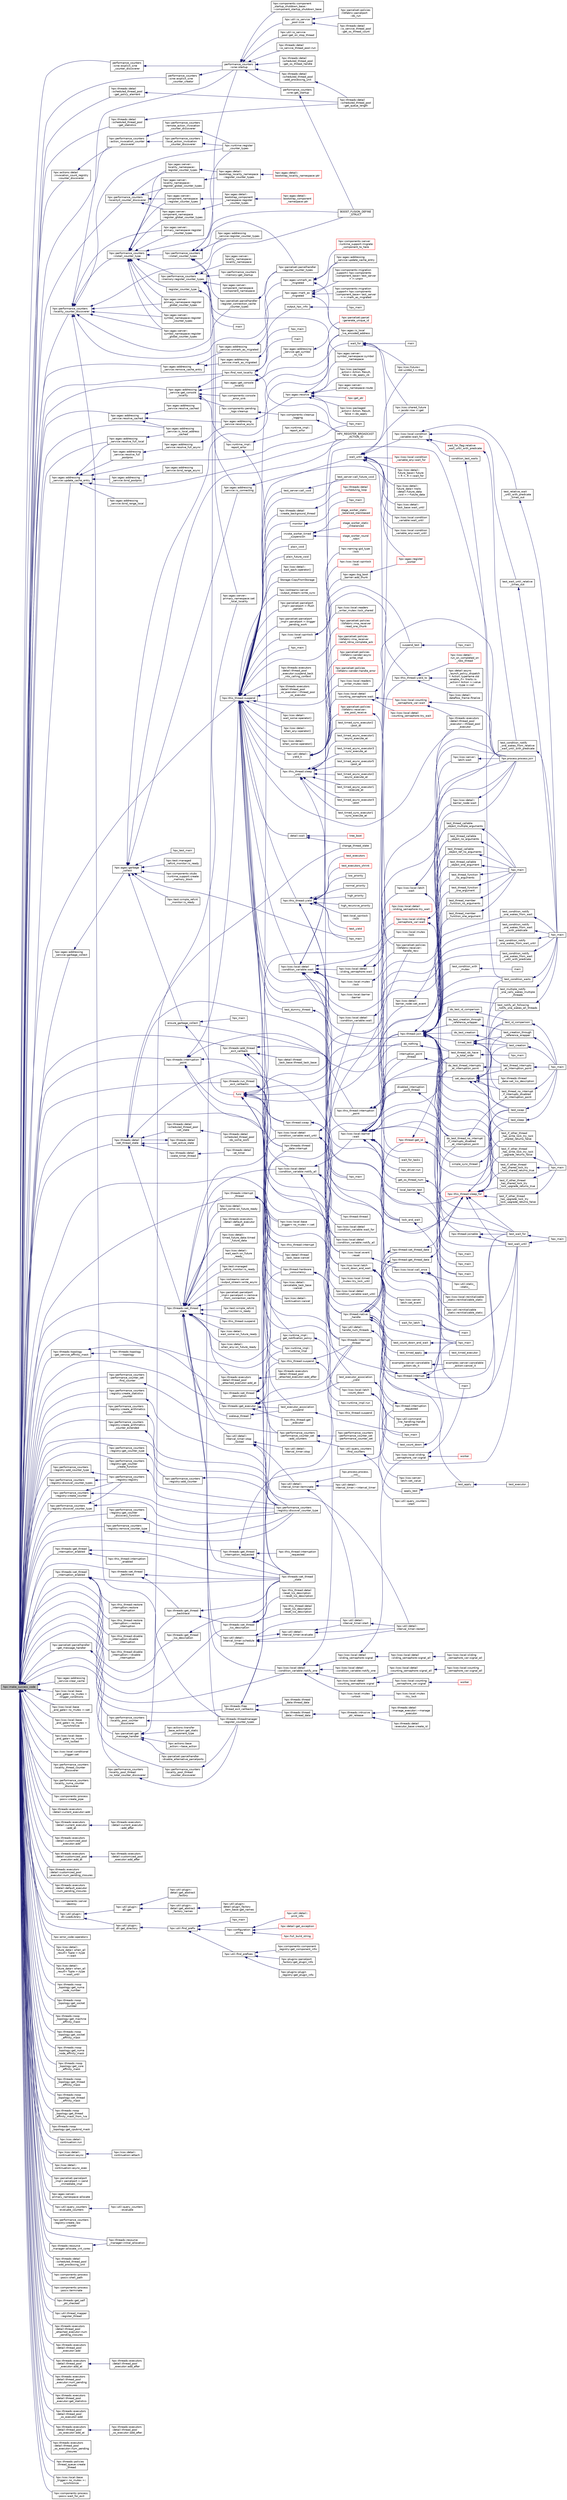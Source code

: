 digraph "hpx::make_success_code"
{
  edge [fontname="Helvetica",fontsize="10",labelfontname="Helvetica",labelfontsize="10"];
  node [fontname="Helvetica",fontsize="10",shape=record];
  rankdir="LR";
  Node14147 [label="hpx::make_success_code",height=0.2,width=0.4,color="black", fillcolor="grey75", style="filled", fontcolor="black"];
  Node14147 -> Node14148 [dir="back",color="midnightblue",fontsize="10",style="solid",fontname="Helvetica"];
  Node14148 [label="hpx::performance_counters\l::action_invocation_counter\l_discoverer",height=0.2,width=0.4,color="black", fillcolor="white", style="filled",URL="$d0/d36/namespacehpx_1_1performance__counters.html#a9e812951395bffe91f57e564388cbc3d"];
  Node14148 -> Node14149 [dir="back",color="midnightblue",fontsize="10",style="solid",fontname="Helvetica"];
  Node14149 [label="hpx::performance_counters\l::local_action_invocation\l_counter_discoverer",height=0.2,width=0.4,color="black", fillcolor="white", style="filled",URL="$d0/d36/namespacehpx_1_1performance__counters.html#adf96f2c1aff5c91cb5291103b2bb2324"];
  Node14149 -> Node14150 [dir="back",color="midnightblue",fontsize="10",style="solid",fontname="Helvetica"];
  Node14150 [label="hpx::runtime::register\l_counter_types",height=0.2,width=0.4,color="black", fillcolor="white", style="filled",URL="$d0/d7b/classhpx_1_1runtime.html#ad04cc0d74dd608aedf3824c8b067eea9",tooltip="Install all performance counters related to this runtime instance. "];
  Node14148 -> Node14151 [dir="back",color="midnightblue",fontsize="10",style="solid",fontname="Helvetica"];
  Node14151 [label="hpx::performance_counters\l::remote_action_invocation\l_counter_discoverer",height=0.2,width=0.4,color="black", fillcolor="white", style="filled",URL="$d0/d36/namespacehpx_1_1performance__counters.html#acec53c2a94f14082c5832a836b1e91d7"];
  Node14151 -> Node14150 [dir="back",color="midnightblue",fontsize="10",style="solid",fontname="Helvetica"];
  Node14147 -> Node14152 [dir="back",color="midnightblue",fontsize="10",style="solid",fontname="Helvetica"];
  Node14152 [label="hpx::agas::addressing\l_service::get_console\l_locality",height=0.2,width=0.4,color="black", fillcolor="white", style="filled",URL="$db/d58/structhpx_1_1agas_1_1addressing__service.html#aae7aeb51157efaed2271de8e0b49e917",tooltip="Get locality locality_id of the console locality. "];
  Node14152 -> Node14153 [dir="back",color="midnightblue",fontsize="10",style="solid",fontname="Helvetica"];
  Node14153 [label="hpx::components::console\l_error_sink",height=0.2,width=0.4,color="black", fillcolor="white", style="filled",URL="$d5/d76/namespacehpx_1_1components.html#a9fd8bab214eff101d2069bfac0c110cc"];
  Node14152 -> Node14154 [dir="back",color="midnightblue",fontsize="10",style="solid",fontname="Helvetica"];
  Node14154 [label="hpx::components::pending\l_logs::cleanup",height=0.2,width=0.4,color="black", fillcolor="white", style="filled",URL="$d2/d34/structhpx_1_1components_1_1pending__logs.html#aa4aa5238eb3f0ed85351897da5d42453"];
  Node14154 -> Node14155 [dir="back",color="midnightblue",fontsize="10",style="solid",fontname="Helvetica"];
  Node14155 [label="hpx::components::cleanup\l_logging",height=0.2,width=0.4,color="black", fillcolor="white", style="filled",URL="$d5/d76/namespacehpx_1_1components.html#ac5d6aa2c2676512c45973181465756e4"];
  Node14155 -> Node14156 [dir="back",color="midnightblue",fontsize="10",style="solid",fontname="Helvetica"];
  Node14156 [label="HPX_REGISTER_BROADCAST\l_ACTION_ID",height=0.2,width=0.4,color="black", fillcolor="white", style="filled",URL="$de/d5c/runtime__support__server_8cpp.html#a2c7fd60adfab122ae67b173ad73fc706"];
  Node14152 -> Node14157 [dir="back",color="midnightblue",fontsize="10",style="solid",fontname="Helvetica"];
  Node14157 [label="hpx::agas::get_console\l_locality",height=0.2,width=0.4,color="black", fillcolor="white", style="filled",URL="$dc/d54/namespacehpx_1_1agas.html#a58c57dd758d805babb200d1dd5693f9b",tooltip="Return an id_type referring to the console locality. "];
  Node14157 -> Node14158 [dir="back",color="midnightblue",fontsize="10",style="solid",fontname="Helvetica"];
  Node14158 [label="hpx::agas::addressing\l_service::get_symbol\l_ns_lva",height=0.2,width=0.4,color="black", fillcolor="white", style="filled",URL="$db/d58/structhpx_1_1agas_1_1addressing__service.html#ad904f19162fc67d188ca8f8b24a77a58"];
  Node14158 -> Node14159 [dir="back",color="midnightblue",fontsize="10",style="solid",fontname="Helvetica"];
  Node14159 [label="hpx::parcelset::parcel\l::generate_unique_id",height=0.2,width=0.4,color="red", fillcolor="white", style="filled",URL="$d7/d11/classhpx_1_1parcelset_1_1parcel.html#a7ca4116460b3a62269beecf8fb6b2f34"];
  Node14157 -> Node14173 [dir="back",color="midnightblue",fontsize="10",style="solid",fontname="Helvetica"];
  Node14173 [label="hpx::agas::is_local\l_lva_encoded_address",height=0.2,width=0.4,color="black", fillcolor="white", style="filled",URL="$dc/d54/namespacehpx_1_1agas.html#abb5e5584ed3b536ace8e3f58415e24c2"];
  Node14152 -> Node14174 [dir="back",color="midnightblue",fontsize="10",style="solid",fontname="Helvetica"];
  Node14174 [label="hpx::find_root_locality",height=0.2,width=0.4,color="black", fillcolor="white", style="filled",URL="$d8/d83/namespacehpx.html#a91f701414a6c667c3b58a2e50b93ad0a",tooltip="Return the global id representing the root locality. "];
  Node14174 -> Node14175 [dir="back",color="midnightblue",fontsize="10",style="solid",fontname="Helvetica"];
  Node14175 [label="output_hpx_info",height=0.2,width=0.4,color="black", fillcolor="white", style="filled",URL="$d9/d0f/main_8cc.html#a22d5612b13072491f3de2340527ce19f"];
  Node14175 -> Node14176 [dir="back",color="midnightblue",fontsize="10",style="solid",fontname="Helvetica"];
  Node14176 [label="hpx_main",height=0.2,width=0.4,color="black", fillcolor="white", style="filled",URL="$d9/d0f/main_8cc.html#a344a9bb316c276641af2d061a2558c97"];
  Node14174 -> Node14177 [dir="back",color="midnightblue",fontsize="10",style="solid",fontname="Helvetica"];
  Node14177 [label="main",height=0.2,width=0.4,color="black", fillcolor="white", style="filled",URL="$d7/de6/print__to__console_8cpp.html#ae66f6b31b5ad750f1fe042a706a4e3d4"];
  Node14174 -> Node14156 [dir="back",color="midnightblue",fontsize="10",style="solid",fontname="Helvetica"];
  Node14174 -> Node14178 [dir="back",color="midnightblue",fontsize="10",style="solid",fontname="Helvetica"];
  Node14178 [label="hpx_main",height=0.2,width=0.4,color="black", fillcolor="white", style="filled",URL="$de/d68/transpose__await_8cpp.html#a4ca51ec94fa82421fc621b58eef7b01c"];
  Node14152 -> Node14179 [dir="back",color="midnightblue",fontsize="10",style="solid",fontname="Helvetica"];
  Node14179 [label="hpx::runtime_impl::\lreport_error",height=0.2,width=0.4,color="black", fillcolor="white", style="filled",URL="$dc/d80/classhpx_1_1runtime__impl.html#aabdaeb29966bd884e97f5fbca0ecae3d",tooltip="Report a non-recoverable error to the runtime system. "];
  Node14179 -> Node14180 [dir="back",color="midnightblue",fontsize="10",style="solid",fontname="Helvetica"];
  Node14180 [label="hpx::runtime_impl::\lreport_error",height=0.2,width=0.4,color="black", fillcolor="white", style="filled",URL="$dc/d80/classhpx_1_1runtime__impl.html#a5183bfa1e494d6a1455d6c10300d202d",tooltip="Report a non-recoverable error to the runtime system. "];
  Node14179 -> Node14181 [dir="back",color="midnightblue",fontsize="10",style="solid",fontname="Helvetica"];
  Node14181 [label="hpx::runtime_impl::\lget_notification_policy",height=0.2,width=0.4,color="black", fillcolor="white", style="filled",URL="$dc/d80/classhpx_1_1runtime__impl.html#aa9de8265198ceaf0e1e3f2ac1d78462e"];
  Node14181 -> Node14182 [dir="back",color="midnightblue",fontsize="10",style="solid",fontname="Helvetica"];
  Node14182 [label="hpx::runtime_impl::run",height=0.2,width=0.4,color="black", fillcolor="white", style="filled",URL="$dc/d80/classhpx_1_1runtime__impl.html#af8458421582bcb47802b012932a68757",tooltip="Run the HPX runtime system, initially use the given number of (OS) threads in the thread-manager and ..."];
  Node14147 -> Node14183 [dir="back",color="midnightblue",fontsize="10",style="solid",fontname="Helvetica"];
  Node14183 [label="hpx::agas::addressing\l_service::is_local_address\l_cached",height=0.2,width=0.4,color="black", fillcolor="white", style="filled",URL="$db/d58/structhpx_1_1agas_1_1addressing__service.html#ac22315a71f47927a730953d44c01e119"];
  Node14147 -> Node14184 [dir="back",color="midnightblue",fontsize="10",style="solid",fontname="Helvetica"];
  Node14184 [label="hpx::agas::addressing\l_service::resolve_full_local",height=0.2,width=0.4,color="black", fillcolor="white", style="filled",URL="$db/d58/structhpx_1_1agas_1_1addressing__service.html#af089b92023be321f1e101f8666f79d56"];
  Node14184 -> Node14183 [dir="back",color="midnightblue",fontsize="10",style="solid",fontname="Helvetica"];
  Node14147 -> Node14185 [dir="back",color="midnightblue",fontsize="10",style="solid",fontname="Helvetica"];
  Node14185 [label="hpx::agas::addressing\l_service::resolve_cached",height=0.2,width=0.4,color="black", fillcolor="white", style="filled",URL="$db/d58/structhpx_1_1agas_1_1addressing__service.html#a187ac62b4a4b7c1b98b75979357f07a9"];
  Node14185 -> Node14183 [dir="back",color="midnightblue",fontsize="10",style="solid",fontname="Helvetica"];
  Node14185 -> Node14186 [dir="back",color="midnightblue",fontsize="10",style="solid",fontname="Helvetica"];
  Node14186 [label="hpx::agas::addressing\l_service::resolve_async",height=0.2,width=0.4,color="black", fillcolor="white", style="filled",URL="$db/d58/structhpx_1_1agas_1_1addressing__service.html#a3344990e7d5c255f51bf89a8fb2828eb"];
  Node14186 -> Node14187 [dir="back",color="midnightblue",fontsize="10",style="solid",fontname="Helvetica"];
  Node14187 [label="hpx::agas::resolve",height=0.2,width=0.4,color="black", fillcolor="white", style="filled",URL="$dc/d54/namespacehpx_1_1agas.html#aa3252ce39fbc229439bb0d85875b01fb"];
  Node14187 -> Node14188 [dir="back",color="midnightblue",fontsize="10",style="solid",fontname="Helvetica"];
  Node14188 [label="hpx::get_ptr",height=0.2,width=0.4,color="red", fillcolor="white", style="filled",URL="$d8/d83/namespacehpx.html#aeb814737de830a2e8e340ca052d5ebfa",tooltip="Returns a future referring to the pointer to the underlying memory of a component. "];
  Node14187 -> Node14173 [dir="back",color="midnightblue",fontsize="10",style="solid",fontname="Helvetica"];
  Node14187 -> Node14246 [dir="back",color="midnightblue",fontsize="10",style="solid",fontname="Helvetica"];
  Node14246 [label="hpx_main",height=0.2,width=0.4,color="black", fillcolor="white", style="filled",URL="$d1/d4f/local__address__rebind_8cpp.html#aaf67a3863f19ff7033e239ebb1204fb7"];
  Node14187 -> Node14247 [dir="back",color="midnightblue",fontsize="10",style="solid",fontname="Helvetica"];
  Node14247 [label="hpx::lcos::packaged\l_action\< Action, Result,\l false \>::do_apply",height=0.2,width=0.4,color="black", fillcolor="white", style="filled",URL="$df/da7/classhpx_1_1lcos_1_1packaged__action_3_01_action_00_01_result_00_01false_01_4.html#a7b4b07dc448c4f1e41b2d0dd4db0766d"];
  Node14187 -> Node14248 [dir="back",color="midnightblue",fontsize="10",style="solid",fontname="Helvetica"];
  Node14248 [label="hpx::lcos::packaged\l_action\< Action, Result,\l false \>::do_apply_cb",height=0.2,width=0.4,color="black", fillcolor="white", style="filled",URL="$df/da7/classhpx_1_1lcos_1_1packaged__action_3_01_action_00_01_result_00_01false_01_4.html#ae9e7cb83096eb3fd1b748c39545d66a7"];
  Node14187 -> Node14167 [dir="back",color="midnightblue",fontsize="10",style="solid",fontname="Helvetica"];
  Node14167 [label="hpx::agas::server::\lprimary_namespace::route",height=0.2,width=0.4,color="black", fillcolor="white", style="filled",URL="$d7/d3a/structhpx_1_1agas_1_1server_1_1primary__namespace.html#a9037a1baa55fb13097a541bc365f2d0b"];
  Node14187 -> Node14249 [dir="back",color="midnightblue",fontsize="10",style="solid",fontname="Helvetica"];
  Node14249 [label="hpx::agas::server::\lsymbol_namespace::symbol\l_namespace",height=0.2,width=0.4,color="black", fillcolor="white", style="filled",URL="$dc/da6/structhpx_1_1agas_1_1server_1_1symbol__namespace.html#a47e93a69f95628011765023a666b6619"];
  Node14185 -> Node14250 [dir="back",color="midnightblue",fontsize="10",style="solid",fontname="Helvetica"];
  Node14250 [label="hpx::agas::addressing\l_service::resolve_cached",height=0.2,width=0.4,color="black", fillcolor="white", style="filled",URL="$db/d58/structhpx_1_1agas_1_1addressing__service.html#a5d63a4e7a5e442e1d19692d6f71673e6"];
  Node14147 -> Node14251 [dir="back",color="midnightblue",fontsize="10",style="solid",fontname="Helvetica"];
  Node14251 [label="hpx::agas::addressing\l_service::update_cache_entry",height=0.2,width=0.4,color="black", fillcolor="white", style="filled",URL="$db/d58/structhpx_1_1agas_1_1addressing__service.html#ab49f7530592fc5c804c94720b8ffd61d"];
  Node14251 -> Node14252 [dir="back",color="midnightblue",fontsize="10",style="solid",fontname="Helvetica"];
  Node14252 [label="hpx::agas::addressing\l_service::bind_range_local",height=0.2,width=0.4,color="black", fillcolor="white", style="filled",URL="$db/d58/structhpx_1_1agas_1_1addressing__service.html#ab1d0ff454f580a5082a9b5d25b4f06fd",tooltip="Bind unique range of global ids to given base address. "];
  Node14251 -> Node14253 [dir="back",color="midnightblue",fontsize="10",style="solid",fontname="Helvetica"];
  Node14253 [label="hpx::agas::addressing\l_service::bind_postproc",height=0.2,width=0.4,color="black", fillcolor="white", style="filled",URL="$db/d58/structhpx_1_1agas_1_1addressing__service.html#ae6f42662e19483b27cbf2e2779104b6c"];
  Node14253 -> Node14254 [dir="back",color="midnightblue",fontsize="10",style="solid",fontname="Helvetica"];
  Node14254 [label="hpx::agas::addressing\l_service::bind_range_async",height=0.2,width=0.4,color="black", fillcolor="white", style="filled",URL="$db/d58/structhpx_1_1agas_1_1addressing__service.html#ad125f48a33347da6ab20c84f57822af7"];
  Node14251 -> Node14184 [dir="back",color="midnightblue",fontsize="10",style="solid",fontname="Helvetica"];
  Node14251 -> Node14255 [dir="back",color="midnightblue",fontsize="10",style="solid",fontname="Helvetica"];
  Node14255 [label="hpx::agas::addressing\l_service::resolve_full\l_postproc",height=0.2,width=0.4,color="black", fillcolor="white", style="filled",URL="$db/d58/structhpx_1_1agas_1_1addressing__service.html#a9adf9683a9e200a15224e7c04f8d6339"];
  Node14255 -> Node14256 [dir="back",color="midnightblue",fontsize="10",style="solid",fontname="Helvetica"];
  Node14256 [label="hpx::agas::addressing\l_service::resolve_full_async",height=0.2,width=0.4,color="black", fillcolor="white", style="filled",URL="$db/d58/structhpx_1_1agas_1_1addressing__service.html#af678e6288e0f302b9c96b813a8e660ef"];
  Node14256 -> Node14186 [dir="back",color="midnightblue",fontsize="10",style="solid",fontname="Helvetica"];
  Node14251 -> Node14246 [dir="back",color="midnightblue",fontsize="10",style="solid",fontname="Helvetica"];
  Node14251 -> Node14156 [dir="back",color="midnightblue",fontsize="10",style="solid",fontname="Helvetica"];
  Node14147 -> Node14257 [dir="back",color="midnightblue",fontsize="10",style="solid",fontname="Helvetica"];
  Node14257 [label="hpx::agas::addressing\l_service::clear_cache",height=0.2,width=0.4,color="black", fillcolor="white", style="filled",URL="$db/d58/structhpx_1_1agas_1_1addressing__service.html#afb8fee4775429cdc33d4dedb0df2e2c4"];
  Node14147 -> Node14258 [dir="back",color="midnightblue",fontsize="10",style="solid",fontname="Helvetica"];
  Node14258 [label="hpx::agas::addressing\l_service::remove_cache_entry",height=0.2,width=0.4,color="black", fillcolor="white", style="filled",URL="$db/d58/structhpx_1_1agas_1_1addressing__service.html#a513ab9557be7ea50244572ef3bcc3939"];
  Node14258 -> Node14259 [dir="back",color="midnightblue",fontsize="10",style="solid",fontname="Helvetica"];
  Node14259 [label="hpx::agas::addressing\l_service::mark_as_migrated",height=0.2,width=0.4,color="black", fillcolor="white", style="filled",URL="$db/d58/structhpx_1_1agas_1_1addressing__service.html#ab4e54248310cb51dd6a53f8ec4e80f24"];
  Node14259 -> Node14260 [dir="back",color="midnightblue",fontsize="10",style="solid",fontname="Helvetica"];
  Node14260 [label="hpx::agas::mark_as\l_migrated",height=0.2,width=0.4,color="black", fillcolor="white", style="filled",URL="$dc/d54/namespacehpx_1_1agas.html#a175b7fd6533e65c745570a64da91dcd2"];
  Node14260 -> Node14261 [dir="back",color="midnightblue",fontsize="10",style="solid",fontname="Helvetica"];
  Node14261 [label="hpx::agas::addressing\l_service::update_cache_entry",height=0.2,width=0.4,color="black", fillcolor="white", style="filled",URL="$db/d58/structhpx_1_1agas_1_1addressing__service.html#a64b37e2590775a28e72c2c692f13489d"];
  Node14260 -> Node14173 [dir="back",color="midnightblue",fontsize="10",style="solid",fontname="Helvetica"];
  Node14260 -> Node14262 [dir="back",color="midnightblue",fontsize="10",style="solid",fontname="Helvetica"];
  Node14262 [label="hpx::components::migration\l_support\< hpx::components\l::component_base\< test_server\l \> \>::unpin",height=0.2,width=0.4,color="black", fillcolor="white", style="filled",URL="$db/d0d/structhpx_1_1components_1_1migration__support.html#a3c619b5c05d6d4124566d02f06ff2894"];
  Node14260 -> Node14263 [dir="back",color="midnightblue",fontsize="10",style="solid",fontname="Helvetica"];
  Node14263 [label="hpx::components::migration\l_support\< hpx::components\l::component_base\< test_server\l \> \>::mark_as_migrated",height=0.2,width=0.4,color="black", fillcolor="white", style="filled",URL="$db/d0d/structhpx_1_1components_1_1migration__support.html#a2da47308438f2c4f33c3c31d061946c7"];
  Node14258 -> Node14264 [dir="back",color="midnightblue",fontsize="10",style="solid",fontname="Helvetica"];
  Node14264 [label="hpx::agas::addressing\l_service::unmark_as_migrated",height=0.2,width=0.4,color="black", fillcolor="white", style="filled",URL="$db/d58/structhpx_1_1agas_1_1addressing__service.html#a35130827862a75398bbc18e545f12039",tooltip="Remove the given object from the table of migrated objects. "];
  Node14264 -> Node14265 [dir="back",color="midnightblue",fontsize="10",style="solid",fontname="Helvetica"];
  Node14265 [label="hpx::agas::unmark_as\l_migrated",height=0.2,width=0.4,color="black", fillcolor="white", style="filled",URL="$dc/d54/namespacehpx_1_1agas.html#ae352815331af0548e1101f361185eeff"];
  Node14265 -> Node14261 [dir="back",color="midnightblue",fontsize="10",style="solid",fontname="Helvetica"];
  Node14265 -> Node14173 [dir="back",color="midnightblue",fontsize="10",style="solid",fontname="Helvetica"];
  Node14265 -> Node14266 [dir="back",color="midnightblue",fontsize="10",style="solid",fontname="Helvetica"];
  Node14266 [label="hpx::components::server\l::runtime_support::migrate\l_component_to_here",height=0.2,width=0.4,color="red", fillcolor="white", style="filled",URL="$d8/d25/classhpx_1_1components_1_1server_1_1runtime__support.html#ac5c336a6922e101c0db4873cfa5a5c74"];
  Node14147 -> Node14268 [dir="back",color="midnightblue",fontsize="10",style="solid",fontname="Helvetica"];
  Node14268 [label="hpx::agas::addressing\l_service::garbage_collect",height=0.2,width=0.4,color="black", fillcolor="white", style="filled",URL="$db/d58/structhpx_1_1agas_1_1addressing__service.html#a87dcae0eacf6e62d5103ebf516d86f63"];
  Node14268 -> Node14269 [dir="back",color="midnightblue",fontsize="10",style="solid",fontname="Helvetica"];
  Node14269 [label="hpx::agas::garbage\l_collect",height=0.2,width=0.4,color="black", fillcolor="white", style="filled",URL="$dc/d54/namespacehpx_1_1agas.html#a951337adc4f9bd6df00a50737468e911"];
  Node14269 -> Node14270 [dir="back",color="midnightblue",fontsize="10",style="solid",fontname="Helvetica"];
  Node14270 [label="hpx::agas::addressing\l_service::is_connecting",height=0.2,width=0.4,color="black", fillcolor="white", style="filled",URL="$db/d58/structhpx_1_1agas_1_1addressing__service.html#a0155cfd6dbb903623ae403c6f53b86c3",tooltip="Returns whether this addressing_service is connecting to a running application. "];
  Node14270 -> Node14271 [dir="back",color="midnightblue",fontsize="10",style="solid",fontname="Helvetica"];
  Node14271 [label="hpx::agas::register\l_worker",height=0.2,width=0.4,color="red", fillcolor="white", style="filled",URL="$dc/d54/namespacehpx_1_1agas.html#a3c98dc053a97fca0f3f3b5719d9f8336"];
  Node14269 -> Node14273 [dir="back",color="midnightblue",fontsize="10",style="solid",fontname="Helvetica"];
  Node14273 [label="hpx_test_main",height=0.2,width=0.4,color="black", fillcolor="white", style="filled",URL="$d6/d80/credit__exhaustion_8cpp.html#a9a1c75cfa4bc8637fb9e22dfdca0891a"];
  Node14269 -> Node14274 [dir="back",color="midnightblue",fontsize="10",style="solid",fontname="Helvetica"];
  Node14274 [label="ensure_garbage_collect",height=0.2,width=0.4,color="black", fillcolor="white", style="filled",URL="$d8/dfd/id__type__ref__counting__1032_8cpp.html#a5264b94bf7c262ac0e521fb290d476d5"];
  Node14274 -> Node14275 [dir="back",color="midnightblue",fontsize="10",style="solid",fontname="Helvetica"];
  Node14275 [label="func",height=0.2,width=0.4,color="red", fillcolor="white", style="filled",URL="$d8/dfd/id__type__ref__counting__1032_8cpp.html#ab811b86ea5107ffb3351fcaa29d2c652"];
  Node14275 -> Node14471 [dir="back",color="midnightblue",fontsize="10",style="solid",fontname="Helvetica"];
  Node14471 [label="hpx::performance_counters\l::performance_counter_set\l::add_counters",height=0.2,width=0.4,color="black", fillcolor="white", style="filled",URL="$df/d08/classhpx_1_1performance__counters_1_1performance__counter__set.html#a82a5e55260f2b6380aea7a67db23ee37"];
  Node14471 -> Node14472 [dir="back",color="midnightblue",fontsize="10",style="solid",fontname="Helvetica"];
  Node14472 [label="hpx::performance_counters\l::performance_counter_set\l::performance_counter_set",height=0.2,width=0.4,color="black", fillcolor="white", style="filled",URL="$df/d08/classhpx_1_1performance__counters_1_1performance__counter__set.html#a98a228aa71d402b00fb39dcd660aa80f"];
  Node14471 -> Node14473 [dir="back",color="midnightblue",fontsize="10",style="solid",fontname="Helvetica"];
  Node14473 [label="hpx::util::query_counters\l::find_counters",height=0.2,width=0.4,color="black", fillcolor="white", style="filled",URL="$de/ddf/classhpx_1_1util_1_1query__counters.html#a5348e11b9ef51989bcebe43621816a28"];
  Node14473 -> Node14474 [dir="back",color="midnightblue",fontsize="10",style="solid",fontname="Helvetica"];
  Node14474 [label="hpx::util::query_counters\l::start",height=0.2,width=0.4,color="black", fillcolor="white", style="filled",URL="$de/ddf/classhpx_1_1util_1_1query__counters.html#aa24a6ab24531938c6bd7b143bc8857ad"];
  Node14275 -> Node14478 [dir="back",color="midnightblue",fontsize="10",style="solid",fontname="Helvetica"];
  Node14478 [label="hpx::performance_counters\l::registry::discover_counter_type",height=0.2,width=0.4,color="black", fillcolor="white", style="filled",URL="$d2/d02/classhpx_1_1performance__counters_1_1registry.html#af060ad9ba59fefe302c89bd8e80227d9"];
  Node14275 -> Node14494 [dir="back",color="midnightblue",fontsize="10",style="solid",fontname="Helvetica"];
  Node14494 [label="hpx::runtime_impl::\l~runtime_impl",height=0.2,width=0.4,color="black", fillcolor="white", style="filled",URL="$dc/d80/classhpx_1_1runtime__impl.html#a701851190a0f98e3ed6d94c2bde4b6f8",tooltip="The destructor makes sure all HPX runtime services are properly shut down before exiting. "];
  Node14275 -> Node14495 [dir="back",color="midnightblue",fontsize="10",style="solid",fontname="Helvetica"];
  Node14495 [label="hpx::thread::swap",height=0.2,width=0.4,color="black", fillcolor="white", style="filled",URL="$de/d9b/classhpx_1_1thread.html#a6926e6415397708fa7c316689742d92b"];
  Node14495 -> Node14496 [dir="back",color="midnightblue",fontsize="10",style="solid",fontname="Helvetica"];
  Node14496 [label="test_swap",height=0.2,width=0.4,color="black", fillcolor="white", style="filled",URL="$d0/d4e/tests_2unit_2threads_2thread_8cpp.html#aa9645d2d1912efd27e83867429e862d0"];
  Node14496 -> Node14497 [dir="back",color="midnightblue",fontsize="10",style="solid",fontname="Helvetica"];
  Node14497 [label="hpx_main",height=0.2,width=0.4,color="black", fillcolor="white", style="filled",URL="$d0/d4e/tests_2unit_2threads_2thread_8cpp.html#a255f773d830db5ca937cff11c2692fa2"];
  Node14495 -> Node14498 [dir="back",color="midnightblue",fontsize="10",style="solid",fontname="Helvetica"];
  Node14498 [label="hpx::thread::thread",height=0.2,width=0.4,color="black", fillcolor="white", style="filled",URL="$de/d9b/classhpx_1_1thread.html#ac7d76cb7c26536a238a3f0694f765735"];
  Node14275 -> Node14499 [dir="back",color="midnightblue",fontsize="10",style="solid",fontname="Helvetica"];
  Node14499 [label="hpx::thread::hardware\l_concurrency",height=0.2,width=0.4,color="black", fillcolor="white", style="filled",URL="$de/d9b/classhpx_1_1thread.html#a8e4fff210e02485ba493bc3a2a956c03"];
  Node14499 -> Node14500 [dir="back",color="midnightblue",fontsize="10",style="solid",fontname="Helvetica"];
  Node14500 [label="hpx::util::detail::\lhandle_num_threads",height=0.2,width=0.4,color="black", fillcolor="white", style="filled",URL="$d2/d8e/namespacehpx_1_1util_1_1detail.html#a8a8566d3479868554568678b9e5ebcf2"];
  Node14500 -> Node14501 [dir="back",color="midnightblue",fontsize="10",style="solid",fontname="Helvetica"];
  Node14501 [label="hpx::util::command\l_line_handling::handle\l_arguments",height=0.2,width=0.4,color="black", fillcolor="white", style="filled",URL="$d2/df0/structhpx_1_1util_1_1command__line__handling.html#a1aa8a009a61fe583bf8de6e144846eee"];
  Node14499 -> Node14502 [dir="back",color="midnightblue",fontsize="10",style="solid",fontname="Helvetica"];
  Node14502 [label="hpx::thread::native\l_handle",height=0.2,width=0.4,color="black", fillcolor="white", style="filled",URL="$de/d9b/classhpx_1_1thread.html#acf48190d264ab64c1c4ec99d0b421b5a"];
  Node14502 -> Node14503 [dir="back",color="midnightblue",fontsize="10",style="solid",fontname="Helvetica"];
  Node14503 [label="test_wait_for",height=0.2,width=0.4,color="black", fillcolor="white", style="filled",URL="$de/d7d/future__timed__wait__1025_8cpp.html#a0e3d5409a174e5dac600412849dc9d93"];
  Node14503 -> Node14504 [dir="back",color="midnightblue",fontsize="10",style="solid",fontname="Helvetica"];
  Node14504 [label="hpx_main",height=0.2,width=0.4,color="black", fillcolor="white", style="filled",URL="$de/d7d/future__timed__wait__1025_8cpp.html#a255f773d830db5ca937cff11c2692fa2"];
  Node14502 -> Node14505 [dir="back",color="midnightblue",fontsize="10",style="solid",fontname="Helvetica"];
  Node14505 [label="test_wait_until",height=0.2,width=0.4,color="black", fillcolor="white", style="filled",URL="$de/d7d/future__timed__wait__1025_8cpp.html#af6d52682ea10ff7a073cce3b5708c7c9"];
  Node14505 -> Node14504 [dir="back",color="midnightblue",fontsize="10",style="solid",fontname="Helvetica"];
  Node14502 -> Node14506 [dir="back",color="midnightblue",fontsize="10",style="solid",fontname="Helvetica"];
  Node14506 [label="hpx::thread::get_id",height=0.2,width=0.4,color="red", fillcolor="white", style="filled",URL="$de/d9b/classhpx_1_1thread.html#aec031f492a39c521c2c78e0cd47c4ed8"];
  Node14506 -> Node14496 [dir="back",color="midnightblue",fontsize="10",style="solid",fontname="Helvetica"];
  Node14506 -> Node14508 [dir="back",color="midnightblue",fontsize="10",style="solid",fontname="Helvetica"];
  Node14508 [label="test_thread_ids_have\l_a_total_order",height=0.2,width=0.4,color="black", fillcolor="white", style="filled",URL="$df/d88/thread__id_8cpp.html#a95604be93f5422b5bc87778cff21bde1"];
  Node14508 -> Node14509 [dir="back",color="midnightblue",fontsize="10",style="solid",fontname="Helvetica"];
  Node14509 [label="hpx_main",height=0.2,width=0.4,color="black", fillcolor="white", style="filled",URL="$df/d88/thread__id_8cpp.html#a255f773d830db5ca937cff11c2692fa2"];
  Node14502 -> Node14510 [dir="back",color="midnightblue",fontsize="10",style="solid",fontname="Helvetica"];
  Node14510 [label="hpx::thread::interrupt",height=0.2,width=0.4,color="black", fillcolor="white", style="filled",URL="$de/d9b/classhpx_1_1thread.html#ac34d0d033aa743c476a79dbc2e1a8a39"];
  Node14510 -> Node14511 [dir="back",color="midnightblue",fontsize="10",style="solid",fontname="Helvetica"];
  Node14511 [label="examples::server::cancelable\l_action::cancel_it",height=0.2,width=0.4,color="black", fillcolor="white", style="filled",URL="$da/d82/classexamples_1_1server_1_1cancelable__action.html#a411ff697f6719bdf2db9df63e7ce0d1a"];
  Node14510 -> Node14503 [dir="back",color="midnightblue",fontsize="10",style="solid",fontname="Helvetica"];
  Node14510 -> Node14505 [dir="back",color="midnightblue",fontsize="10",style="solid",fontname="Helvetica"];
  Node14510 -> Node14512 [dir="back",color="midnightblue",fontsize="10",style="solid",fontname="Helvetica"];
  Node14512 [label="do_test_thread_interrupts\l_at_interruption_point",height=0.2,width=0.4,color="black", fillcolor="white", style="filled",URL="$d0/d4e/tests_2unit_2threads_2thread_8cpp.html#a1592be75203d2ef54f0a19832cacecf8"];
  Node14512 -> Node14513 [dir="back",color="midnightblue",fontsize="10",style="solid",fontname="Helvetica"];
  Node14513 [label="test_thread_interrupts\l_at_interruption_point",height=0.2,width=0.4,color="black", fillcolor="white", style="filled",URL="$d0/d4e/tests_2unit_2threads_2thread_8cpp.html#a4a6a8c2918dcd825da0102f3a63bf24a"];
  Node14513 -> Node14497 [dir="back",color="midnightblue",fontsize="10",style="solid",fontname="Helvetica"];
  Node14510 -> Node14514 [dir="back",color="midnightblue",fontsize="10",style="solid",fontname="Helvetica"];
  Node14514 [label="do_test_thread_no_interrupt\l_if_interrupts_disabled\l_at_interruption_point",height=0.2,width=0.4,color="black", fillcolor="white", style="filled",URL="$d0/d4e/tests_2unit_2threads_2thread_8cpp.html#a83a3b29d9f2edb5952625e72f9651985"];
  Node14514 -> Node14515 [dir="back",color="midnightblue",fontsize="10",style="solid",fontname="Helvetica"];
  Node14515 [label="test_thread_no_interrupt\l_if_interrupts_disabled\l_at_interruption_point",height=0.2,width=0.4,color="black", fillcolor="white", style="filled",URL="$d0/d4e/tests_2unit_2threads_2thread_8cpp.html#ae8589f467c87f24293dd95710b4d8374"];
  Node14515 -> Node14497 [dir="back",color="midnightblue",fontsize="10",style="solid",fontname="Helvetica"];
  Node14510 -> Node14502 [dir="back",color="midnightblue",fontsize="10",style="solid",fontname="Helvetica"];
  Node14502 -> Node14516 [dir="back",color="midnightblue",fontsize="10",style="solid",fontname="Helvetica"];
  Node14516 [label="hpx::thread::interruption\l_requested",height=0.2,width=0.4,color="black", fillcolor="white", style="filled",URL="$de/d9b/classhpx_1_1thread.html#a33276bb4c20bbb0b1978944e18ef71b8"];
  Node14516 -> Node14502 [dir="back",color="midnightblue",fontsize="10",style="solid",fontname="Helvetica"];
  Node14502 -> Node14517 [dir="back",color="midnightblue",fontsize="10",style="solid",fontname="Helvetica"];
  Node14517 [label="hpx::thread::get_thread_data",height=0.2,width=0.4,color="black", fillcolor="white", style="filled",URL="$de/d9b/classhpx_1_1thread.html#a4535ef82cec3b953d2c941d20e3e3904"];
  Node14517 -> Node14502 [dir="back",color="midnightblue",fontsize="10",style="solid",fontname="Helvetica"];
  Node14517 -> Node14518 [dir="back",color="midnightblue",fontsize="10",style="solid",fontname="Helvetica"];
  Node14518 [label="hpx::this_thread::sleep_for",height=0.2,width=0.4,color="red", fillcolor="white", style="filled",URL="$d9/d52/namespacehpx_1_1this__thread.html#afc042a5a5fa52eef2d1d177a343435cf"];
  Node14518 -> Node14521 [dir="back",color="midnightblue",fontsize="10",style="solid",fontname="Helvetica"];
  Node14521 [label="test_multiple_notify\l_one_calls_wakes_multiple\l_threads",height=0.2,width=0.4,color="black", fillcolor="white", style="filled",URL="$d1/ded/tests_2unit_2lcos_2condition__variable_8cpp.html#a578d8e27a7396ab57393dea2b8badee3"];
  Node14521 -> Node14522 [dir="back",color="midnightblue",fontsize="10",style="solid",fontname="Helvetica"];
  Node14522 [label="hpx_main",height=0.2,width=0.4,color="black", fillcolor="white", style="filled",URL="$d1/ded/tests_2unit_2lcos_2condition__variable_8cpp.html#a255f773d830db5ca937cff11c2692fa2"];
  Node14518 -> Node14523 [dir="back",color="midnightblue",fontsize="10",style="solid",fontname="Helvetica"];
  Node14523 [label="test_notify_all_following\l_notify_one_wakes_all_threads",height=0.2,width=0.4,color="black", fillcolor="white", style="filled",URL="$d1/ded/tests_2unit_2lcos_2condition__variable_8cpp.html#a6dd6eca404b61c749747efb07bebe3fd"];
  Node14523 -> Node14522 [dir="back",color="midnightblue",fontsize="10",style="solid",fontname="Helvetica"];
  Node14518 -> Node14524 [dir="back",color="midnightblue",fontsize="10",style="solid",fontname="Helvetica"];
  Node14524 [label="test_condition_waits",height=0.2,width=0.4,color="black", fillcolor="white", style="filled",URL="$d1/ded/tests_2unit_2lcos_2condition__variable_8cpp.html#a1dd2e7c76971df521b245377c9611cd9"];
  Node14524 -> Node14522 [dir="back",color="midnightblue",fontsize="10",style="solid",fontname="Helvetica"];
  Node14518 -> Node14503 [dir="back",color="midnightblue",fontsize="10",style="solid",fontname="Helvetica"];
  Node14518 -> Node14505 [dir="back",color="midnightblue",fontsize="10",style="solid",fontname="Helvetica"];
  Node14518 -> Node14274 [dir="back",color="midnightblue",fontsize="10",style="solid",fontname="Helvetica"];
  Node14518 -> Node14612 [dir="back",color="midnightblue",fontsize="10",style="solid",fontname="Helvetica"];
  Node14612 [label="test_if_other_thread\l_has_write_lock_try_lock\l_shared_returns_false",height=0.2,width=0.4,color="black", fillcolor="white", style="filled",URL="$d1/d40/shared__mutex2_8cpp.html#ae14092e4dc7e9e7a09c0ae66f2e7c7de"];
  Node14612 -> Node14610 [dir="back",color="midnightblue",fontsize="10",style="solid",fontname="Helvetica"];
  Node14610 [label="hpx_main",height=0.2,width=0.4,color="black", fillcolor="white", style="filled",URL="$d1/d40/shared__mutex2_8cpp.html#aefd26dd818037509b2241068d57e3e1d"];
  Node14518 -> Node14613 [dir="back",color="midnightblue",fontsize="10",style="solid",fontname="Helvetica"];
  Node14613 [label="test_if_other_thread\l_has_write_lock_try_lock\l_upgrade_returns_false",height=0.2,width=0.4,color="black", fillcolor="white", style="filled",URL="$d1/d40/shared__mutex2_8cpp.html#a1ff1d2c578b1519417397d4d686168e0"];
  Node14613 -> Node14610 [dir="back",color="midnightblue",fontsize="10",style="solid",fontname="Helvetica"];
  Node14518 -> Node14614 [dir="back",color="midnightblue",fontsize="10",style="solid",fontname="Helvetica"];
  Node14614 [label="test_if_other_thread\l_has_shared_lock_try\l_lock_shared_returns_true",height=0.2,width=0.4,color="black", fillcolor="white", style="filled",URL="$d1/d40/shared__mutex2_8cpp.html#aef7e49788250daad7cbb0d7e2a148549"];
  Node14614 -> Node14610 [dir="back",color="midnightblue",fontsize="10",style="solid",fontname="Helvetica"];
  Node14518 -> Node14615 [dir="back",color="midnightblue",fontsize="10",style="solid",fontname="Helvetica"];
  Node14615 [label="test_if_other_thread\l_has_shared_lock_try\l_lock_upgrade_returns_true",height=0.2,width=0.4,color="black", fillcolor="white", style="filled",URL="$d1/d40/shared__mutex2_8cpp.html#a4d0b5f662bddc8db38e41c5fddb90b7b"];
  Node14615 -> Node14610 [dir="back",color="midnightblue",fontsize="10",style="solid",fontname="Helvetica"];
  Node14518 -> Node14616 [dir="back",color="midnightblue",fontsize="10",style="solid",fontname="Helvetica"];
  Node14616 [label="test_if_other_thread\l_has_upgrade_lock_try\l_lock_upgrade_returns_false",height=0.2,width=0.4,color="black", fillcolor="white", style="filled",URL="$d1/d40/shared__mutex2_8cpp.html#a4c8a69fd444994b0c9758f722a75ae98"];
  Node14616 -> Node14610 [dir="back",color="midnightblue",fontsize="10",style="solid",fontname="Helvetica"];
  Node14518 -> Node14632 [dir="back",color="midnightblue",fontsize="10",style="solid",fontname="Helvetica"];
  Node14632 [label="test_sleep",height=0.2,width=0.4,color="black", fillcolor="white", style="filled",URL="$d0/d4e/tests_2unit_2threads_2thread_8cpp.html#adec4347033eb01a71a73b15eafb2a8c3"];
  Node14632 -> Node14497 [dir="back",color="midnightblue",fontsize="10",style="solid",fontname="Helvetica"];
  Node14502 -> Node14634 [dir="back",color="midnightblue",fontsize="10",style="solid",fontname="Helvetica"];
  Node14634 [label="hpx::thread::set_thread_data",height=0.2,width=0.4,color="black", fillcolor="white", style="filled",URL="$de/d9b/classhpx_1_1thread.html#a7317a3cf5251f3b33c990449570d4cea"];
  Node14634 -> Node14502 [dir="back",color="midnightblue",fontsize="10",style="solid",fontname="Helvetica"];
  Node14634 -> Node14518 [dir="back",color="midnightblue",fontsize="10",style="solid",fontname="Helvetica"];
  Node14502 -> Node14635 [dir="back",color="midnightblue",fontsize="10",style="solid",fontname="Helvetica"];
  Node14635 [label="hpx::this_thread::yield_to",height=0.2,width=0.4,color="black", fillcolor="white", style="filled",URL="$d9/d52/namespacehpx_1_1this__thread.html#a60baac157054035f3d1aec354d0a1ed3"];
  Node14635 -> Node14636 [dir="back",color="midnightblue",fontsize="10",style="solid",fontname="Helvetica"];
  Node14636 [label="hpx::detail::async\l_launch_policy_dispatch\l\< Action, typename std\l::enable_if\< !traits::is\l_action\< Action \>::value\l \>::type \>::call",height=0.2,width=0.4,color="black", fillcolor="white", style="filled",URL="$d3/db2/structhpx_1_1detail_1_1async__launch__policy__dispatch_3_01_action_00_01typename_01std_1_1enablec29ea3d820bc0d42698191ccbc2f4967.html#acd584fad896ffc5f00b443c7f0fdf0a1"];
  Node14635 -> Node14637 [dir="back",color="midnightblue",fontsize="10",style="solid",fontname="Helvetica"];
  Node14637 [label="hpx::lcos::detail::\ldataflow_frame::finalize",height=0.2,width=0.4,color="black", fillcolor="white", style="filled",URL="$db/df7/structhpx_1_1lcos_1_1detail_1_1dataflow__frame.html#aa089a632c1245f3a21a4710140fdf589"];
  Node14635 -> Node14638 [dir="back",color="midnightblue",fontsize="10",style="solid",fontname="Helvetica"];
  Node14638 [label="hpx::lcos::detail::\lrun_on_completed_on\l_new_thread",height=0.2,width=0.4,color="red", fillcolor="white", style="filled",URL="$d4/d6c/namespacehpx_1_1lcos_1_1detail.html#a79136154f953edeeec68a6bbe296010c"];
  Node14275 -> Node14502 [dir="back",color="midnightblue",fontsize="10",style="solid",fontname="Helvetica"];
  Node14275 -> Node14420 [dir="back",color="midnightblue",fontsize="10",style="solid",fontname="Helvetica"];
  Node14420 [label="hpx::this_thread::suspend",height=0.2,width=0.4,color="black", fillcolor="white", style="filled",URL="$d9/d52/namespacehpx_1_1this__thread.html#a15c12bd6b0b99c9a65e1a3669492805d"];
  Node14420 -> Node14421 [dir="back",color="midnightblue",fontsize="10",style="solid",fontname="Helvetica"];
  Node14421 [label="hpx::threads::interrupt\l_thread",height=0.2,width=0.4,color="black", fillcolor="white", style="filled",URL="$d7/d28/namespacehpx_1_1threads.html#ae3f683ad072d61249bf20c67134d604c"];
  Node14420 -> Node14422 [dir="back",color="midnightblue",fontsize="10",style="solid",fontname="Helvetica"];
  Node14422 [label="hpx::this_thread::suspend",height=0.2,width=0.4,color="black", fillcolor="white", style="filled",URL="$d9/d52/namespacehpx_1_1this__thread.html#a13faad4167a300676b16c76733aac1df"];
  Node14275 -> Node14646 [dir="back",color="midnightblue",fontsize="10",style="solid",fontname="Helvetica"];
  Node14646 [label="test_thread_callable\l_object_no_arguments",height=0.2,width=0.4,color="black", fillcolor="white", style="filled",URL="$dd/ddf/thread__launching_8cpp.html#a1ca73a9dd10070749de88d5923f4f614"];
  Node14646 -> Node14647 [dir="back",color="midnightblue",fontsize="10",style="solid",fontname="Helvetica"];
  Node14647 [label="hpx_main",height=0.2,width=0.4,color="black", fillcolor="white", style="filled",URL="$dd/ddf/thread__launching_8cpp.html#a255f773d830db5ca937cff11c2692fa2"];
  Node14275 -> Node14648 [dir="back",color="midnightblue",fontsize="10",style="solid",fontname="Helvetica"];
  Node14648 [label="test_thread_callable\l_object_ref_no_arguments",height=0.2,width=0.4,color="black", fillcolor="white", style="filled",URL="$dd/ddf/thread__launching_8cpp.html#ac3021a6b3b54042a66dd9e1bd2d503be"];
  Node14648 -> Node14647 [dir="back",color="midnightblue",fontsize="10",style="solid",fontname="Helvetica"];
  Node14275 -> Node14649 [dir="back",color="midnightblue",fontsize="10",style="solid",fontname="Helvetica"];
  Node14649 [label="test_thread_callable\l_object_one_argument",height=0.2,width=0.4,color="black", fillcolor="white", style="filled",URL="$dd/ddf/thread__launching_8cpp.html#a479c6bfbe2b52349dae9ce07862d0b70"];
  Node14649 -> Node14647 [dir="back",color="midnightblue",fontsize="10",style="solid",fontname="Helvetica"];
  Node14275 -> Node14650 [dir="back",color="midnightblue",fontsize="10",style="solid",fontname="Helvetica"];
  Node14650 [label="test_thread_callable\l_object_multiple_arguments",height=0.2,width=0.4,color="black", fillcolor="white", style="filled",URL="$dd/ddf/thread__launching_8cpp.html#a244e40d08ad65cc3a8f277adbe4fb93e"];
  Node14650 -> Node14647 [dir="back",color="midnightblue",fontsize="10",style="solid",fontname="Helvetica"];
  Node14275 -> Node14651 [dir="back",color="midnightblue",fontsize="10",style="solid",fontname="Helvetica"];
  Node14651 [label="hpx::threads::executors\l::detail::thread_pool\l_executor::~thread_pool\l_executor",height=0.2,width=0.4,color="black", fillcolor="white", style="filled",URL="$d0/d20/classhpx_1_1threads_1_1executors_1_1detail_1_1thread__pool__executor.html#a985ac5d8e9202879fdfb64789caf44ea"];
  Node14275 -> Node14656 [dir="back",color="midnightblue",fontsize="10",style="solid",fontname="Helvetica"];
  Node14656 [label="hpx::lcos::local::base\l_trigger\< no_mutex \>::set",height=0.2,width=0.4,color="black", fillcolor="white", style="filled",URL="$df/d87/structhpx_1_1lcos_1_1local_1_1base__trigger.html#ab0598904ad3c4e3f4cd0175d28ba0122",tooltip="Trigger this object. "];
  Node14274 -> Node14703 [dir="back",color="midnightblue",fontsize="10",style="solid",fontname="Helvetica"];
  Node14703 [label="hpx_main",height=0.2,width=0.4,color="black", fillcolor="white", style="filled",URL="$d8/dfd/id__type__ref__counting__1032_8cpp.html#aefd26dd818037509b2241068d57e3e1d"];
  Node14269 -> Node14173 [dir="back",color="midnightblue",fontsize="10",style="solid",fontname="Helvetica"];
  Node14269 -> Node14704 [dir="back",color="midnightblue",fontsize="10",style="solid",fontname="Helvetica"];
  Node14704 [label="hpx::test::managed\l_refcnt_monitor::is_ready",height=0.2,width=0.4,color="black", fillcolor="white", style="filled",URL="$d6/d63/structhpx_1_1test_1_1managed__refcnt__monitor.html#a4075d84c7206089aec85a1dd3ae8482e"];
  Node14269 -> Node14705 [dir="back",color="midnightblue",fontsize="10",style="solid",fontname="Helvetica"];
  Node14705 [label="hpx_main",height=0.2,width=0.4,color="black", fillcolor="white", style="filled",URL="$d0/d7e/promise__leak__996_8cpp.html#a4ca51ec94fa82421fc621b58eef7b01c"];
  Node14269 -> Node14706 [dir="back",color="midnightblue",fontsize="10",style="solid",fontname="Helvetica"];
  Node14706 [label="hpx::components::stubs\l::runtime_support::create\l_memory_block",height=0.2,width=0.4,color="black", fillcolor="white", style="filled",URL="$da/d36/structhpx_1_1components_1_1stubs_1_1runtime__support.html#ab76dc3ec60d4ceeb7e52494c307a7cfd"];
  Node14269 -> Node14156 [dir="back",color="midnightblue",fontsize="10",style="solid",fontname="Helvetica"];
  Node14269 -> Node14707 [dir="back",color="midnightblue",fontsize="10",style="solid",fontname="Helvetica"];
  Node14707 [label="hpx::test::simple_refcnt\l_monitor::is_ready",height=0.2,width=0.4,color="black", fillcolor="white", style="filled",URL="$d9/d66/structhpx_1_1test_1_1simple__refcnt__monitor.html#a9f05344ca8f797f913ca5f8fdb0033d1"];
  Node14147 -> Node14708 [dir="back",color="midnightblue",fontsize="10",style="solid",fontname="Helvetica"];
  Node14708 [label="hpx::lcos::local::base\l_and_gate\< no_mutex \>\l::trigger_conditions",height=0.2,width=0.4,color="black", fillcolor="white", style="filled",URL="$df/d91/structhpx_1_1lcos_1_1local_1_1base__and__gate.html#a74d0825c0ea335bff3f0cecfcb5c2b36"];
  Node14147 -> Node14709 [dir="back",color="midnightblue",fontsize="10",style="solid",fontname="Helvetica"];
  Node14709 [label="hpx::lcos::local::base\l_and_gate\< no_mutex \>::set",height=0.2,width=0.4,color="black", fillcolor="white", style="filled",URL="$df/d91/structhpx_1_1lcos_1_1local_1_1base__and__gate.html#a8770af5dc76bb49eab55a660ae3879ab",tooltip="Set the data which has to go into the segment which. "];
  Node14147 -> Node14710 [dir="back",color="midnightblue",fontsize="10",style="solid",fontname="Helvetica"];
  Node14710 [label="hpx::lcos::local::base\l_and_gate\< no_mutex \>\l::synchronize",height=0.2,width=0.4,color="black", fillcolor="white", style="filled",URL="$df/d91/structhpx_1_1lcos_1_1local_1_1base__and__gate.html#a59bb48aa2dc54b483bdb6e7d7bcd7553"];
  Node14147 -> Node14711 [dir="back",color="midnightblue",fontsize="10",style="solid",fontname="Helvetica"];
  Node14711 [label="hpx::lcos::local::base\l_and_gate\< no_mutex \>\l::init_locked",height=0.2,width=0.4,color="black", fillcolor="white", style="filled",URL="$df/d91/structhpx_1_1lcos_1_1local_1_1base__and__gate.html#a85b84ec329f8939fbccbe784c0567e9e"];
  Node14147 -> Node14712 [dir="back",color="midnightblue",fontsize="10",style="solid",fontname="Helvetica"];
  Node14712 [label="hpx::lcos::local::detail\l::condition_variable::notify_one",height=0.2,width=0.4,color="black", fillcolor="white", style="filled",URL="$d2/d39/classhpx_1_1lcos_1_1local_1_1detail_1_1condition__variable.html#a1114509fc37e205c7d921fe4a7f1d26a"];
  Node14712 -> Node14713 [dir="back",color="midnightblue",fontsize="10",style="solid",fontname="Helvetica"];
  Node14713 [label="hpx::lcos::local::detail\l::condition_variable::notify_one",height=0.2,width=0.4,color="black", fillcolor="white", style="filled",URL="$d2/d39/classhpx_1_1lcos_1_1local_1_1detail_1_1condition__variable.html#a4be9ae9854b8eaa995874d6dffd52652"];
  Node14712 -> Node14714 [dir="back",color="midnightblue",fontsize="10",style="solid",fontname="Helvetica"];
  Node14714 [label="hpx::lcos::local::detail\l::counting_semaphore::signal",height=0.2,width=0.4,color="black", fillcolor="white", style="filled",URL="$d3/d61/classhpx_1_1lcos_1_1local_1_1detail_1_1counting__semaphore.html#a927d73ef311e041d32c6ce124766899d"];
  Node14714 -> Node14715 [dir="back",color="midnightblue",fontsize="10",style="solid",fontname="Helvetica"];
  Node14715 [label="hpx::lcos::local::counting\l_semaphore_var::signal",height=0.2,width=0.4,color="black", fillcolor="white", style="filled",URL="$df/d53/classhpx_1_1lcos_1_1local_1_1counting__semaphore__var.html#a5eab648deb92bdd61e680ea16d736f1a",tooltip="Signal the semaphore. "];
  Node14715 -> Node14716 [dir="back",color="midnightblue",fontsize="10",style="solid",fontname="Helvetica"];
  Node14716 [label="worker",height=0.2,width=0.4,color="red", fillcolor="white", style="filled",URL="$df/de9/counting__semaphore_8cpp.html#a0fa8b6f00a50c12c67081694e52808ed"];
  Node14714 -> Node14718 [dir="back",color="midnightblue",fontsize="10",style="solid",fontname="Helvetica"];
  Node14718 [label="hpx::lcos::local::detail\l::counting_semaphore::signal_all",height=0.2,width=0.4,color="black", fillcolor="white", style="filled",URL="$d3/d61/classhpx_1_1lcos_1_1local_1_1detail_1_1counting__semaphore.html#a182df19eb28dc4d52b76af0a215504c0"];
  Node14718 -> Node14719 [dir="back",color="midnightblue",fontsize="10",style="solid",fontname="Helvetica"];
  Node14719 [label="hpx::lcos::local::counting\l_semaphore_var::signal_all",height=0.2,width=0.4,color="black", fillcolor="white", style="filled",URL="$df/d53/classhpx_1_1lcos_1_1local_1_1counting__semaphore__var.html#ab84775371273cc64284cabe1477d46c0"];
  Node14712 -> Node14720 [dir="back",color="midnightblue",fontsize="10",style="solid",fontname="Helvetica"];
  Node14720 [label="hpx::lcos::local::mutex\l::unlock",height=0.2,width=0.4,color="black", fillcolor="white", style="filled",URL="$d2/dd8/classhpx_1_1lcos_1_1local_1_1mutex.html#a7d26a65ecfa3babe4eaab84f974d2b64"];
  Node14720 -> Node14721 [dir="back",color="midnightblue",fontsize="10",style="solid",fontname="Helvetica"];
  Node14721 [label="hpx::lcos::local::mutex\l::try_lock",height=0.2,width=0.4,color="black", fillcolor="white", style="filled",URL="$d2/dd8/classhpx_1_1lcos_1_1local_1_1mutex.html#a5803440ac847bca2eec131d27457ca2f"];
  Node14712 -> Node14288 [dir="back",color="midnightblue",fontsize="10",style="solid",fontname="Helvetica"];
  Node14288 [label="hpx::parcelset::policies\l::libfabric::receiver::\lhandle_recv",height=0.2,width=0.4,color="black", fillcolor="white", style="filled",URL="$d9/df5/structhpx_1_1parcelset_1_1policies_1_1libfabric_1_1receiver.html#ae18eac5b1593bc79ba31cf828177d611"];
  Node14712 -> Node14722 [dir="back",color="midnightblue",fontsize="10",style="solid",fontname="Helvetica"];
  Node14722 [label="hpx::lcos::local::detail\l::sliding_semaphore::signal",height=0.2,width=0.4,color="black", fillcolor="white", style="filled",URL="$d4/d7a/classhpx_1_1lcos_1_1local_1_1detail_1_1sliding__semaphore.html#ada80c92055d95c750944b8e63b8b5e5e"];
  Node14722 -> Node14723 [dir="back",color="midnightblue",fontsize="10",style="solid",fontname="Helvetica"];
  Node14723 [label="hpx::lcos::local::detail\l::sliding_semaphore::signal_all",height=0.2,width=0.4,color="black", fillcolor="white", style="filled",URL="$d4/d7a/classhpx_1_1lcos_1_1local_1_1detail_1_1sliding__semaphore.html#ab26e042b6c41b664bfe3977c3ce4b2a1"];
  Node14723 -> Node14724 [dir="back",color="midnightblue",fontsize="10",style="solid",fontname="Helvetica"];
  Node14724 [label="hpx::lcos::local::sliding\l_semaphore_var::signal_all",height=0.2,width=0.4,color="black", fillcolor="white", style="filled",URL="$d4/d2e/classhpx_1_1lcos_1_1local_1_1sliding__semaphore__var.html#abfc766bda4b66000eff05db54f2b0896"];
  Node14722 -> Node14725 [dir="back",color="midnightblue",fontsize="10",style="solid",fontname="Helvetica"];
  Node14725 [label="hpx::lcos::local::sliding\l_semaphore_var::signal",height=0.2,width=0.4,color="black", fillcolor="white", style="filled",URL="$d4/d2e/classhpx_1_1lcos_1_1local_1_1sliding__semaphore__var.html#a45c335c3fedc79f6e985252feab55a03",tooltip="Signal the semaphore. "];
  Node14725 -> Node14726 [dir="back",color="midnightblue",fontsize="10",style="solid",fontname="Helvetica"];
  Node14726 [label="worker",height=0.2,width=0.4,color="red", fillcolor="white", style="filled",URL="$d2/d38/sliding__semaphore_8cpp.html#af01ee5e0f3ad279c5cc65cf867860433"];
  Node14725 -> Node14728 [dir="back",color="midnightblue",fontsize="10",style="solid",fontname="Helvetica"];
  Node14728 [label="main",height=0.2,width=0.4,color="black", fillcolor="white", style="filled",URL="$da/da6/sliding__semaphore__2338_8cpp.html#ae66f6b31b5ad750f1fe042a706a4e3d4"];
  Node14147 -> Node14729 [dir="back",color="midnightblue",fontsize="10",style="solid",fontname="Helvetica"];
  Node14729 [label="hpx::lcos::local::detail\l::condition_variable::notify_all",height=0.2,width=0.4,color="black", fillcolor="white", style="filled",URL="$d2/d39/classhpx_1_1lcos_1_1local_1_1detail_1_1condition__variable.html#adb0b4abe6f75aa3fad397b6a556ff1ae"];
  Node14729 -> Node14730 [dir="back",color="midnightblue",fontsize="10",style="solid",fontname="Helvetica"];
  Node14730 [label="hpx::lcos::local::detail\l::condition_variable::notify_all",height=0.2,width=0.4,color="black", fillcolor="white", style="filled",URL="$d2/d39/classhpx_1_1lcos_1_1local_1_1detail_1_1condition__variable.html#ae669c43530443e8852760f51f0ee3862"];
  Node14729 -> Node14731 [dir="back",color="midnightblue",fontsize="10",style="solid",fontname="Helvetica"];
  Node14731 [label="hpx::lcos::local::event\l::reset",height=0.2,width=0.4,color="black", fillcolor="white", style="filled",URL="$d2/d08/classhpx_1_1lcos_1_1local_1_1event.html#a1705a352cfae05961fe1f5c112199554",tooltip="Reset the event. "];
  Node14731 -> Node14732 [dir="back",color="midnightblue",fontsize="10",style="solid",fontname="Helvetica"];
  Node14732 [label="hpx::lcos::local::call_once",height=0.2,width=0.4,color="black", fillcolor="white", style="filled",URL="$d0/d47/namespacehpx_1_1lcos_1_1local.html#a3fa67464391720578b24d35907853756"];
  Node14732 -> Node14733 [dir="back",color="midnightblue",fontsize="10",style="solid",fontname="Helvetica"];
  Node14733 [label="hpx::lcos::local::reinitializable\l_static::reinitializable_static",height=0.2,width=0.4,color="black", fillcolor="white", style="filled",URL="$d4/d04/structhpx_1_1lcos_1_1local_1_1reinitializable__static.html#a5be89efcb123484e955a72ee512d0ea2"];
  Node14732 -> Node14734 [dir="back",color="midnightblue",fontsize="10",style="solid",fontname="Helvetica"];
  Node14734 [label="hpx::util::reinitializable\l_static::reinitializable_static",height=0.2,width=0.4,color="black", fillcolor="white", style="filled",URL="$d2/db7/structhpx_1_1util_1_1reinitializable__static.html#a8ebb2d00ae9b9ed3bef5751a326e57b3"];
  Node14732 -> Node14735 [dir="back",color="midnightblue",fontsize="10",style="solid",fontname="Helvetica"];
  Node14735 [label="hpx::util::static_\l::static_",height=0.2,width=0.4,color="black", fillcolor="white", style="filled",URL="$d3/dbb/structhpx_1_1util_1_1static__.html#a469d6f838e6368a1517bc1082099b8da"];
  Node14729 -> Node14736 [dir="back",color="midnightblue",fontsize="10",style="solid",fontname="Helvetica"];
  Node14736 [label="hpx::lcos::local::latch\l::count_down_and_wait",height=0.2,width=0.4,color="black", fillcolor="white", style="filled",URL="$dd/de7/classhpx_1_1lcos_1_1local_1_1latch.html#adefe7460a4205b19b2d7db2390673685"];
  Node14736 -> Node14737 [dir="back",color="midnightblue",fontsize="10",style="solid",fontname="Helvetica"];
  Node14737 [label="wait_for_latch",height=0.2,width=0.4,color="black", fillcolor="white", style="filled",URL="$d3/dd4/enumerate__threads_8cpp.html#a1044b11869f3225fc64846d4674c34a0"];
  Node14737 -> Node14738 [dir="back",color="midnightblue",fontsize="10",style="solid",fontname="Helvetica"];
  Node14738 [label="main",height=0.2,width=0.4,color="black", fillcolor="white", style="filled",URL="$d3/dd4/enumerate__threads_8cpp.html#ae66f6b31b5ad750f1fe042a706a4e3d4"];
  Node14736 -> Node14738 [dir="back",color="midnightblue",fontsize="10",style="solid",fontname="Helvetica"];
  Node14736 -> Node14739 [dir="back",color="midnightblue",fontsize="10",style="solid",fontname="Helvetica"];
  Node14739 [label="hpx::lcos::server::\llatch::set_event",height=0.2,width=0.4,color="black", fillcolor="white", style="filled",URL="$d7/d72/classhpx_1_1lcos_1_1server_1_1latch.html#ad456d4a188574ebc6bdb53f626cb8b27"];
  Node14736 -> Node14740 [dir="back",color="midnightblue",fontsize="10",style="solid",fontname="Helvetica"];
  Node14740 [label="test_count_down_and_wait",height=0.2,width=0.4,color="black", fillcolor="white", style="filled",URL="$d4/db4/local__latch_8cpp.html#a835e7630881efa4fb379972b0dc2fdb1"];
  Node14740 -> Node14741 [dir="back",color="midnightblue",fontsize="10",style="solid",fontname="Helvetica"];
  Node14741 [label="hpx_main",height=0.2,width=0.4,color="black", fillcolor="white", style="filled",URL="$d4/db4/local__latch_8cpp.html#aefd26dd818037509b2241068d57e3e1d"];
  Node14736 -> Node14741 [dir="back",color="midnightblue",fontsize="10",style="solid",fontname="Helvetica"];
  Node14736 -> Node14387 [dir="back",color="midnightblue",fontsize="10",style="solid",fontname="Helvetica"];
  Node14387 [label="test_apply",height=0.2,width=0.4,color="black", fillcolor="white", style="filled",URL="$d8/d83/minimal__async__executor_8cpp.html#a5f84f0aa2a8c7b97a91aff6d6eb013fc"];
  Node14387 -> Node14388 [dir="back",color="midnightblue",fontsize="10",style="solid",fontname="Helvetica"];
  Node14388 [label="test_executor",height=0.2,width=0.4,color="black", fillcolor="white", style="filled",URL="$d8/d83/minimal__async__executor_8cpp.html#a12065ee56eec28d3895ba316405a7116"];
  Node14736 -> Node14389 [dir="back",color="midnightblue",fontsize="10",style="solid",fontname="Helvetica"];
  Node14389 [label="test_timed_apply",height=0.2,width=0.4,color="black", fillcolor="white", style="filled",URL="$d7/de3/minimal__timed__async__executor_8cpp.html#a4efa415d3bbbec720c16e167505810e9"];
  Node14389 -> Node14390 [dir="back",color="midnightblue",fontsize="10",style="solid",fontname="Helvetica"];
  Node14390 [label="test_timed_executor",height=0.2,width=0.4,color="black", fillcolor="white", style="filled",URL="$d7/de3/minimal__timed__async__executor_8cpp.html#a4e2d002d587a77e84eb27f1f903f5094"];
  Node14729 -> Node14742 [dir="back",color="midnightblue",fontsize="10",style="solid",fontname="Helvetica"];
  Node14742 [label="hpx::lcos::local::latch\l::count_down",height=0.2,width=0.4,color="black", fillcolor="white", style="filled",URL="$dd/de7/classhpx_1_1lcos_1_1local_1_1latch.html#aef25cea98d12a646af282d0251583d53"];
  Node14742 -> Node14743 [dir="back",color="midnightblue",fontsize="10",style="solid",fontname="Helvetica"];
  Node14743 [label="hpx::lcos::server::\llatch::set_value",height=0.2,width=0.4,color="black", fillcolor="white", style="filled",URL="$d7/d72/classhpx_1_1lcos_1_1server_1_1latch.html#a547d6f9581fc315e3ab990be67bfa5eb",tooltip="This is invoked whenever the count_down() function is called. "];
  Node14742 -> Node14744 [dir="back",color="midnightblue",fontsize="10",style="solid",fontname="Helvetica"];
  Node14744 [label="test_count_down",height=0.2,width=0.4,color="black", fillcolor="white", style="filled",URL="$d4/db4/local__latch_8cpp.html#a6920c9633d0c95c497d3a4ee446a2bc5"];
  Node14744 -> Node14741 [dir="back",color="midnightblue",fontsize="10",style="solid",fontname="Helvetica"];
  Node14742 -> Node14745 [dir="back",color="midnightblue",fontsize="10",style="solid",fontname="Helvetica"];
  Node14745 [label="apply_test",height=0.2,width=0.4,color="black", fillcolor="white", style="filled",URL="$d8/d83/minimal__async__executor_8cpp.html#a7e42b6242cfc769ca209a7d7db8e7f16"];
  Node14745 -> Node14387 [dir="back",color="midnightblue",fontsize="10",style="solid",fontname="Helvetica"];
  Node14729 -> Node14746 [dir="back",color="midnightblue",fontsize="10",style="solid",fontname="Helvetica"];
  Node14746 [label="hpx::lcos::local::barrier\l::wait",height=0.2,width=0.4,color="black", fillcolor="white", style="filled",URL="$da/d43/classhpx_1_1lcos_1_1local_1_1barrier.html#ae3374c182ffd12c9975963139b6f9255"];
  Node14746 -> Node14747 [dir="back",color="midnightblue",fontsize="10",style="solid",fontname="Helvetica"];
  Node14747 [label="hpx::lcos::detail::\lbarrier_node::set_event",height=0.2,width=0.4,color="black", fillcolor="white", style="filled",URL="$dc/dd7/structhpx_1_1lcos_1_1detail_1_1barrier__node.html#a7c4df1612298d6bca82818ad1ab263e7"];
  Node14747 -> Node14748 [dir="back",color="midnightblue",fontsize="10",style="solid",fontname="Helvetica"];
  Node14748 [label="hpx::lcos::detail::\lbarrier_node::wait",height=0.2,width=0.4,color="black", fillcolor="white", style="filled",URL="$dc/dd7/structhpx_1_1lcos_1_1detail_1_1barrier__node.html#aa4e3bd2f6143714f869892b8e992c45e"];
  Node14748 -> Node14749 [dir="back",color="midnightblue",fontsize="10",style="solid",fontname="Helvetica"];
  Node14749 [label="hpx.process.process.join",height=0.2,width=0.4,color="black", fillcolor="white", style="filled",URL="$d3/d41/classhpx_1_1process_1_1process.html#acc7ec4687f3bf5ae121ef7b494d991d8"];
  Node14746 -> Node14750 [dir="back",color="midnightblue",fontsize="10",style="solid",fontname="Helvetica"];
  Node14750 [label="lock_and_wait",height=0.2,width=0.4,color="black", fillcolor="white", style="filled",URL="$d5/dca/hpx__thread__phase_8cpp.html#a33ae614742af7a5d14a763390f10b5ce"];
  Node14750 -> Node14751 [dir="back",color="midnightblue",fontsize="10",style="solid",fontname="Helvetica"];
  Node14751 [label="hpx_main",height=0.2,width=0.4,color="black", fillcolor="white", style="filled",URL="$d5/dca/hpx__thread__phase_8cpp.html#aaf67a3863f19ff7033e239ebb1204fb7"];
  Node14746 -> Node14751 [dir="back",color="midnightblue",fontsize="10",style="solid",fontname="Helvetica"];
  Node14746 -> Node14431 [dir="back",color="midnightblue",fontsize="10",style="solid",fontname="Helvetica"];
  Node14431 [label="hpx_driver::run",height=0.2,width=0.4,color="black", fillcolor="white", style="filled",URL="$df/d10/structhpx__driver.html#a18f4851aebac8f2b382fae393675108f"];
  Node14746 -> Node14752 [dir="back",color="midnightblue",fontsize="10",style="solid",fontname="Helvetica"];
  Node14752 [label="local_barrier_test",height=0.2,width=0.4,color="black", fillcolor="white", style="filled",URL="$d2/db4/tests_2unit_2lcos_2local__barrier_8cpp.html#aa0780d94f0cd2b7fb0085691df108c5d"];
  Node14752 -> Node14753 [dir="back",color="midnightblue",fontsize="10",style="solid",fontname="Helvetica"];
  Node14753 [label="hpx_main",height=0.2,width=0.4,color="black", fillcolor="white", style="filled",URL="$d2/db4/tests_2unit_2lcos_2local__barrier_8cpp.html#aaf67a3863f19ff7033e239ebb1204fb7"];
  Node14746 -> Node14754 [dir="back",color="midnightblue",fontsize="10",style="solid",fontname="Helvetica"];
  Node14754 [label="get_os_thread_num",height=0.2,width=0.4,color="black", fillcolor="white", style="filled",URL="$d2/dfb/os__thread__num_8cpp.html#a4e93c08a1dab5895036ff150c5cbf0aa"];
  Node14754 -> Node14755 [dir="back",color="midnightblue",fontsize="10",style="solid",fontname="Helvetica"];
  Node14755 [label="hpx_main",height=0.2,width=0.4,color="black", fillcolor="white", style="filled",URL="$d2/dfb/os__thread__num_8cpp.html#aaf67a3863f19ff7033e239ebb1204fb7"];
  Node14746 -> Node14749 [dir="back",color="midnightblue",fontsize="10",style="solid",fontname="Helvetica"];
  Node14746 -> Node14756 [dir="back",color="midnightblue",fontsize="10",style="solid",fontname="Helvetica"];
  Node14756 [label="interruption_point\l_thread",height=0.2,width=0.4,color="black", fillcolor="white", style="filled",URL="$d0/d4e/tests_2unit_2threads_2thread_8cpp.html#a4ed7731f04404da6ea18c2204329f7cb"];
  Node14756 -> Node14512 [dir="back",color="midnightblue",fontsize="10",style="solid",fontname="Helvetica"];
  Node14746 -> Node14512 [dir="back",color="midnightblue",fontsize="10",style="solid",fontname="Helvetica"];
  Node14746 -> Node14757 [dir="back",color="midnightblue",fontsize="10",style="solid",fontname="Helvetica"];
  Node14757 [label="disabled_interruption\l_point_thread",height=0.2,width=0.4,color="black", fillcolor="white", style="filled",URL="$d0/d4e/tests_2unit_2threads_2thread_8cpp.html#a36cf1f1e669661313a3a2657b174f7c2"];
  Node14757 -> Node14514 [dir="back",color="midnightblue",fontsize="10",style="solid",fontname="Helvetica"];
  Node14746 -> Node14514 [dir="back",color="midnightblue",fontsize="10",style="solid",fontname="Helvetica"];
  Node14746 -> Node14758 [dir="back",color="midnightblue",fontsize="10",style="solid",fontname="Helvetica"];
  Node14758 [label="simple_sync_thread",height=0.2,width=0.4,color="black", fillcolor="white", style="filled",URL="$d0/d4e/tests_2unit_2threads_2thread_8cpp.html#aafe091deb4ce014ec0d8354ca4219cb3"];
  Node14758 -> Node14496 [dir="back",color="midnightblue",fontsize="10",style="solid",fontname="Helvetica"];
  Node14746 -> Node14496 [dir="back",color="midnightblue",fontsize="10",style="solid",fontname="Helvetica"];
  Node14746 -> Node14759 [dir="back",color="midnightblue",fontsize="10",style="solid",fontname="Helvetica"];
  Node14759 [label="do_nothing",height=0.2,width=0.4,color="black", fillcolor="white", style="filled",URL="$df/d88/thread__id_8cpp.html#ad27c188384788837a2a71dde38635725"];
  Node14759 -> Node14508 [dir="back",color="midnightblue",fontsize="10",style="solid",fontname="Helvetica"];
  Node14746 -> Node14508 [dir="back",color="midnightblue",fontsize="10",style="solid",fontname="Helvetica"];
  Node14746 -> Node14760 [dir="back",color="midnightblue",fontsize="10",style="solid",fontname="Helvetica"];
  Node14760 [label="suspend_test",height=0.2,width=0.4,color="black", fillcolor="white", style="filled",URL="$db/d59/thread__suspend__duration_8cpp.html#a51db1109c6dea5b277ccfc6e1a2e0a18"];
  Node14760 -> Node14761 [dir="back",color="midnightblue",fontsize="10",style="solid",fontname="Helvetica"];
  Node14761 [label="hpx_main",height=0.2,width=0.4,color="black", fillcolor="white", style="filled",URL="$db/d59/thread__suspend__duration_8cpp.html#aaf67a3863f19ff7033e239ebb1204fb7"];
  Node14746 -> Node14448 [dir="back",color="midnightblue",fontsize="10",style="solid",fontname="Helvetica"];
  Node14448 [label="wait_for_tasks",height=0.2,width=0.4,color="black", fillcolor="white", style="filled",URL="$df/de1/timed__task__spawn_8cpp.html#a9343f118f9876c51c2ce9a733a41320f"];
  Node14147 -> Node14762 [dir="back",color="midnightblue",fontsize="10",style="solid",fontname="Helvetica"];
  Node14762 [label="hpx::lcos::local::conditional\l_trigger::set",height=0.2,width=0.4,color="black", fillcolor="white", style="filled",URL="$da/d03/structhpx_1_1lcos_1_1local_1_1conditional__trigger.html#a829e2fa1f9b2ba8e5d6c6a2d08a26f45",tooltip="Trigger this object. "];
  Node14147 -> Node14763 [dir="back",color="midnightblue",fontsize="10",style="solid",fontname="Helvetica"];
  Node14763 [label="hpx::performance_counters\l::locality_counter_discoverer",height=0.2,width=0.4,color="black", fillcolor="white", style="filled",URL="$d0/d36/namespacehpx_1_1performance__counters.html#a1dde75a358cb6a734c22cd84eb1401ba"];
  Node14763 -> Node14764 [dir="back",color="midnightblue",fontsize="10",style="solid",fontname="Helvetica"];
  Node14764 [label="hpx::agas::addressing\l_service::register_counter_types",height=0.2,width=0.4,color="black", fillcolor="white", style="filled",URL="$db/d58/structhpx_1_1agas_1_1addressing__service.html#abab053ef66300a2d8cd8ec56fa52bd5f",tooltip="Register performance counter types exposing properties from the local cache. "];
  Node14763 -> Node14765 [dir="back",color="midnightblue",fontsize="10",style="solid",fontname="Helvetica"];
  Node14765 [label="hpx::performance_counters\l::install_counter_type",height=0.2,width=0.4,color="black", fillcolor="white", style="filled",URL="$d0/d36/namespacehpx_1_1performance__counters.html#a4145b8ec6c6b285ea708fd1ac981431f",tooltip="Install a new generic performance counter type in a way, which will uninstall it automatically during..."];
  Node14765 -> Node14766 [dir="back",color="midnightblue",fontsize="10",style="solid",fontname="Helvetica"];
  Node14766 [label="hpx::agas::server::\lcomponent_namespace\l::register_counter_types",height=0.2,width=0.4,color="black", fillcolor="white", style="filled",URL="$d4/dc8/structhpx_1_1agas_1_1server_1_1component__namespace.html#a3f59ac1fbb1085e7806d04f45a3d07aa"];
  Node14766 -> Node14767 [dir="back",color="midnightblue",fontsize="10",style="solid",fontname="Helvetica"];
  Node14767 [label="hpx::agas::detail::\lbootstrap_component\l_namespace::register\l_counter_types",height=0.2,width=0.4,color="black", fillcolor="white", style="filled",URL="$d4/db7/structhpx_1_1agas_1_1detail_1_1bootstrap__component__namespace.html#a4062690457d8f3a57858abd24f241387"];
  Node14767 -> Node14206 [dir="back",color="midnightblue",fontsize="10",style="solid",fontname="Helvetica"];
  Node14206 [label="hpx::agas::detail::\lbootstrap_component\l_namespace::ptr",height=0.2,width=0.4,color="red", fillcolor="white", style="filled",URL="$d4/db7/structhpx_1_1agas_1_1detail_1_1bootstrap__component__namespace.html#a2ddc1b51e40d6b5c32f7eeba52a7527d"];
  Node14765 -> Node14768 [dir="back",color="midnightblue",fontsize="10",style="solid",fontname="Helvetica"];
  Node14768 [label="hpx::agas::server::\lcomponent_namespace\l::register_global_counter_types",height=0.2,width=0.4,color="black", fillcolor="white", style="filled",URL="$d4/dc8/structhpx_1_1agas_1_1server_1_1component__namespace.html#aca8d9ad8b028d644f4473995013a510d"];
  Node14768 -> Node14767 [dir="back",color="midnightblue",fontsize="10",style="solid",fontname="Helvetica"];
  Node14765 -> Node14769 [dir="back",color="midnightblue",fontsize="10",style="solid",fontname="Helvetica"];
  Node14769 [label="BOOST_FUSION_DEFINE\l_STRUCT",height=0.2,width=0.4,color="black", fillcolor="white", style="filled",URL="$d4/d89/io__counters_8cpp.html#a7c451f3370d4f2fe4a1a19d73e82f681"];
  Node14765 -> Node14770 [dir="back",color="midnightblue",fontsize="10",style="solid",fontname="Helvetica"];
  Node14770 [label="hpx::agas::server::\llocality_namespace::\lregister_counter_types",height=0.2,width=0.4,color="black", fillcolor="white", style="filled",URL="$dc/d72/structhpx_1_1agas_1_1server_1_1locality__namespace.html#ae037a979e377469bd27abc7e8f22f575"];
  Node14770 -> Node14771 [dir="back",color="midnightblue",fontsize="10",style="solid",fontname="Helvetica"];
  Node14771 [label="hpx::agas::detail::\lbootstrap_locality_namespace\l::register_counter_types",height=0.2,width=0.4,color="black", fillcolor="white", style="filled",URL="$d2/d28/structhpx_1_1agas_1_1detail_1_1bootstrap__locality__namespace.html#ac910cbe67c3a50767d7c539508fc7e4a"];
  Node14771 -> Node14220 [dir="back",color="midnightblue",fontsize="10",style="solid",fontname="Helvetica"];
  Node14220 [label="hpx::agas::detail::\lbootstrap_locality_namespace::ptr",height=0.2,width=0.4,color="red", fillcolor="white", style="filled",URL="$d2/d28/structhpx_1_1agas_1_1detail_1_1bootstrap__locality__namespace.html#a5d4dcef228d9a8e6040f2e404546a7b8"];
  Node14765 -> Node14772 [dir="back",color="midnightblue",fontsize="10",style="solid",fontname="Helvetica"];
  Node14772 [label="hpx::agas::server::\llocality_namespace::\lregister_global_counter_types",height=0.2,width=0.4,color="black", fillcolor="white", style="filled",URL="$dc/d72/structhpx_1_1agas_1_1server_1_1locality__namespace.html#a53b3eeeb1f0f943dc8eb01218382c127"];
  Node14772 -> Node14771 [dir="back",color="midnightblue",fontsize="10",style="solid",fontname="Helvetica"];
  Node14765 -> Node14773 [dir="back",color="midnightblue",fontsize="10",style="solid",fontname="Helvetica"];
  Node14773 [label="hpx::performance_counters\l::install_counter_types",height=0.2,width=0.4,color="black", fillcolor="white", style="filled",URL="$d0/d36/namespacehpx_1_1performance__counters.html#ab040877c215a8e5c82c3d17e1a6fea1e"];
  Node14773 -> Node14764 [dir="back",color="midnightblue",fontsize="10",style="solid",fontname="Helvetica"];
  Node14773 -> Node14774 [dir="back",color="midnightblue",fontsize="10",style="solid",fontname="Helvetica"];
  Node14774 [label="hpx::parcelset::parcelhandler\l::register_counter_types",height=0.2,width=0.4,color="black", fillcolor="white", style="filled",URL="$d4/d2f/classhpx_1_1parcelset_1_1parcelhandler.html#a7ef1d5a78176f8b14e39447e95ca073e"];
  Node14773 -> Node14775 [dir="back",color="midnightblue",fontsize="10",style="solid",fontname="Helvetica"];
  Node14775 [label="hpx::parcelset::parcelhandler\l::register_connection_cache\l_counter_types",height=0.2,width=0.4,color="black", fillcolor="white", style="filled",URL="$d4/d2f/classhpx_1_1parcelset_1_1parcelhandler.html#a1765d0cbc47dde5e31afb4bb60a60516"];
  Node14775 -> Node14774 [dir="back",color="midnightblue",fontsize="10",style="solid",fontname="Helvetica"];
  Node14773 -> Node14150 [dir="back",color="midnightblue",fontsize="10",style="solid",fontname="Helvetica"];
  Node14773 -> Node14776 [dir="back",color="midnightblue",fontsize="10",style="solid",fontname="Helvetica"];
  Node14776 [label="performance_counters\l::sine::startup",height=0.2,width=0.4,color="black", fillcolor="white", style="filled",URL="$d1/d04/namespaceperformance__counters_1_1sine.html#a73ad17477610d96bd56bdc05fc19d92a"];
  Node14776 -> Node14777 [dir="back",color="midnightblue",fontsize="10",style="solid",fontname="Helvetica"];
  Node14777 [label="hpx::components::component\l_startup_shutdown_base::\l~component_startup_shutdown_base",height=0.2,width=0.4,color="black", fillcolor="white", style="filled",URL="$d3/dd9/structhpx_1_1components_1_1component__startup__shutdown__base.html#a57921f1aff8ae707782f0759c06665de"];
  Node14776 -> Node14778 [dir="back",color="midnightblue",fontsize="10",style="solid",fontname="Helvetica"];
  Node14778 [label="hpx::util::io_service\l_pool::size",height=0.2,width=0.4,color="black", fillcolor="white", style="filled",URL="$db/d19/classhpx_1_1util_1_1io__service__pool.html#af7e070444c6cfb215fdb4b1d7976d341",tooltip="Get number of threads associated with this I/O service. "];
  Node14778 -> Node14779 [dir="back",color="midnightblue",fontsize="10",style="solid",fontname="Helvetica"];
  Node14779 [label="hpx::threads::detail\l::io_service_thread_pool\l::get_os_thread_count",height=0.2,width=0.4,color="black", fillcolor="white", style="filled",URL="$d9/d4a/classhpx_1_1threads_1_1detail_1_1io__service__thread__pool.html#a4d2488cb49796207f76b6f12fe96b47e"];
  Node14778 -> Node14780 [dir="back",color="midnightblue",fontsize="10",style="solid",fontname="Helvetica"];
  Node14780 [label="hpx::parcelset::policies\l::libfabric::parcelport\l::do_run",height=0.2,width=0.4,color="black", fillcolor="white", style="filled",URL="$dc/d91/structhpx_1_1parcelset_1_1policies_1_1libfabric_1_1parcelport.html#a6e57ffdf7bb6390a115e6a1cde9872c5"];
  Node14776 -> Node14781 [dir="back",color="midnightblue",fontsize="10",style="solid",fontname="Helvetica"];
  Node14781 [label="hpx::util::io_service\l_pool::get_on_stop_thread",height=0.2,width=0.4,color="black", fillcolor="white", style="filled",URL="$db/d19/classhpx_1_1util_1_1io__service__pool.html#abfd69991e67cfe2f7dbea839a5cf63af"];
  Node14776 -> Node14782 [dir="back",color="midnightblue",fontsize="10",style="solid",fontname="Helvetica"];
  Node14782 [label="hpx::threads::detail\l::io_service_thread_pool::run",height=0.2,width=0.4,color="black", fillcolor="white", style="filled",URL="$d9/d4a/classhpx_1_1threads_1_1detail_1_1io__service__thread__pool.html#ad90796aa145ea2cd32e902ebb27e5d3e"];
  Node14776 -> Node14783 [dir="back",color="midnightblue",fontsize="10",style="solid",fontname="Helvetica"];
  Node14783 [label="hpx::threads::detail\l::scheduled_thread_pool\l::get_os_thread_handle",height=0.2,width=0.4,color="black", fillcolor="white", style="filled",URL="$d2/df7/classhpx_1_1threads_1_1detail_1_1scheduled__thread__pool.html#a18f2b38df9ce10cde72b3a19174b18fe"];
  Node14776 -> Node14784 [dir="back",color="midnightblue",fontsize="10",style="solid",fontname="Helvetica"];
  Node14784 [label="hpx::threads::detail\l::scheduled_thread_pool\l::add_processing_unit",height=0.2,width=0.4,color="black", fillcolor="white", style="filled",URL="$d2/df7/classhpx_1_1threads_1_1detail_1_1scheduled__thread__pool.html#a898fd945f669a69a8dc4ef660206df51"];
  Node14784 -> Node14785 [dir="back",color="midnightblue",fontsize="10",style="solid",fontname="Helvetica"];
  Node14785 [label="hpx::threads::detail\l::scheduled_thread_pool\l::get_queue_length",height=0.2,width=0.4,color="black", fillcolor="white", style="filled",URL="$d2/df7/classhpx_1_1threads_1_1detail_1_1scheduled__thread__pool.html#a2f281765fae56e182a978b907c75f1ca"];
  Node14776 -> Node14786 [dir="back",color="midnightblue",fontsize="10",style="solid",fontname="Helvetica"];
  Node14786 [label="performance_counters\l::sine::get_startup",height=0.2,width=0.4,color="black", fillcolor="white", style="filled",URL="$d1/d04/namespaceperformance__counters_1_1sine.html#afdd6b64370ca1540fdc40ed54ede6efe"];
  Node14786 -> Node14769 [dir="back",color="midnightblue",fontsize="10",style="solid",fontname="Helvetica"];
  Node14773 -> Node14787 [dir="back",color="midnightblue",fontsize="10",style="solid",fontname="Helvetica"];
  Node14787 [label="hpx::threads::threadmanager\l::register_counter_types",height=0.2,width=0.4,color="black", fillcolor="white", style="filled",URL="$d5/daa/classhpx_1_1threads_1_1threadmanager.html#a0bb9d826f78e997839ea79717a4fa26f"];
  Node14765 -> Node14788 [dir="back",color="midnightblue",fontsize="10",style="solid",fontname="Helvetica"];
  Node14788 [label="hpx::performance_counters\l::memory::register_counter_types",height=0.2,width=0.4,color="black", fillcolor="white", style="filled",URL="$de/de0/namespacehpx_1_1performance__counters_1_1memory.html#a2ee7df46c637ba3a9aafe7bf3540b839"];
  Node14788 -> Node14270 [dir="back",color="midnightblue",fontsize="10",style="solid",fontname="Helvetica"];
  Node14788 -> Node14789 [dir="back",color="midnightblue",fontsize="10",style="solid",fontname="Helvetica"];
  Node14789 [label="hpx::agas::server::\lcomponent_namespace\l::component_namespace",height=0.2,width=0.4,color="black", fillcolor="white", style="filled",URL="$d4/dc8/structhpx_1_1agas_1_1server_1_1component__namespace.html#a8d8d86bc3beb96a74ce6207acc5d7a82"];
  Node14788 -> Node14769 [dir="back",color="midnightblue",fontsize="10",style="solid",fontname="Helvetica"];
  Node14788 -> Node14790 [dir="back",color="midnightblue",fontsize="10",style="solid",fontname="Helvetica"];
  Node14790 [label="hpx::agas::server::\llocality_namespace::\llocality_namespace",height=0.2,width=0.4,color="black", fillcolor="white", style="filled",URL="$dc/d72/structhpx_1_1agas_1_1server_1_1locality__namespace.html#aa9f3ea539ff11605d5e9620e200f56d2"];
  Node14788 -> Node14791 [dir="back",color="midnightblue",fontsize="10",style="solid",fontname="Helvetica"];
  Node14791 [label="hpx::performance_counters\l::memory::get_startup",height=0.2,width=0.4,color="black", fillcolor="white", style="filled",URL="$de/de0/namespacehpx_1_1performance__counters_1_1memory.html#a06f4820dcff8eeead6c45037e3ae7a99"];
  Node14788 -> Node14329 [dir="back",color="midnightblue",fontsize="10",style="solid",fontname="Helvetica"];
  Node14329 [label="hpx::agas::server::\lprimary_namespace::set\l_local_locality",height=0.2,width=0.4,color="black", fillcolor="white", style="filled",URL="$d7/d3a/structhpx_1_1agas_1_1server_1_1primary__namespace.html#a52d12a1efbe05190fd6592ba971192b6"];
  Node14788 -> Node14249 [dir="back",color="midnightblue",fontsize="10",style="solid",fontname="Helvetica"];
  Node14765 -> Node14792 [dir="back",color="midnightblue",fontsize="10",style="solid",fontname="Helvetica"];
  Node14792 [label="hpx::agas::server::\lprimary_namespace::register\l_counter_types",height=0.2,width=0.4,color="black", fillcolor="white", style="filled",URL="$d7/d3a/structhpx_1_1agas_1_1server_1_1primary__namespace.html#acb8cf3b6b3a36959a8d753e719f58e50",tooltip="Register all performance counter types exposed by this component. "];
  Node14765 -> Node14793 [dir="back",color="midnightblue",fontsize="10",style="solid",fontname="Helvetica"];
  Node14793 [label="hpx::agas::server::\lprimary_namespace::register\l_global_counter_types",height=0.2,width=0.4,color="black", fillcolor="white", style="filled",URL="$d7/d3a/structhpx_1_1agas_1_1server_1_1primary__namespace.html#a0883902ac21c451fb3f7d7d0380d1777"];
  Node14765 -> Node14794 [dir="back",color="midnightblue",fontsize="10",style="solid",fontname="Helvetica"];
  Node14794 [label="register_counter_type",height=0.2,width=0.4,color="black", fillcolor="white", style="filled",URL="$d4/d4e/simplest__performance__counter_8cpp.html#ad81b4611eaba94f61a57d32ab0b489eb"];
  Node14794 -> Node14795 [dir="back",color="midnightblue",fontsize="10",style="solid",fontname="Helvetica"];
  Node14795 [label="main",height=0.2,width=0.4,color="black", fillcolor="white", style="filled",URL="$d4/d4e/simplest__performance__counter_8cpp.html#a0ddf1224851353fc92bfbff6f499fa97"];
  Node14765 -> Node14796 [dir="back",color="midnightblue",fontsize="10",style="solid",fontname="Helvetica"];
  Node14796 [label="hpx::agas::server::\lsymbol_namespace::register\l_counter_types",height=0.2,width=0.4,color="black", fillcolor="white", style="filled",URL="$dc/da6/structhpx_1_1agas_1_1server_1_1symbol__namespace.html#a44b7f018cf74a4f59e52c1e8e1a6afa7"];
  Node14765 -> Node14797 [dir="back",color="midnightblue",fontsize="10",style="solid",fontname="Helvetica"];
  Node14797 [label="hpx::agas::server::\lsymbol_namespace::register\l_global_counter_types",height=0.2,width=0.4,color="black", fillcolor="white", style="filled",URL="$dc/da6/structhpx_1_1agas_1_1server_1_1symbol__namespace.html#ae805d2f78fe8f68848e74b3a350e0a9c"];
  Node14763 -> Node14774 [dir="back",color="midnightblue",fontsize="10",style="solid",fontname="Helvetica"];
  Node14763 -> Node14775 [dir="back",color="midnightblue",fontsize="10",style="solid",fontname="Helvetica"];
  Node14763 -> Node14792 [dir="back",color="midnightblue",fontsize="10",style="solid",fontname="Helvetica"];
  Node14763 -> Node14793 [dir="back",color="midnightblue",fontsize="10",style="solid",fontname="Helvetica"];
  Node14763 -> Node14150 [dir="back",color="midnightblue",fontsize="10",style="solid",fontname="Helvetica"];
  Node14763 -> Node14776 [dir="back",color="midnightblue",fontsize="10",style="solid",fontname="Helvetica"];
  Node14763 -> Node14796 [dir="back",color="midnightblue",fontsize="10",style="solid",fontname="Helvetica"];
  Node14763 -> Node14797 [dir="back",color="midnightblue",fontsize="10",style="solid",fontname="Helvetica"];
  Node14763 -> Node14787 [dir="back",color="midnightblue",fontsize="10",style="solid",fontname="Helvetica"];
  Node14147 -> Node14798 [dir="back",color="midnightblue",fontsize="10",style="solid",fontname="Helvetica"];
  Node14798 [label="hpx::performance_counters\l::locality_pool_counter\l_discoverer",height=0.2,width=0.4,color="black", fillcolor="white", style="filled",URL="$d0/d36/namespacehpx_1_1performance__counters.html#adf5662846c7826ebf2c58b5349e8c012"];
  Node14798 -> Node14787 [dir="back",color="midnightblue",fontsize="10",style="solid",fontname="Helvetica"];
  Node14147 -> Node14799 [dir="back",color="midnightblue",fontsize="10",style="solid",fontname="Helvetica"];
  Node14799 [label="hpx::performance_counters\l::locality0_counter_discoverer",height=0.2,width=0.4,color="black", fillcolor="white", style="filled",URL="$d0/d36/namespacehpx_1_1performance__counters.html#a5e74491cf2b1ee456632b74e64065ce7"];
  Node14799 -> Node14766 [dir="back",color="midnightblue",fontsize="10",style="solid",fontname="Helvetica"];
  Node14799 -> Node14768 [dir="back",color="midnightblue",fontsize="10",style="solid",fontname="Helvetica"];
  Node14799 -> Node14770 [dir="back",color="midnightblue",fontsize="10",style="solid",fontname="Helvetica"];
  Node14799 -> Node14772 [dir="back",color="midnightblue",fontsize="10",style="solid",fontname="Helvetica"];
  Node14147 -> Node14800 [dir="back",color="midnightblue",fontsize="10",style="solid",fontname="Helvetica"];
  Node14800 [label="hpx::performance_counters\l::locality_thread_counter\l_discoverer",height=0.2,width=0.4,color="black", fillcolor="white", style="filled",URL="$d0/d36/namespacehpx_1_1performance__counters.html#aa64130bc59df269b5795d2afee7dbebc"];
  Node14147 -> Node14801 [dir="back",color="midnightblue",fontsize="10",style="solid",fontname="Helvetica"];
  Node14801 [label="hpx::performance_counters\l::locality_pool_thread\l_counter_discoverer",height=0.2,width=0.4,color="black", fillcolor="white", style="filled",URL="$d0/d36/namespacehpx_1_1performance__counters.html#aba47d5d719b920701e9692be6a20287b"];
  Node14801 -> Node14787 [dir="back",color="midnightblue",fontsize="10",style="solid",fontname="Helvetica"];
  Node14147 -> Node14802 [dir="back",color="midnightblue",fontsize="10",style="solid",fontname="Helvetica"];
  Node14802 [label="hpx::performance_counters\l::locality_pool_thread\l_no_total_counter_discoverer",height=0.2,width=0.4,color="black", fillcolor="white", style="filled",URL="$d0/d36/namespacehpx_1_1performance__counters.html#acffe533f76480d3b98a52b36a498e3c8"];
  Node14802 -> Node14787 [dir="back",color="midnightblue",fontsize="10",style="solid",fontname="Helvetica"];
  Node14147 -> Node14803 [dir="back",color="midnightblue",fontsize="10",style="solid",fontname="Helvetica"];
  Node14803 [label="hpx::performance_counters\l::locality_numa_counter\l_discoverer",height=0.2,width=0.4,color="black", fillcolor="white", style="filled",URL="$d0/d36/namespacehpx_1_1performance__counters.html#ad1384aaad5ecbb36edc0a448ad92662c"];
  Node14147 -> Node14804 [dir="back",color="midnightblue",fontsize="10",style="solid",fontname="Helvetica"];
  Node14804 [label="hpx::components::process\l::posix::create_pipe",height=0.2,width=0.4,color="black", fillcolor="white", style="filled",URL="$d0/ddf/namespacehpx_1_1components_1_1process_1_1posix.html#aff58df3042edb7f0ec2971e60a564eb0"];
  Node14147 -> Node14455 [dir="back",color="midnightblue",fontsize="10",style="solid",fontname="Helvetica"];
  Node14455 [label="hpx::threads::executors\l::detail::current_executor::add",height=0.2,width=0.4,color="black", fillcolor="white", style="filled",URL="$d9/d5b/classhpx_1_1threads_1_1executors_1_1detail_1_1current__executor.html#ac8579cca96abcccec14b69200aa32d06"];
  Node14147 -> Node14456 [dir="back",color="midnightblue",fontsize="10",style="solid",fontname="Helvetica"];
  Node14456 [label="hpx::threads::executors\l::detail::current_executor\l::add_at",height=0.2,width=0.4,color="black", fillcolor="white", style="filled",URL="$d9/d5b/classhpx_1_1threads_1_1executors_1_1detail_1_1current__executor.html#a776cf0363bb6621f2490b07e62d8f1b6"];
  Node14456 -> Node14457 [dir="back",color="midnightblue",fontsize="10",style="solid",fontname="Helvetica"];
  Node14457 [label="hpx::threads::executors\l::detail::current_executor\l::add_after",height=0.2,width=0.4,color="black", fillcolor="white", style="filled",URL="$d9/d5b/classhpx_1_1threads_1_1executors_1_1detail_1_1current__executor.html#a2b63b16283f6784d8a5561cf44cd89bd"];
  Node14147 -> Node14459 [dir="back",color="midnightblue",fontsize="10",style="solid",fontname="Helvetica"];
  Node14459 [label="hpx::threads::executors\l::detail::customized_pool\l_executor::add",height=0.2,width=0.4,color="black", fillcolor="white", style="filled",URL="$db/de5/classhpx_1_1threads_1_1executors_1_1detail_1_1customized__pool__executor.html#a44511790715d0e244f3194ecf1ad7d3f"];
  Node14147 -> Node14460 [dir="back",color="midnightblue",fontsize="10",style="solid",fontname="Helvetica"];
  Node14460 [label="hpx::threads::executors\l::detail::customized_pool\l_executor::add_at",height=0.2,width=0.4,color="black", fillcolor="white", style="filled",URL="$db/de5/classhpx_1_1threads_1_1executors_1_1detail_1_1customized__pool__executor.html#a2411947bd4813aa7896be31506795701"];
  Node14460 -> Node14461 [dir="back",color="midnightblue",fontsize="10",style="solid",fontname="Helvetica"];
  Node14461 [label="hpx::threads::executors\l::detail::customized_pool\l_executor::add_after",height=0.2,width=0.4,color="black", fillcolor="white", style="filled",URL="$db/de5/classhpx_1_1threads_1_1executors_1_1detail_1_1customized__pool__executor.html#ada6e2ee61ac75795e5d97d58ea198d70"];
  Node14147 -> Node14805 [dir="back",color="midnightblue",fontsize="10",style="solid",fontname="Helvetica"];
  Node14805 [label="hpx::threads::executors\l::detail::customized_pool\l_executor::num_pending_closures",height=0.2,width=0.4,color="black", fillcolor="white", style="filled",URL="$db/de5/classhpx_1_1threads_1_1executors_1_1detail_1_1customized__pool__executor.html#a9faa584285c7084a4e07f7e1a16105d3"];
  Node14147 -> Node14806 [dir="back",color="midnightblue",fontsize="10",style="solid",fontname="Helvetica"];
  Node14806 [label="hpx::threads::executors\l::detail::default_executor\l::num_pending_closures",height=0.2,width=0.4,color="black", fillcolor="white", style="filled",URL="$dd/df3/classhpx_1_1threads_1_1executors_1_1detail_1_1default__executor.html#a70fdd44bece0e82ca51ca9754cb7f0cf"];
  Node14147 -> Node14807 [dir="back",color="midnightblue",fontsize="10",style="solid",fontname="Helvetica"];
  Node14807 [label="hpx::components::server\l::destroy",height=0.2,width=0.4,color="black", fillcolor="white", style="filled",URL="$d2/da2/namespacehpx_1_1components_1_1server.html#afbb6d12dceb0494bcb20f84065e1eb7f"];
  Node14147 -> Node14808 [dir="back",color="midnightblue",fontsize="10",style="solid",fontname="Helvetica"];
  Node14808 [label="hpx::util::plugin::\ldll::LoadLibrary",height=0.2,width=0.4,color="black", fillcolor="white", style="filled",URL="$d0/dc3/classhpx_1_1util_1_1plugin_1_1dll.html#a7f2cf014cade358a70fa428a998c3cd1"];
  Node14808 -> Node14809 [dir="back",color="midnightblue",fontsize="10",style="solid",fontname="Helvetica"];
  Node14809 [label="hpx::util::plugin::\ldll::get",height=0.2,width=0.4,color="black", fillcolor="white", style="filled",URL="$d0/dc3/classhpx_1_1util_1_1plugin_1_1dll.html#a7808adbb783f2e4951f8afc18109bd62"];
  Node14809 -> Node14810 [dir="back",color="midnightblue",fontsize="10",style="solid",fontname="Helvetica"];
  Node14810 [label="hpx::util::plugin::\ldetail::get_abstract\l_factory",height=0.2,width=0.4,color="black", fillcolor="white", style="filled",URL="$d1/d48/namespacehpx_1_1util_1_1plugin_1_1detail.html#a25dc419c1c3544bc5e4645e92cf2b3a8"];
  Node14809 -> Node14811 [dir="back",color="midnightblue",fontsize="10",style="solid",fontname="Helvetica"];
  Node14811 [label="hpx::util::plugin::\ldetail::get_abstract\l_factory_names",height=0.2,width=0.4,color="black", fillcolor="white", style="filled",URL="$d1/d48/namespacehpx_1_1util_1_1plugin_1_1detail.html#a61402732bba714c8ac516f79c249ab3d"];
  Node14811 -> Node14812 [dir="back",color="midnightblue",fontsize="10",style="solid",fontname="Helvetica"];
  Node14812 [label="hpx::util::plugin::\ldetail::plugin_factory\l_item_base::get_names",height=0.2,width=0.4,color="black", fillcolor="white", style="filled",URL="$d5/d03/structhpx_1_1util_1_1plugin_1_1detail_1_1plugin__factory__item__base.html#ab1dbcf0fff449e74b2414717888cec42"];
  Node14808 -> Node14813 [dir="back",color="midnightblue",fontsize="10",style="solid",fontname="Helvetica"];
  Node14813 [label="hpx::util::plugin::\ldll::get_directory",height=0.2,width=0.4,color="black", fillcolor="white", style="filled",URL="$d0/dc3/classhpx_1_1util_1_1plugin_1_1dll.html#a4008f67f9ed808f4edd267ba01e3bbd5"];
  Node14813 -> Node14814 [dir="back",color="midnightblue",fontsize="10",style="solid",fontname="Helvetica"];
  Node14814 [label="hpx::util::find_prefix",height=0.2,width=0.4,color="black", fillcolor="white", style="filled",URL="$df/dad/namespacehpx_1_1util.html#a79cab38371db8f11ae36b86fce3cab5c"];
  Node14814 -> Node14815 [dir="back",color="midnightblue",fontsize="10",style="solid",fontname="Helvetica"];
  Node14815 [label="hpx::util::find_prefixes",height=0.2,width=0.4,color="black", fillcolor="white", style="filled",URL="$df/dad/namespacehpx_1_1util.html#aa753fba5f4dee24189d2bca9fc385bba"];
  Node14815 -> Node14816 [dir="back",color="midnightblue",fontsize="10",style="solid",fontname="Helvetica"];
  Node14816 [label="hpx::components::component\l_registry::get_component_info",height=0.2,width=0.4,color="black", fillcolor="white", style="filled",URL="$de/da5/structhpx_1_1components_1_1component__registry.html#a12bb12c156afc3b514f5ae5aed45090f",tooltip="Return the ini-information for all contained components. "];
  Node14815 -> Node14817 [dir="back",color="midnightblue",fontsize="10",style="solid",fontname="Helvetica"];
  Node14817 [label="hpx::plugins::parcelport\l_factory::get_plugin_info",height=0.2,width=0.4,color="black", fillcolor="white", style="filled",URL="$d2/d50/structhpx_1_1plugins_1_1parcelport__factory.html#ae0bfc9ba44b48f0fab21ce8ad91f98aa"];
  Node14815 -> Node14818 [dir="back",color="midnightblue",fontsize="10",style="solid",fontname="Helvetica"];
  Node14818 [label="hpx::plugins::plugin\l_registry::get_plugin_info",height=0.2,width=0.4,color="black", fillcolor="white", style="filled",URL="$d2/d92/structhpx_1_1plugins_1_1plugin__registry.html#ac91702c64cc8940454562390d79e341f",tooltip="Return the ini-information for all contained components. "];
  Node14814 -> Node14819 [dir="back",color="midnightblue",fontsize="10",style="solid",fontname="Helvetica"];
  Node14819 [label="hpx_main",height=0.2,width=0.4,color="black", fillcolor="white", style="filled",URL="$df/ddc/launch__process_8cpp.html#a4ca51ec94fa82421fc621b58eef7b01c"];
  Node14814 -> Node14820 [dir="back",color="midnightblue",fontsize="10",style="solid",fontname="Helvetica"];
  Node14820 [label="hpx::configuration\l_string",height=0.2,width=0.4,color="black", fillcolor="white", style="filled",URL="$d8/d83/namespacehpx.html#a314bf4bb346f74f65dbeda6dd5c5c82f"];
  Node14820 -> Node14821 [dir="back",color="midnightblue",fontsize="10",style="solid",fontname="Helvetica"];
  Node14821 [label="hpx::util::detail::\lprint_info",height=0.2,width=0.4,color="red", fillcolor="white", style="filled",URL="$d2/d8e/namespacehpx_1_1util_1_1detail.html#a2c9be4dab10c23d4721f2f33f7553019"];
  Node14820 -> Node14825 [dir="back",color="midnightblue",fontsize="10",style="solid",fontname="Helvetica"];
  Node14825 [label="hpx::detail::get_exception",height=0.2,width=0.4,color="red", fillcolor="white", style="filled",URL="$d5/dbe/namespacehpx_1_1detail.html#a9bc870a59e82a707b66f801d11a31524"];
  Node14820 -> Node14829 [dir="back",color="midnightblue",fontsize="10",style="solid",fontname="Helvetica"];
  Node14829 [label="hpx::full_build_string",height=0.2,width=0.4,color="red", fillcolor="white", style="filled",URL="$d8/d83/namespacehpx.html#a6356ac723faa377908f86f070bd8af50"];
  Node14147 -> Node14813 [dir="back",color="midnightblue",fontsize="10",style="solid",fontname="Helvetica"];
  Node14147 -> Node14842 [dir="back",color="midnightblue",fontsize="10",style="solid",fontname="Helvetica"];
  Node14842 [label="hpx::error_code::operator=",height=0.2,width=0.4,color="black", fillcolor="white", style="filled",URL="$d0/ddf/classhpx_1_1error__code.html#a326e0cc040c95394af754111bccae9c1"];
  Node14147 -> Node14843 [dir="back",color="midnightblue",fontsize="10",style="solid",fontname="Helvetica"];
  Node14843 [label="hpx::lcos::detail::\lfuture_data\< when_all\l_result\< Tuple \>::type\l \>::wait",height=0.2,width=0.4,color="black", fillcolor="white", style="filled",URL="$d9/dfd/structhpx_1_1lcos_1_1detail_1_1future__data.html#a9c3b5e0dd89bbf03f5bfa0fc75480b72"];
  Node14147 -> Node14844 [dir="back",color="midnightblue",fontsize="10",style="solid",fontname="Helvetica"];
  Node14844 [label="hpx::lcos::detail::\lfuture_data\< when_all\l_result\< Tuple \>::type\l \>::wait_until",height=0.2,width=0.4,color="black", fillcolor="white", style="filled",URL="$d9/dfd/structhpx_1_1lcos_1_1detail_1_1future__data.html#ab07ffc192da50550f30f461d5d0e9f99"];
  Node14147 -> Node14845 [dir="back",color="midnightblue",fontsize="10",style="solid",fontname="Helvetica"];
  Node14845 [label="hpx::actions::detail\l::invocation_count_registry\l::counter_discoverer",height=0.2,width=0.4,color="black", fillcolor="white", style="filled",URL="$dc/d69/classhpx_1_1actions_1_1detail_1_1invocation__count__registry.html#a838ee8cb433ee3130a3ea25e3c310410"];
  Node14845 -> Node14148 [dir="back",color="midnightblue",fontsize="10",style="solid",fontname="Helvetica"];
  Node14147 -> Node14846 [dir="back",color="midnightblue",fontsize="10",style="solid",fontname="Helvetica"];
  Node14846 [label="hpx::threads::noop\l_topology::get_numa\l_node_number",height=0.2,width=0.4,color="black", fillcolor="white", style="filled",URL="$d0/d9a/structhpx_1_1threads_1_1noop__topology.html#a1e9644bc4438a79e58c519ad4271bb9a",tooltip="Return the NUMA node number of the processing unit the given thread is running on. "];
  Node14147 -> Node14847 [dir="back",color="midnightblue",fontsize="10",style="solid",fontname="Helvetica"];
  Node14847 [label="hpx::threads::noop\l_topology::get_socket\l_number",height=0.2,width=0.4,color="black", fillcolor="white", style="filled",URL="$d0/d9a/structhpx_1_1threads_1_1noop__topology.html#a12eec098bf92ba6937b299959a3c5117",tooltip="Return the Socket number of the processing unit the given thread is running on. "];
  Node14147 -> Node14848 [dir="back",color="midnightblue",fontsize="10",style="solid",fontname="Helvetica"];
  Node14848 [label="hpx::threads::noop\l_topology::get_machine\l_affinity_mask",height=0.2,width=0.4,color="black", fillcolor="white", style="filled",URL="$d0/d9a/structhpx_1_1threads_1_1noop__topology.html#a9ae555c3ff10390e0e7c234a448116f8",tooltip="Return a bit mask where each set bit corresponds to a processing unit available to the application..."];
  Node14147 -> Node14849 [dir="back",color="midnightblue",fontsize="10",style="solid",fontname="Helvetica"];
  Node14849 [label="hpx::threads::noop\l_topology::get_socket\l_affinity_mask",height=0.2,width=0.4,color="black", fillcolor="white", style="filled",URL="$d0/d9a/structhpx_1_1threads_1_1noop__topology.html#a8629b9304e74f6a46ba8729561252b79",tooltip="Return a bit mask where each set bit corresponds to a processing unit available to the given thread i..."];
  Node14147 -> Node14850 [dir="back",color="midnightblue",fontsize="10",style="solid",fontname="Helvetica"];
  Node14850 [label="hpx::threads::noop\l_topology::get_numa\l_node_affinity_mask",height=0.2,width=0.4,color="black", fillcolor="white", style="filled",URL="$d0/d9a/structhpx_1_1threads_1_1noop__topology.html#a89c7b49e9fbbe0489bf49897919fecd7",tooltip="Return a bit mask where each set bit corresponds to a processing unit available to the given thread i..."];
  Node14147 -> Node14851 [dir="back",color="midnightblue",fontsize="10",style="solid",fontname="Helvetica"];
  Node14851 [label="hpx::threads::noop\l_topology::get_core\l_affinity_mask",height=0.2,width=0.4,color="black", fillcolor="white", style="filled",URL="$d0/d9a/structhpx_1_1threads_1_1noop__topology.html#a2f6aa4af505d485a86dd068d5c1739ee",tooltip="Return a bit mask where each set bit corresponds to a processing unit available to the given thread i..."];
  Node14147 -> Node14852 [dir="back",color="midnightblue",fontsize="10",style="solid",fontname="Helvetica"];
  Node14852 [label="hpx::threads::noop\l_topology::get_thread\l_affinity_mask",height=0.2,width=0.4,color="black", fillcolor="white", style="filled",URL="$d0/d9a/structhpx_1_1threads_1_1noop__topology.html#a3994092754a8bddd5c63612c26e8503e",tooltip="Return a bit mask where each set bit corresponds to a processing unit available to the given thread..."];
  Node14147 -> Node14853 [dir="back",color="midnightblue",fontsize="10",style="solid",fontname="Helvetica"];
  Node14853 [label="hpx::threads::noop\l_topology::set_thread\l_affinity_mask",height=0.2,width=0.4,color="black", fillcolor="white", style="filled",URL="$d0/d9a/structhpx_1_1threads_1_1noop__topology.html#a9f00f7e4d9e0af2d45179e90ad26c429",tooltip="Use the given bit mask to set the affinity of the given thread. Each set bit corresponds to a process..."];
  Node14147 -> Node14854 [dir="back",color="midnightblue",fontsize="10",style="solid",fontname="Helvetica"];
  Node14854 [label="hpx::threads::noop\l_topology::get_thread\l_affinity_mask_from_lva",height=0.2,width=0.4,color="black", fillcolor="white", style="filled",URL="$d0/d9a/structhpx_1_1threads_1_1noop__topology.html#a3fca36c16d5f13bddc7a6759a6eddcd6",tooltip="Return a bit mask where each set bit corresponds to a processing unit co-located with the memory the ..."];
  Node14147 -> Node14855 [dir="back",color="midnightblue",fontsize="10",style="solid",fontname="Helvetica"];
  Node14855 [label="hpx::threads::noop\l_topology::get_cpubind_mask",height=0.2,width=0.4,color="black", fillcolor="white", style="filled",URL="$d0/d9a/structhpx_1_1threads_1_1noop__topology.html#ae200bc26da04c94fbf56c2ccdf6e40d1"];
  Node14147 -> Node14856 [dir="back",color="midnightblue",fontsize="10",style="solid",fontname="Helvetica"];
  Node14856 [label="hpx::lcos::detail::\lcontinuation::run",height=0.2,width=0.4,color="black", fillcolor="white", style="filled",URL="$d9/dc0/classhpx_1_1lcos_1_1detail_1_1continuation.html#aafda64304d828bd6be5fdb323a1fb76f"];
  Node14147 -> Node14436 [dir="back",color="midnightblue",fontsize="10",style="solid",fontname="Helvetica"];
  Node14436 [label="hpx::lcos::detail::\lcontinuation::async",height=0.2,width=0.4,color="black", fillcolor="white", style="filled",URL="$d9/dc0/classhpx_1_1lcos_1_1detail_1_1continuation.html#ae19e236c1a0425365f20635099c8c7d6"];
  Node14436 -> Node14437 [dir="back",color="midnightblue",fontsize="10",style="solid",fontname="Helvetica"];
  Node14437 [label="hpx::lcos::detail::\lcontinuation::attach",height=0.2,width=0.4,color="black", fillcolor="white", style="filled",URL="$d9/dc0/classhpx_1_1lcos_1_1detail_1_1continuation.html#ae02745f5df5af32bf6926943833634ac"];
  Node14147 -> Node14391 [dir="back",color="midnightblue",fontsize="10",style="solid",fontname="Helvetica"];
  Node14391 [label="hpx::lcos::detail::\lcontinuation::async_exec",height=0.2,width=0.4,color="black", fillcolor="white", style="filled",URL="$d9/dc0/classhpx_1_1lcos_1_1detail_1_1continuation.html#abc17bb1a37a58062be9afcb9262708b7"];
  Node14147 -> Node14857 [dir="back",color="midnightblue",fontsize="10",style="solid",fontname="Helvetica"];
  Node14857 [label="hpx::parcelset::parcelhandler\l::get_message_handler",height=0.2,width=0.4,color="black", fillcolor="white", style="filled",URL="$d4/d2f/classhpx_1_1parcelset_1_1parcelhandler.html#a1511dbd283d8433ef80a15fe93c925ca"];
  Node14857 -> Node14858 [dir="back",color="midnightblue",fontsize="10",style="solid",fontname="Helvetica"];
  Node14858 [label="hpx::parcelset::get\l_message_handler",height=0.2,width=0.4,color="black", fillcolor="white", style="filled",URL="$d4/d41/namespacehpx_1_1parcelset.html#aa7ee670e917dedfcd4c9eb74463e7fd6"];
  Node14858 -> Node14859 [dir="back",color="midnightblue",fontsize="10",style="solid",fontname="Helvetica"];
  Node14859 [label="hpx::actions::base\l_action::~base_action",height=0.2,width=0.4,color="black", fillcolor="white", style="filled",URL="$d9/de8/structhpx_1_1actions_1_1base__action.html#a50205c3da0fa49594bb136757d9eb159",tooltip="Destructor. "];
  Node14858 -> Node14860 [dir="back",color="midnightblue",fontsize="10",style="solid",fontname="Helvetica"];
  Node14860 [label="hpx::parcelset::parcelhandler\l::disable_alternative_parcelports",height=0.2,width=0.4,color="black", fillcolor="white", style="filled",URL="$d4/d2f/classhpx_1_1parcelset_1_1parcelhandler.html#a1f805c24cfc4ebe39dbc36a2c955aaf8"];
  Node14858 -> Node14329 [dir="back",color="midnightblue",fontsize="10",style="solid",fontname="Helvetica"];
  Node14858 -> Node14861 [dir="back",color="midnightblue",fontsize="10",style="solid",fontname="Helvetica"];
  Node14861 [label="hpx::actions::transfer\l_base_action::get_static\l_component_type",height=0.2,width=0.4,color="black", fillcolor="white", style="filled",URL="$d1/d63/structhpx_1_1actions_1_1transfer__base__action.html#aafc7b547fc6d9d37b017a232b125ad4a",tooltip="retrieve component type "];
  Node14147 -> Node14862 [dir="back",color="midnightblue",fontsize="10",style="solid",fontname="Helvetica"];
  Node14862 [label="hpx::parcelset::parcelport\l_impl\< parcelport \>::send\l_immediate_impl",height=0.2,width=0.4,color="black", fillcolor="white", style="filled",URL="$db/d0a/classhpx_1_1parcelset_1_1parcelport__impl.html#a66681df12471c5990d79eb742cffe4f8"];
  Node14147 -> Node14863 [dir="back",color="midnightblue",fontsize="10",style="solid",fontname="Helvetica"];
  Node14863 [label="hpx::performance_counters\l::performance_counter_set\l::find_counter",height=0.2,width=0.4,color="black", fillcolor="white", style="filled",URL="$df/d08/classhpx_1_1performance__counters_1_1performance__counter__set.html#a848fe9c57582888c33da9340854c43ae"];
  Node14863 -> Node14471 [dir="back",color="midnightblue",fontsize="10",style="solid",fontname="Helvetica"];
  Node14147 -> Node14239 [dir="back",color="midnightblue",fontsize="10",style="solid",fontname="Helvetica"];
  Node14239 [label="hpx::agas::server::\lprimary_namespace::allocate",height=0.2,width=0.4,color="black", fillcolor="white", style="filled",URL="$d7/d3a/structhpx_1_1agas_1_1server_1_1primary__namespace.html#a87560fb730ac846b91fc7287dc4e247b"];
  Node14147 -> Node14864 [dir="back",color="midnightblue",fontsize="10",style="solid",fontname="Helvetica"];
  Node14864 [label="hpx::util::query_counters\l::evaluate_counters",height=0.2,width=0.4,color="black", fillcolor="white", style="filled",URL="$de/ddf/classhpx_1_1util_1_1query__counters.html#ab1732a9df9f6dee85831e54b82e0bb07"];
  Node14864 -> Node14865 [dir="back",color="midnightblue",fontsize="10",style="solid",fontname="Helvetica"];
  Node14865 [label="hpx::util::query_counters\l::evaluate",height=0.2,width=0.4,color="black", fillcolor="white", style="filled",URL="$de/ddf/classhpx_1_1util_1_1query__counters.html#a106615c42e4cfd2916c2f1372af20bab"];
  Node14147 -> Node14866 [dir="back",color="midnightblue",fontsize="10",style="solid",fontname="Helvetica"];
  Node14866 [label="hpx::performance_counters\l::registry::add_counter_type",height=0.2,width=0.4,color="black", fillcolor="white", style="filled",URL="$d2/d02/classhpx_1_1performance__counters_1_1registry.html#a3192e5b4fe72b0db26f455b42fd9977f",tooltip="Add a new performance counter type to the (local) registry. "];
  Node14866 -> Node14867 [dir="back",color="midnightblue",fontsize="10",style="solid",fontname="Helvetica"];
  Node14867 [label="hpx::performance_counters\l::registry::registry",height=0.2,width=0.4,color="black", fillcolor="white", style="filled",URL="$d2/d02/classhpx_1_1performance__counters_1_1registry.html#a39e66fcf0626e1a403c69c4758b750a6"];
  Node14147 -> Node14868 [dir="back",color="midnightblue",fontsize="10",style="solid",fontname="Helvetica"];
  Node14868 [label="hpx::performance_counters\l::registry::discover_counter_type",height=0.2,width=0.4,color="black", fillcolor="white", style="filled",URL="$d2/d02/classhpx_1_1performance__counters_1_1registry.html#ac5d5529492185cf592a5ba9ca68c8a3f",tooltip="Call the supplied function for the given registered counter type. "];
  Node14868 -> Node14867 [dir="back",color="midnightblue",fontsize="10",style="solid",fontname="Helvetica"];
  Node14868 -> Node14478 [dir="back",color="midnightblue",fontsize="10",style="solid",fontname="Helvetica"];
  Node14147 -> Node14869 [dir="back",color="midnightblue",fontsize="10",style="solid",fontname="Helvetica"];
  Node14869 [label="hpx::performance_counters\l::registry::discover_counter_types",height=0.2,width=0.4,color="black", fillcolor="white", style="filled",URL="$d2/d02/classhpx_1_1performance__counters_1_1registry.html#ab12b425d4bd5c0b9530997376fa5e09f",tooltip="Call the supplied function for all registered counter types. "];
  Node14869 -> Node14867 [dir="back",color="midnightblue",fontsize="10",style="solid",fontname="Helvetica"];
  Node14147 -> Node14870 [dir="back",color="midnightblue",fontsize="10",style="solid",fontname="Helvetica"];
  Node14870 [label="hpx::performance_counters\l::registry::get_counter\l_create_function",height=0.2,width=0.4,color="black", fillcolor="white", style="filled",URL="$d2/d02/classhpx_1_1performance__counters_1_1registry.html#a4d8d50d3af2a462e7c84101b60932981",tooltip="Retrieve the counter creation function which is associated with a given counter type. "];
  Node14870 -> Node14478 [dir="back",color="midnightblue",fontsize="10",style="solid",fontname="Helvetica"];
  Node14147 -> Node14871 [dir="back",color="midnightblue",fontsize="10",style="solid",fontname="Helvetica"];
  Node14871 [label="hpx::performance_counters\l::registry::get_counter\l_discovery_function",height=0.2,width=0.4,color="black", fillcolor="white", style="filled",URL="$d2/d02/classhpx_1_1performance__counters_1_1registry.html#a92c6db9589d050d44df4e9b3a6798df6",tooltip="Retrieve the counter discovery function which is associated with a given counter type. "];
  Node14871 -> Node14478 [dir="back",color="midnightblue",fontsize="10",style="solid",fontname="Helvetica"];
  Node14147 -> Node14872 [dir="back",color="midnightblue",fontsize="10",style="solid",fontname="Helvetica"];
  Node14872 [label="hpx::performance_counters\l::registry::remove_counter_type",height=0.2,width=0.4,color="black", fillcolor="white", style="filled",URL="$d2/d02/classhpx_1_1performance__counters_1_1registry.html#a1faccf0338faded4b6508d5cab2c0d6c",tooltip="Remove an existing counter type from the (local) registry. "];
  Node14872 -> Node14478 [dir="back",color="midnightblue",fontsize="10",style="solid",fontname="Helvetica"];
  Node14147 -> Node14873 [dir="back",color="midnightblue",fontsize="10",style="solid",fontname="Helvetica"];
  Node14873 [label="hpx::performance_counters\l::registry::create_raw\l_counter",height=0.2,width=0.4,color="black", fillcolor="white", style="filled",URL="$d2/d02/classhpx_1_1performance__counters_1_1registry.html#a5f3012a6d345b39bd40602be6751cec3",tooltip="Create a new performance counter instance of type raw_counter based on given function returning the c..."];
  Node14147 -> Node14874 [dir="back",color="midnightblue",fontsize="10",style="solid",fontname="Helvetica"];
  Node14874 [label="hpx::performance_counters\l::registry::create_counter",height=0.2,width=0.4,color="black", fillcolor="white", style="filled",URL="$d2/d02/classhpx_1_1performance__counters_1_1registry.html#a4a7346b1b71cb286f400372e3f6ed76c",tooltip="Create a new performance counter instance based on given counter info. "];
  Node14874 -> Node14867 [dir="back",color="midnightblue",fontsize="10",style="solid",fontname="Helvetica"];
  Node14874 -> Node14478 [dir="back",color="midnightblue",fontsize="10",style="solid",fontname="Helvetica"];
  Node14147 -> Node14875 [dir="back",color="midnightblue",fontsize="10",style="solid",fontname="Helvetica"];
  Node14875 [label="hpx::performance_counters\l::registry::create_statistics\l_counter",height=0.2,width=0.4,color="black", fillcolor="white", style="filled",URL="$d2/d02/classhpx_1_1performance__counters_1_1registry.html#abcc2c92a36922f8d0ff5dc15855e02c9",tooltip="Create a new statistics performance counter instance based on given base counter name and given base ..."];
  Node14875 -> Node14478 [dir="back",color="midnightblue",fontsize="10",style="solid",fontname="Helvetica"];
  Node14147 -> Node14876 [dir="back",color="midnightblue",fontsize="10",style="solid",fontname="Helvetica"];
  Node14876 [label="hpx::performance_counters\l::registry::create_arithmetics\l_counter",height=0.2,width=0.4,color="black", fillcolor="white", style="filled",URL="$d2/d02/classhpx_1_1performance__counters_1_1registry.html#aac83de124e958d6aa389c769c8f9d173",tooltip="Create a new arithmetics performance counter instance based on given base counter names..."];
  Node14876 -> Node14478 [dir="back",color="midnightblue",fontsize="10",style="solid",fontname="Helvetica"];
  Node14147 -> Node14877 [dir="back",color="midnightblue",fontsize="10",style="solid",fontname="Helvetica"];
  Node14877 [label="hpx::performance_counters\l::registry::create_arithmetics\l_counter_extended",height=0.2,width=0.4,color="black", fillcolor="white", style="filled",URL="$d2/d02/classhpx_1_1performance__counters_1_1registry.html#a004ccf8301f14b7da1167c69661690b2",tooltip="Create a new extended arithmetics performance counter instance based on given base counter names..."];
  Node14877 -> Node14478 [dir="back",color="midnightblue",fontsize="10",style="solid",fontname="Helvetica"];
  Node14147 -> Node14878 [dir="back",color="midnightblue",fontsize="10",style="solid",fontname="Helvetica"];
  Node14878 [label="hpx::performance_counters\l::registry::add_counter",height=0.2,width=0.4,color="black", fillcolor="white", style="filled",URL="$d2/d02/classhpx_1_1performance__counters_1_1registry.html#a161780fff85c669515be3253f0e29fa5",tooltip="Add an existing performance counter instance to the registry. "];
  Node14878 -> Node14478 [dir="back",color="midnightblue",fontsize="10",style="solid",fontname="Helvetica"];
  Node14147 -> Node14879 [dir="back",color="midnightblue",fontsize="10",style="solid",fontname="Helvetica"];
  Node14879 [label="hpx::performance_counters\l::registry::get_counter_type",height=0.2,width=0.4,color="black", fillcolor="white", style="filled",URL="$d2/d02/classhpx_1_1performance__counters_1_1registry.html#a79ed8405dbbbfcbfc7d783c4280836a2",tooltip="Retrieve counter type information for given counter name. "];
  Node14879 -> Node14478 [dir="back",color="midnightblue",fontsize="10",style="solid",fontname="Helvetica"];
  Node14147 -> Node14880 [dir="back",color="midnightblue",fontsize="10",style="solid",fontname="Helvetica"];
  Node14880 [label="hpx::threads::resource\l_manager::initial_allocation",height=0.2,width=0.4,color="black", fillcolor="white", style="filled",URL="$d2/dba/classhpx_1_1threads_1_1resource__manager.html#a134f43f58a4f65cdece92e6cf1b2520a"];
  Node14147 -> Node14881 [dir="back",color="midnightblue",fontsize="10",style="solid",fontname="Helvetica"];
  Node14881 [label="hpx::threads::resource\l_manager::allocate_virt_cores",height=0.2,width=0.4,color="black", fillcolor="white", style="filled",URL="$d2/dba/classhpx_1_1threads_1_1resource__manager.html#a478df1e76fda2c6040166eeb337cfee4"];
  Node14881 -> Node14880 [dir="back",color="midnightblue",fontsize="10",style="solid",fontname="Helvetica"];
  Node14147 -> Node14174 [dir="back",color="midnightblue",fontsize="10",style="solid",fontname="Helvetica"];
  Node14147 -> Node14882 [dir="back",color="midnightblue",fontsize="10",style="solid",fontname="Helvetica"];
  Node14882 [label="hpx::threads::detail\l::scheduled_thread_pool\l::get_policy_element",height=0.2,width=0.4,color="black", fillcolor="white", style="filled",URL="$d2/df7/classhpx_1_1threads_1_1detail_1_1scheduled__thread__pool.html#a360eead39f3880f448b3c83633f14d2b"];
  Node14882 -> Node14785 [dir="back",color="midnightblue",fontsize="10",style="solid",fontname="Helvetica"];
  Node14147 -> Node14883 [dir="back",color="midnightblue",fontsize="10",style="solid",fontname="Helvetica"];
  Node14883 [label="hpx::threads::detail\l::scheduled_thread_pool\l::get_statistics",height=0.2,width=0.4,color="black", fillcolor="white", style="filled",URL="$d2/df7/classhpx_1_1threads_1_1detail_1_1scheduled__thread__pool.html#af2dcb72d2af1ae8d518295a975531b21"];
  Node14883 -> Node14785 [dir="back",color="midnightblue",fontsize="10",style="solid",fontname="Helvetica"];
  Node14147 -> Node14884 [dir="back",color="midnightblue",fontsize="10",style="solid",fontname="Helvetica"];
  Node14884 [label="hpx::threads::detail\l::scheduled_thread_pool\l::add_processing_unit",height=0.2,width=0.4,color="black", fillcolor="white", style="filled",URL="$d2/df7/classhpx_1_1threads_1_1detail_1_1scheduled__thread__pool.html#a83df1a54306c268c2cc95d0c4b9b9eb6"];
  Node14147 -> Node14885 [dir="back",color="midnightblue",fontsize="10",style="solid",fontname="Helvetica"];
  Node14885 [label="hpx::threads::detail\l::set_thread_state",height=0.2,width=0.4,color="black", fillcolor="white", style="filled",URL="$d2/dd1/namespacehpx_1_1threads_1_1detail.html#af85ddc854c4a149bf1738eb1b111b9ab"];
  Node14885 -> Node14750 [dir="back",color="midnightblue",fontsize="10",style="solid",fontname="Helvetica"];
  Node14885 -> Node14886 [dir="back",color="midnightblue",fontsize="10",style="solid",fontname="Helvetica"];
  Node14886 [label="hpx::threads::detail\l::scheduled_thread_pool\l::set_state",height=0.2,width=0.4,color="black", fillcolor="white", style="filled",URL="$d2/df7/classhpx_1_1threads_1_1detail_1_1scheduled__thread__pool.html#a189f39002cdbc0e7a95a5e9222af3f56"];
  Node14886 -> Node14887 [dir="back",color="midnightblue",fontsize="10",style="solid",fontname="Helvetica"];
  Node14887 [label="hpx::threads::detail\l::scheduled_thread_pool\l::do_some_work",height=0.2,width=0.4,color="black", fillcolor="white", style="filled",URL="$d2/df7/classhpx_1_1threads_1_1detail_1_1scheduled__thread__pool.html#a2810dd874b141ce2dc912bbb195e8991"];
  Node14885 -> Node14888 [dir="back",color="midnightblue",fontsize="10",style="solid",fontname="Helvetica"];
  Node14888 [label="change_thread_state",height=0.2,width=0.4,color="black", fillcolor="white", style="filled",URL="$d4/d81/set__thread__state_8cpp.html#a3dc52291a245e2c16461379250066835"];
  Node14885 -> Node14419 [dir="back",color="midnightblue",fontsize="10",style="solid",fontname="Helvetica"];
  Node14419 [label="hpx_main",height=0.2,width=0.4,color="black", fillcolor="white", style="filled",URL="$d4/d81/set__thread__state_8cpp.html#aaf67a3863f19ff7033e239ebb1204fb7"];
  Node14885 -> Node14889 [dir="back",color="midnightblue",fontsize="10",style="solid",fontname="Helvetica"];
  Node14889 [label="hpx::threads::detail\l::set_active_state",height=0.2,width=0.4,color="black", fillcolor="white", style="filled",URL="$d2/dd1/namespacehpx_1_1threads_1_1detail.html#a45884a5bf04ad66a4f259231a3947e76"];
  Node14889 -> Node14885 [dir="back",color="midnightblue",fontsize="10",style="solid",fontname="Helvetica"];
  Node14885 -> Node14890 [dir="back",color="midnightblue",fontsize="10",style="solid",fontname="Helvetica"];
  Node14890 [label="hpx::threads::detail\l::wake_timer_thread",height=0.2,width=0.4,color="black", fillcolor="white", style="filled",URL="$d2/dd1/namespacehpx_1_1threads_1_1detail.html#adecffcabdb02c63742d7dbeb370f6980"];
  Node14890 -> Node14891 [dir="back",color="midnightblue",fontsize="10",style="solid",fontname="Helvetica"];
  Node14891 [label="hpx::threads::detail\l::at_timer",height=0.2,width=0.4,color="black", fillcolor="white", style="filled",URL="$d2/dd1/namespacehpx_1_1threads_1_1detail.html#a813ad11c8379e8170eb0d508db38b44a"];
  Node14885 -> Node14892 [dir="back",color="midnightblue",fontsize="10",style="solid",fontname="Helvetica"];
  Node14892 [label="hpx::threads::set_thread\l_state",height=0.2,width=0.4,color="black", fillcolor="white", style="filled",URL="$d7/d28/namespacehpx_1_1threads.html#ac0690ad16ad778bcc79dcd727cc33025",tooltip="Set the thread state of the thread referenced by the thread_id id. "];
  Node14892 -> Node14712 [dir="back",color="midnightblue",fontsize="10",style="solid",fontname="Helvetica"];
  Node14892 -> Node14729 [dir="back",color="midnightblue",fontsize="10",style="solid",fontname="Helvetica"];
  Node14892 -> Node14893 [dir="back",color="midnightblue",fontsize="10",style="solid",fontname="Helvetica"];
  Node14893 [label="hpx::lcos::local::detail\l::condition_variable::wait_until",height=0.2,width=0.4,color="black", fillcolor="white", style="filled",URL="$d2/d39/classhpx_1_1lcos_1_1local_1_1detail_1_1condition__variable.html#a3c608ceb722edb8d30c821eb0857e680"];
  Node14893 -> Node14894 [dir="back",color="midnightblue",fontsize="10",style="solid",fontname="Helvetica"];
  Node14894 [label="hpx::lcos::local::detail\l::condition_variable::wait",height=0.2,width=0.4,color="black", fillcolor="white", style="filled",URL="$d2/d39/classhpx_1_1lcos_1_1local_1_1detail_1_1condition__variable.html#aa0eda2419e7df2922669d8f8ca392376"];
  Node14894 -> Node14749 [dir="back",color="midnightblue",fontsize="10",style="solid",fontname="Helvetica"];
  Node14893 -> Node14895 [dir="back",color="midnightblue",fontsize="10",style="solid",fontname="Helvetica"];
  Node14895 [label="hpx::lcos::local::detail\l::condition_variable::wait_until",height=0.2,width=0.4,color="black", fillcolor="white", style="filled",URL="$d2/d39/classhpx_1_1lcos_1_1local_1_1detail_1_1condition__variable.html#a425f1e67d3ff51b6fd0df3bdc9bcb2f0"];
  Node14893 -> Node14896 [dir="back",color="midnightblue",fontsize="10",style="solid",fontname="Helvetica"];
  Node14896 [label="hpx::lcos::local::detail\l::condition_variable::wait_for",height=0.2,width=0.4,color="black", fillcolor="white", style="filled",URL="$d2/d39/classhpx_1_1lcos_1_1local_1_1detail_1_1condition__variable.html#a5431ff3797fe29a6e04741fa97dca2f5"];
  Node14893 -> Node14897 [dir="back",color="midnightblue",fontsize="10",style="solid",fontname="Helvetica"];
  Node14897 [label="hpx::lcos::local::timed\l_mutex::try_lock_until",height=0.2,width=0.4,color="black", fillcolor="white", style="filled",URL="$dd/dd9/classhpx_1_1lcos_1_1local_1_1timed__mutex.html#ac694789a5ec73caa796ada83ed3fddd8"];
  Node14892 -> Node14409 [dir="back",color="midnightblue",fontsize="10",style="solid",fontname="Helvetica"];
  Node14409 [label="hpx::threads::executors\l::detail::default_executor\l::add_at",height=0.2,width=0.4,color="black", fillcolor="white", style="filled",URL="$dd/df3/classhpx_1_1threads_1_1executors_1_1detail_1_1default__executor.html#a1093430680e0b7de889020efb0137cb0"];
  Node14892 -> Node14411 [dir="back",color="midnightblue",fontsize="10",style="solid",fontname="Helvetica"];
  Node14411 [label="hpx::lcos::detail::\ltimed_future_data::timed\l_future_data",height=0.2,width=0.4,color="black", fillcolor="white", style="filled",URL="$d2/d3d/structhpx_1_1lcos_1_1detail_1_1timed__future__data.html#aef36ff98593378896469fa3edbaf682a"];
  Node14892 -> Node14898 [dir="back",color="midnightblue",fontsize="10",style="solid",fontname="Helvetica"];
  Node14898 [label="hpx::lcos::detail::\lwait_each::on_future\l_ready_",height=0.2,width=0.4,color="black", fillcolor="white", style="filled",URL="$dc/d45/structhpx_1_1lcos_1_1detail_1_1wait__each.html#aa02f3b802bc40a96d77ebc5acab5fc12"];
  Node14892 -> Node14899 [dir="back",color="midnightblue",fontsize="10",style="solid",fontname="Helvetica"];
  Node14899 [label="hpx::util::detail::\linterval_timer::stop\l_locked",height=0.2,width=0.4,color="black", fillcolor="white", style="filled",URL="$d9/dc4/classhpx_1_1util_1_1detail_1_1interval__timer.html#aee7b39a73f288406432f958774a8a755"];
  Node14899 -> Node14434 [dir="back",color="midnightblue",fontsize="10",style="solid",fontname="Helvetica"];
  Node14434 [label="hpx::util::detail::\linterval_timer::restart",height=0.2,width=0.4,color="black", fillcolor="white", style="filled",URL="$d9/dc4/classhpx_1_1util_1_1detail_1_1interval__timer.html#aef44e704e69523484a42421ffcf114b2"];
  Node14899 -> Node14900 [dir="back",color="midnightblue",fontsize="10",style="solid",fontname="Helvetica"];
  Node14900 [label="hpx::util::detail::\linterval_timer::stop",height=0.2,width=0.4,color="black", fillcolor="white", style="filled",URL="$d9/dc4/classhpx_1_1util_1_1detail_1_1interval__timer.html#a1d78fc310a130a854f6ad9d34888b397"];
  Node14899 -> Node14901 [dir="back",color="midnightblue",fontsize="10",style="solid",fontname="Helvetica"];
  Node14901 [label="hpx::util::detail::\linterval_timer::terminate",height=0.2,width=0.4,color="black", fillcolor="white", style="filled",URL="$d9/dc4/classhpx_1_1util_1_1detail_1_1interval__timer.html#a9a05bdb2233f5a4f95e471cc5db35fea"];
  Node14901 -> Node14433 [dir="back",color="midnightblue",fontsize="10",style="solid",fontname="Helvetica"];
  Node14433 [label="hpx::util::detail::\linterval_timer::start",height=0.2,width=0.4,color="black", fillcolor="white", style="filled",URL="$d9/dc4/classhpx_1_1util_1_1detail_1_1interval__timer.html#a4e828ee56e41d8f50dc946452b15e3a6"];
  Node14433 -> Node14434 [dir="back",color="midnightblue",fontsize="10",style="solid",fontname="Helvetica"];
  Node14901 -> Node14902 [dir="back",color="midnightblue",fontsize="10",style="solid",fontname="Helvetica"];
  Node14902 [label="hpx::util::detail::\linterval_timer::~interval_timer",height=0.2,width=0.4,color="black", fillcolor="white", style="filled",URL="$d9/dc4/classhpx_1_1util_1_1detail_1_1interval__timer.html#a966a5e7de900132e1ad826f33ec581ed"];
  Node14901 -> Node14903 [dir="back",color="midnightblue",fontsize="10",style="solid",fontname="Helvetica"];
  Node14903 [label="hpx.process.process.\l__init__",height=0.2,width=0.4,color="black", fillcolor="white", style="filled",URL="$d3/d41/classhpx_1_1process_1_1process.html#a8c96317a0d57a9dfd75375b25e434b8b"];
  Node14892 -> Node14432 [dir="back",color="midnightblue",fontsize="10",style="solid",fontname="Helvetica"];
  Node14432 [label="hpx::util::detail::\linterval_timer::schedule\l_thread",height=0.2,width=0.4,color="black", fillcolor="white", style="filled",URL="$d9/dc4/classhpx_1_1util_1_1detail_1_1interval__timer.html#a1d016ac6de8d3e796e7e0e0e26b93aa0"];
  Node14432 -> Node14433 [dir="back",color="midnightblue",fontsize="10",style="solid",fontname="Helvetica"];
  Node14432 -> Node14434 [dir="back",color="midnightblue",fontsize="10",style="solid",fontname="Helvetica"];
  Node14432 -> Node14435 [dir="back",color="midnightblue",fontsize="10",style="solid",fontname="Helvetica"];
  Node14435 [label="hpx::util::detail::\linterval_timer::evaluate",height=0.2,width=0.4,color="black", fillcolor="white", style="filled",URL="$d9/dc4/classhpx_1_1util_1_1detail_1_1interval__timer.html#ad9b01abbf45233ff46e5bc8b19ed013e"];
  Node14435 -> Node14433 [dir="back",color="midnightblue",fontsize="10",style="solid",fontname="Helvetica"];
  Node14435 -> Node14434 [dir="back",color="midnightblue",fontsize="10",style="solid",fontname="Helvetica"];
  Node14435 -> Node14432 [dir="back",color="midnightblue",fontsize="10",style="solid",fontname="Helvetica"];
  Node14892 -> Node14904 [dir="back",color="midnightblue",fontsize="10",style="solid",fontname="Helvetica"];
  Node14904 [label="hpx::test::managed\l_refcnt_monitor::is_ready",height=0.2,width=0.4,color="black", fillcolor="white", style="filled",URL="$d6/d63/structhpx_1_1test_1_1managed__refcnt__monitor.html#a8681fcdd6d2a6e0b0bb8bf78b2eb3ae2"];
  Node14892 -> Node14905 [dir="back",color="midnightblue",fontsize="10",style="solid",fontname="Helvetica"];
  Node14905 [label="hpx::iostreams::server\l::output_stream::write_async",height=0.2,width=0.4,color="black", fillcolor="white", style="filled",URL="$d2/dc6/structhpx_1_1iostreams_1_1server_1_1output__stream.html#adf5bbe90828615c4e04c7833c7122a20"];
  Node14892 -> Node14415 [dir="back",color="midnightblue",fontsize="10",style="solid",fontname="Helvetica"];
  Node14415 [label="hpx::parcelset::parcelport\l_impl\< parcelport \>::remove\l_from_connection_cache",height=0.2,width=0.4,color="black", fillcolor="white", style="filled",URL="$db/d0a/classhpx_1_1parcelset_1_1parcelport__impl.html#a149bc3e468662956e469f68bac4041c4"];
  Node14892 -> Node14906 [dir="back",color="midnightblue",fontsize="10",style="solid",fontname="Helvetica"];
  Node14906 [label="hpx::test::simple_refcnt\l_monitor::is_ready",height=0.2,width=0.4,color="black", fillcolor="white", style="filled",URL="$d9/d66/structhpx_1_1test_1_1simple__refcnt__monitor.html#a54abdfc212a9e2e47a91a0e6128de1e1"];
  Node14892 -> Node14499 [dir="back",color="midnightblue",fontsize="10",style="solid",fontname="Helvetica"];
  Node14892 -> Node14907 [dir="back",color="midnightblue",fontsize="10",style="solid",fontname="Helvetica"];
  Node14907 [label="hpx::threads::interrupt\l_thread",height=0.2,width=0.4,color="black", fillcolor="white", style="filled",URL="$d7/d28/namespacehpx_1_1threads.html#a6bdda1a2aab61b9b13d274b5155d7e73"];
  Node14907 -> Node14908 [dir="back",color="midnightblue",fontsize="10",style="solid",fontname="Helvetica"];
  Node14908 [label="hpx::lcos::detail::\lcancelable_task_base\l::cancel",height=0.2,width=0.4,color="black", fillcolor="white", style="filled",URL="$d0/d9c/structhpx_1_1lcos_1_1detail_1_1cancelable__task__base.html#a241890265bf0877045e5d672770643b4"];
  Node14907 -> Node14909 [dir="back",color="midnightblue",fontsize="10",style="solid",fontname="Helvetica"];
  Node14909 [label="hpx::lcos::detail::\lcontinuation::cancel",height=0.2,width=0.4,color="black", fillcolor="white", style="filled",URL="$d9/dc0/classhpx_1_1lcos_1_1detail_1_1continuation.html#a343888f217f109c38b95ada0707e86b6"];
  Node14907 -> Node14510 [dir="back",color="midnightblue",fontsize="10",style="solid",fontname="Helvetica"];
  Node14907 -> Node14910 [dir="back",color="midnightblue",fontsize="10",style="solid",fontname="Helvetica"];
  Node14910 [label="hpx::detail::thread\l_task_base::cancel",height=0.2,width=0.4,color="black", fillcolor="white", style="filled",URL="$d2/d44/structhpx_1_1detail_1_1thread__task__base.html#a664449370c0c361a8fa83790853bf17b"];
  Node14907 -> Node14911 [dir="back",color="midnightblue",fontsize="10",style="solid",fontname="Helvetica"];
  Node14911 [label="hpx::this_thread::interrupt",height=0.2,width=0.4,color="black", fillcolor="white", style="filled",URL="$d9/d52/namespacehpx_1_1this__thread.html#a49cd26229bfb67be978922ae515a44bb"];
  Node14907 -> Node14912 [dir="back",color="midnightblue",fontsize="10",style="solid",fontname="Helvetica"];
  Node14912 [label="hpx::threads::set_thread\l_state",height=0.2,width=0.4,color="black", fillcolor="white", style="filled",URL="$d7/d28/namespacehpx_1_1threads.html#a6cbf4d996ae9166d232f8d06dd80a916",tooltip="Set the thread state of the thread referenced by the thread_id id. "];
  Node14907 -> Node14421 [dir="back",color="midnightblue",fontsize="10",style="solid",fontname="Helvetica"];
  Node14892 -> Node14913 [dir="back",color="midnightblue",fontsize="10",style="solid",fontname="Helvetica"];
  Node14913 [label="hpx::this_thread::suspend",height=0.2,width=0.4,color="black", fillcolor="white", style="filled",URL="$d9/d52/namespacehpx_1_1this__thread.html#ad047e81948ed186b6d6eca879e825e1c"];
  Node14892 -> Node14912 [dir="back",color="midnightblue",fontsize="10",style="solid",fontname="Helvetica"];
  Node14892 -> Node14424 [dir="back",color="midnightblue",fontsize="10",style="solid",fontname="Helvetica"];
  Node14424 [label="hpx::threads::executors\l::detail::thread_pool\l_attached_executor::add_at",height=0.2,width=0.4,color="black", fillcolor="white", style="filled",URL="$d6/de7/classhpx_1_1threads_1_1executors_1_1detail_1_1thread__pool__attached__executor.html#a3480cb0c6e0daaa7252799464a8f744d"];
  Node14424 -> Node14425 [dir="back",color="midnightblue",fontsize="10",style="solid",fontname="Helvetica"];
  Node14425 [label="hpx::threads::executors\l::detail::thread_pool\l_attached_executor::add_after",height=0.2,width=0.4,color="black", fillcolor="white", style="filled",URL="$d6/de7/classhpx_1_1threads_1_1executors_1_1detail_1_1thread__pool__attached__executor.html#a1778f47a48bbdf70e346d22f6641d284"];
  Node14892 -> Node14914 [dir="back",color="midnightblue",fontsize="10",style="solid",fontname="Helvetica"];
  Node14914 [label="wakeup_thread",height=0.2,width=0.4,color="black", fillcolor="white", style="filled",URL="$de/d9f/thread__suspension__executor_8cpp.html#a84fd29af01fad3e4c1e9d6827700f228"];
  Node14914 -> Node14395 [dir="back",color="midnightblue",fontsize="10",style="solid",fontname="Helvetica"];
  Node14395 [label="test_executor_association\l_suspend",height=0.2,width=0.4,color="black", fillcolor="white", style="filled",URL="$de/d9f/thread__suspension__executor_8cpp.html#a7d2bc4c0a9e87137edbb77f1061f8c34"];
  Node14395 -> Node14396 [dir="back",color="midnightblue",fontsize="10",style="solid",fontname="Helvetica"];
  Node14396 [label="hpx_main",height=0.2,width=0.4,color="black", fillcolor="white", style="filled",URL="$de/d9f/thread__suspension__executor_8cpp.html#aefd26dd818037509b2241068d57e3e1d"];
  Node14892 -> Node14915 [dir="back",color="midnightblue",fontsize="10",style="solid",fontname="Helvetica"];
  Node14915 [label="hpx::lcos::detail::\lwait_some::on_future_ready",height=0.2,width=0.4,color="black", fillcolor="white", style="filled",URL="$d3/d89/structhpx_1_1lcos_1_1detail_1_1wait__some.html#a7117ca37801a24b5054757b74b0806b6"];
  Node14892 -> Node14916 [dir="back",color="midnightblue",fontsize="10",style="solid",fontname="Helvetica"];
  Node14916 [label="hpx::lcos::detail::\lwhen_any::on_future_ready",height=0.2,width=0.4,color="black", fillcolor="white", style="filled",URL="$d1/dd3/structhpx_1_1lcos_1_1detail_1_1when__any.html#ad510d934d717bec1fa3193f02f5c82b9"];
  Node14892 -> Node14917 [dir="back",color="midnightblue",fontsize="10",style="solid",fontname="Helvetica"];
  Node14917 [label="hpx::lcos::detail::\lwhen_some::on_future_ready",height=0.2,width=0.4,color="black", fillcolor="white", style="filled",URL="$d7/de1/structhpx_1_1lcos_1_1detail_1_1when__some.html#af7f642502431f1f81086b3407e2a968e"];
  Node14147 -> Node14918 [dir="back",color="midnightblue",fontsize="10",style="solid",fontname="Helvetica"];
  Node14918 [label="hpx::components::process\l::posix::shell_path",height=0.2,width=0.4,color="black", fillcolor="white", style="filled",URL="$d0/ddf/namespacehpx_1_1components_1_1process_1_1posix.html#ab5f8533da3eddd5216a9012584945989"];
  Node14147 -> Node14919 [dir="back",color="midnightblue",fontsize="10",style="solid",fontname="Helvetica"];
  Node14919 [label="performance_counters\l::sine::explicit_sine\l_counter_discoverer",height=0.2,width=0.4,color="black", fillcolor="white", style="filled",URL="$d1/d04/namespaceperformance__counters_1_1sine.html#af72e31443428aa4dbbea0173896ae3eb"];
  Node14919 -> Node14776 [dir="back",color="midnightblue",fontsize="10",style="solid",fontname="Helvetica"];
  Node14147 -> Node14920 [dir="back",color="midnightblue",fontsize="10",style="solid",fontname="Helvetica"];
  Node14920 [label="performance_counters\l::sine::explicit_sine\l_counter_creator",height=0.2,width=0.4,color="black", fillcolor="white", style="filled",URL="$d1/d04/namespaceperformance__counters_1_1sine.html#ad70bd639555008835cc2619e4060c822"];
  Node14920 -> Node14776 [dir="back",color="midnightblue",fontsize="10",style="solid",fontname="Helvetica"];
  Node14147 -> Node14921 [dir="back",color="midnightblue",fontsize="10",style="solid",fontname="Helvetica"];
  Node14921 [label="hpx::components::process\l::posix::terminate",height=0.2,width=0.4,color="black", fillcolor="white", style="filled",URL="$d0/ddf/namespacehpx_1_1components_1_1process_1_1posix.html#a369632a0d5576fb8759563db06945261"];
  Node14147 -> Node14922 [dir="back",color="midnightblue",fontsize="10",style="solid",fontname="Helvetica"];
  Node14922 [label="hpx::threads::get_self\l_ptr_checked",height=0.2,width=0.4,color="black", fillcolor="white", style="filled",URL="$d7/d28/namespacehpx_1_1threads.html#a0f06d83783e0ba3afd5628d7ec1037ac"];
  Node14147 -> Node14892 [dir="back",color="midnightblue",fontsize="10",style="solid",fontname="Helvetica"];
  Node14147 -> Node14907 [dir="back",color="midnightblue",fontsize="10",style="solid",fontname="Helvetica"];
  Node14147 -> Node14923 [dir="back",color="midnightblue",fontsize="10",style="solid",fontname="Helvetica"];
  Node14923 [label="hpx::threads::interruption\l_point",height=0.2,width=0.4,color="black", fillcolor="white", style="filled",URL="$d7/d28/namespacehpx_1_1threads.html#ada6ec56a12b050707311d8c628089059"];
  Node14923 -> Node14924 [dir="back",color="midnightblue",fontsize="10",style="solid",fontname="Helvetica"];
  Node14924 [label="hpx::this_thread::interruption\l_point",height=0.2,width=0.4,color="black", fillcolor="white", style="filled",URL="$d9/d52/namespacehpx_1_1this__thread.html#afed29489fe37f74d28ad598645bee89a"];
  Node14924 -> Node14925 [dir="back",color="midnightblue",fontsize="10",style="solid",fontname="Helvetica"];
  Node14925 [label="hpx::thread::join",height=0.2,width=0.4,color="black", fillcolor="white", style="filled",URL="$de/d9b/classhpx_1_1thread.html#a144b2a4ef1ec1209d5eac52d95419b62"];
  Node14925 -> Node14926 [dir="back",color="midnightblue",fontsize="10",style="solid",fontname="Helvetica"];
  Node14926 [label="test_condition_notify\l_one_wakes_from_wait",height=0.2,width=0.4,color="black", fillcolor="white", style="filled",URL="$d1/ded/tests_2unit_2lcos_2condition__variable_8cpp.html#a3ff73660db9344704734a4960b36c2c0"];
  Node14926 -> Node14522 [dir="back",color="midnightblue",fontsize="10",style="solid",fontname="Helvetica"];
  Node14925 -> Node14927 [dir="back",color="midnightblue",fontsize="10",style="solid",fontname="Helvetica"];
  Node14927 [label="test_condition_notify\l_one_wakes_from_wait\l_with_predicate",height=0.2,width=0.4,color="black", fillcolor="white", style="filled",URL="$d1/ded/tests_2unit_2lcos_2condition__variable_8cpp.html#a35cba9e6fd4a11bee8a98270872eeb4d"];
  Node14927 -> Node14522 [dir="back",color="midnightblue",fontsize="10",style="solid",fontname="Helvetica"];
  Node14925 -> Node14928 [dir="back",color="midnightblue",fontsize="10",style="solid",fontname="Helvetica"];
  Node14928 [label="test_condition_notify\l_one_wakes_from_wait_until",height=0.2,width=0.4,color="black", fillcolor="white", style="filled",URL="$d1/ded/tests_2unit_2lcos_2condition__variable_8cpp.html#a022a67b870b45a54debb5f31ab2ef25d"];
  Node14928 -> Node14522 [dir="back",color="midnightblue",fontsize="10",style="solid",fontname="Helvetica"];
  Node14925 -> Node14929 [dir="back",color="midnightblue",fontsize="10",style="solid",fontname="Helvetica"];
  Node14929 [label="test_condition_notify\l_one_wakes_from_wait\l_until_with_predicate",height=0.2,width=0.4,color="black", fillcolor="white", style="filled",URL="$d1/ded/tests_2unit_2lcos_2condition__variable_8cpp.html#af6ef9c5511350c2f339bfd64337c0280"];
  Node14929 -> Node14522 [dir="back",color="midnightblue",fontsize="10",style="solid",fontname="Helvetica"];
  Node14925 -> Node14930 [dir="back",color="midnightblue",fontsize="10",style="solid",fontname="Helvetica"];
  Node14930 [label="test_condition_notify\l_one_wakes_from_relative\l_wait_until_with_predicate",height=0.2,width=0.4,color="black", fillcolor="white", style="filled",URL="$d1/ded/tests_2unit_2lcos_2condition__variable_8cpp.html#a2213a159503e276cf98f9c45bbb0571c"];
  Node14930 -> Node14522 [dir="back",color="midnightblue",fontsize="10",style="solid",fontname="Helvetica"];
  Node14925 -> Node14521 [dir="back",color="midnightblue",fontsize="10",style="solid",fontname="Helvetica"];
  Node14925 -> Node14523 [dir="back",color="midnightblue",fontsize="10",style="solid",fontname="Helvetica"];
  Node14925 -> Node14524 [dir="back",color="midnightblue",fontsize="10",style="solid",fontname="Helvetica"];
  Node14925 -> Node14503 [dir="back",color="midnightblue",fontsize="10",style="solid",fontname="Helvetica"];
  Node14925 -> Node14505 [dir="back",color="midnightblue",fontsize="10",style="solid",fontname="Helvetica"];
  Node14925 -> Node14931 [dir="back",color="midnightblue",fontsize="10",style="solid",fontname="Helvetica"];
  Node14931 [label="test_condition_with\l_mutex",height=0.2,width=0.4,color="black", fillcolor="white", style="filled",URL="$db/d24/ignore__while__locked__1485_8cpp.html#a903532ae9e7686895c03a3320a45d829"];
  Node14931 -> Node14932 [dir="back",color="midnightblue",fontsize="10",style="solid",fontname="Helvetica"];
  Node14932 [label="main",height=0.2,width=0.4,color="black", fillcolor="white", style="filled",URL="$db/d24/ignore__while__locked__1485_8cpp.html#ae66f6b31b5ad750f1fe042a706a4e3d4"];
  Node14925 -> Node14612 [dir="back",color="midnightblue",fontsize="10",style="solid",fontname="Helvetica"];
  Node14925 -> Node14613 [dir="back",color="midnightblue",fontsize="10",style="solid",fontname="Helvetica"];
  Node14925 -> Node14614 [dir="back",color="midnightblue",fontsize="10",style="solid",fontname="Helvetica"];
  Node14925 -> Node14615 [dir="back",color="midnightblue",fontsize="10",style="solid",fontname="Helvetica"];
  Node14925 -> Node14616 [dir="back",color="midnightblue",fontsize="10",style="solid",fontname="Helvetica"];
  Node14925 -> Node14933 [dir="back",color="midnightblue",fontsize="10",style="solid",fontname="Helvetica"];
  Node14933 [label="timed_test",height=0.2,width=0.4,color="black", fillcolor="white", style="filled",URL="$d0/d4e/tests_2unit_2threads_2thread_8cpp.html#a77932447db52b6176c71d13533e14f8c"];
  Node14933 -> Node14934 [dir="back",color="midnightblue",fontsize="10",style="solid",fontname="Helvetica"];
  Node14934 [label="test_creation",height=0.2,width=0.4,color="black", fillcolor="white", style="filled",URL="$d0/d4e/tests_2unit_2threads_2thread_8cpp.html#a8ebee3d318567fdea5ea5817e4c1f72b"];
  Node14934 -> Node14497 [dir="back",color="midnightblue",fontsize="10",style="solid",fontname="Helvetica"];
  Node14933 -> Node14935 [dir="back",color="midnightblue",fontsize="10",style="solid",fontname="Helvetica"];
  Node14935 [label="test_id_comparison",height=0.2,width=0.4,color="black", fillcolor="white", style="filled",URL="$d0/d4e/tests_2unit_2threads_2thread_8cpp.html#a97681197126ec2cb54ce63ebbcae990e"];
  Node14935 -> Node14497 [dir="back",color="midnightblue",fontsize="10",style="solid",fontname="Helvetica"];
  Node14933 -> Node14513 [dir="back",color="midnightblue",fontsize="10",style="solid",fontname="Helvetica"];
  Node14933 -> Node14515 [dir="back",color="midnightblue",fontsize="10",style="solid",fontname="Helvetica"];
  Node14933 -> Node14936 [dir="back",color="midnightblue",fontsize="10",style="solid",fontname="Helvetica"];
  Node14936 [label="test_creation_through\l_reference_wrapper",height=0.2,width=0.4,color="black", fillcolor="white", style="filled",URL="$d0/d4e/tests_2unit_2threads_2thread_8cpp.html#a092e4fe9cdfcd9401353203681ea3199"];
  Node14936 -> Node14497 [dir="back",color="midnightblue",fontsize="10",style="solid",fontname="Helvetica"];
  Node14925 -> Node14937 [dir="back",color="midnightblue",fontsize="10",style="solid",fontname="Helvetica"];
  Node14937 [label="do_test_creation",height=0.2,width=0.4,color="black", fillcolor="white", style="filled",URL="$d0/d4e/tests_2unit_2threads_2thread_8cpp.html#a12676226455c01b1d909d212bac33287"];
  Node14937 -> Node14934 [dir="back",color="midnightblue",fontsize="10",style="solid",fontname="Helvetica"];
  Node14925 -> Node14938 [dir="back",color="midnightblue",fontsize="10",style="solid",fontname="Helvetica"];
  Node14938 [label="do_test_id_comparison",height=0.2,width=0.4,color="black", fillcolor="white", style="filled",URL="$d0/d4e/tests_2unit_2threads_2thread_8cpp.html#a59fbb6da48bcd786db6f85fcc6c692cd"];
  Node14938 -> Node14935 [dir="back",color="midnightblue",fontsize="10",style="solid",fontname="Helvetica"];
  Node14925 -> Node14512 [dir="back",color="midnightblue",fontsize="10",style="solid",fontname="Helvetica"];
  Node14925 -> Node14514 [dir="back",color="midnightblue",fontsize="10",style="solid",fontname="Helvetica"];
  Node14925 -> Node14939 [dir="back",color="midnightblue",fontsize="10",style="solid",fontname="Helvetica"];
  Node14939 [label="do_test_creation_through\l_reference_wrapper",height=0.2,width=0.4,color="black", fillcolor="white", style="filled",URL="$d0/d4e/tests_2unit_2threads_2thread_8cpp.html#aa1277e7f94fd0b4f4ab89f32f90d52d2"];
  Node14939 -> Node14936 [dir="back",color="midnightblue",fontsize="10",style="solid",fontname="Helvetica"];
  Node14925 -> Node14496 [dir="back",color="midnightblue",fontsize="10",style="solid",fontname="Helvetica"];
  Node14925 -> Node14940 [dir="back",color="midnightblue",fontsize="10",style="solid",fontname="Helvetica"];
  Node14940 [label="hpx::thread::joinable",height=0.2,width=0.4,color="black", fillcolor="white", style="filled",URL="$de/d9b/classhpx_1_1thread.html#a12a733bddbd5e02db6e3a8ab1b4f9a40"];
  Node14940 -> Node14503 [dir="back",color="midnightblue",fontsize="10",style="solid",fontname="Helvetica"];
  Node14940 -> Node14505 [dir="back",color="midnightblue",fontsize="10",style="solid",fontname="Helvetica"];
  Node14925 -> Node14508 [dir="back",color="midnightblue",fontsize="10",style="solid",fontname="Helvetica"];
  Node14925 -> Node14941 [dir="back",color="midnightblue",fontsize="10",style="solid",fontname="Helvetica"];
  Node14941 [label="test_thread_function\l_no_arguments",height=0.2,width=0.4,color="black", fillcolor="white", style="filled",URL="$dd/ddf/thread__launching_8cpp.html#ad37bd1fc17d6cca07d53b3e5cc518a9b"];
  Node14941 -> Node14647 [dir="back",color="midnightblue",fontsize="10",style="solid",fontname="Helvetica"];
  Node14925 -> Node14942 [dir="back",color="midnightblue",fontsize="10",style="solid",fontname="Helvetica"];
  Node14942 [label="test_thread_function\l_one_argument",height=0.2,width=0.4,color="black", fillcolor="white", style="filled",URL="$dd/ddf/thread__launching_8cpp.html#ab88ee4c6beee3d242d249ff9f3b39f45"];
  Node14942 -> Node14647 [dir="back",color="midnightblue",fontsize="10",style="solid",fontname="Helvetica"];
  Node14925 -> Node14646 [dir="back",color="midnightblue",fontsize="10",style="solid",fontname="Helvetica"];
  Node14925 -> Node14648 [dir="back",color="midnightblue",fontsize="10",style="solid",fontname="Helvetica"];
  Node14925 -> Node14649 [dir="back",color="midnightblue",fontsize="10",style="solid",fontname="Helvetica"];
  Node14925 -> Node14650 [dir="back",color="midnightblue",fontsize="10",style="solid",fontname="Helvetica"];
  Node14925 -> Node14943 [dir="back",color="midnightblue",fontsize="10",style="solid",fontname="Helvetica"];
  Node14943 [label="test_thread_member\l_function_no_arguments",height=0.2,width=0.4,color="black", fillcolor="white", style="filled",URL="$dd/ddf/thread__launching_8cpp.html#a2ad2478f715b955f1cb4811aa5f5496a"];
  Node14943 -> Node14647 [dir="back",color="midnightblue",fontsize="10",style="solid",fontname="Helvetica"];
  Node14925 -> Node14944 [dir="back",color="midnightblue",fontsize="10",style="solid",fontname="Helvetica"];
  Node14944 [label="test_thread_member\l_function_one_argument",height=0.2,width=0.4,color="black", fillcolor="white", style="filled",URL="$dd/ddf/thread__launching_8cpp.html#ac9f1d9390f4bd72bc1a74440fe2f24aa"];
  Node14944 -> Node14647 [dir="back",color="midnightblue",fontsize="10",style="solid",fontname="Helvetica"];
  Node14924 -> Node14756 [dir="back",color="midnightblue",fontsize="10",style="solid",fontname="Helvetica"];
  Node14924 -> Node14757 [dir="back",color="midnightblue",fontsize="10",style="solid",fontname="Helvetica"];
  Node14923 -> Node14911 [dir="back",color="midnightblue",fontsize="10",style="solid",fontname="Helvetica"];
  Node14923 -> Node14945 [dir="back",color="midnightblue",fontsize="10",style="solid",fontname="Helvetica"];
  Node14945 [label="hpx::threads::thread\l_data::interrupt",height=0.2,width=0.4,color="black", fillcolor="white", style="filled",URL="$d3/d00/classhpx_1_1threads_1_1thread__data.html#adb6d1591ddc50cc429a1a71d3583b7e2"];
  Node14923 -> Node14946 [dir="back",color="midnightblue",fontsize="10",style="solid",fontname="Helvetica"];
  Node14946 [label="hpx::this_thread::suspend",height=0.2,width=0.4,color="black", fillcolor="white", style="filled",URL="$d9/d52/namespacehpx_1_1this__thread.html#aca220026fb3014c0881d129fe31c0073"];
  Node14946 -> Node14947 [dir="back",color="midnightblue",fontsize="10",style="solid",fontname="Helvetica"];
  Node14947 [label="test_server::call_void",height=0.2,width=0.4,color="black", fillcolor="white", style="filled",URL="$d5/d5d/structtest__server.html#abb97948885a769fc02aeb9f27a10f263"];
  Node14947 -> Node14948 [dir="back",color="midnightblue",fontsize="10",style="solid",fontname="Helvetica"];
  Node14948 [label="test_server::call_future_void",height=0.2,width=0.4,color="black", fillcolor="white", style="filled",URL="$d5/d5d/structtest__server.html#a6e4453a08c3db0ea21b51cca14a38d37"];
  Node14946 -> Node14948 [dir="back",color="midnightblue",fontsize="10",style="solid",fontname="Helvetica"];
  Node14946 -> Node14949 [dir="back",color="midnightblue",fontsize="10",style="solid",fontname="Helvetica"];
  Node14949 [label="plain_void",height=0.2,width=0.4,color="black", fillcolor="white", style="filled",URL="$db/d8a/action__invoke__no__more__than_8cpp.html#a5d2633b0a95edc3ee554a2203f23fb3f"];
  Node14946 -> Node14950 [dir="back",color="midnightblue",fontsize="10",style="solid",fontname="Helvetica"];
  Node14950 [label="plain_future_void",height=0.2,width=0.4,color="black", fillcolor="white", style="filled",URL="$db/d8a/action__invoke__no__more__than_8cpp.html#ab3807c5173260e9c18d3d26eb9560728"];
  Node14946 -> Node14951 [dir="back",color="midnightblue",fontsize="10",style="solid",fontname="Helvetica"];
  Node14951 [label="examples::server::cancelable\l_action::do_it",height=0.2,width=0.4,color="black", fillcolor="white", style="filled",URL="$da/d82/classexamples_1_1server_1_1cancelable__action.html#af49b4772ebb753ef1faf93236f9e38fa"];
  Node14951 -> Node14511 [dir="back",color="midnightblue",fontsize="10",style="solid",fontname="Helvetica"];
  Node14946 -> Node14952 [dir="back",color="midnightblue",fontsize="10",style="solid",fontname="Helvetica"];
  Node14952 [label="hpx::lcos::local::detail\l::condition_variable::wait",height=0.2,width=0.4,color="black", fillcolor="white", style="filled",URL="$d2/d39/classhpx_1_1lcos_1_1local_1_1detail_1_1condition__variable.html#a50fcaaece7968ab37d3f2e8771afabf9"];
  Node14952 -> Node14730 [dir="back",color="midnightblue",fontsize="10",style="solid",fontname="Helvetica"];
  Node14952 -> Node14894 [dir="back",color="midnightblue",fontsize="10",style="solid",fontname="Helvetica"];
  Node14952 -> Node14953 [dir="back",color="midnightblue",fontsize="10",style="solid",fontname="Helvetica"];
  Node14953 [label="hpx::lcos::local::detail\l::counting_semaphore::wait",height=0.2,width=0.4,color="black", fillcolor="white", style="filled",URL="$d3/d61/classhpx_1_1lcos_1_1local_1_1detail_1_1counting__semaphore.html#a649923710c2ef70cfe2933926438d5fe"];
  Node14953 -> Node14954 [dir="back",color="midnightblue",fontsize="10",style="solid",fontname="Helvetica"];
  Node14954 [label="hpx::lcos::local::counting\l_semaphore_var::wait",height=0.2,width=0.4,color="red", fillcolor="white", style="filled",URL="$df/d53/classhpx_1_1lcos_1_1local_1_1counting__semaphore__var.html#a803c6b370e225e49b5033bbb4e7e91a1",tooltip="Wait for the semaphore to be signaled. "];
  Node14954 -> Node14749 [dir="back",color="midnightblue",fontsize="10",style="solid",fontname="Helvetica"];
  Node14954 -> Node14651 [dir="back",color="midnightblue",fontsize="10",style="solid",fontname="Helvetica"];
  Node14953 -> Node14955 [dir="back",color="midnightblue",fontsize="10",style="solid",fontname="Helvetica"];
  Node14955 [label="hpx::lcos::local::detail\l::counting_semaphore::try_wait",height=0.2,width=0.4,color="red", fillcolor="white", style="filled",URL="$d3/d61/classhpx_1_1lcos_1_1local_1_1detail_1_1counting__semaphore.html#ac320439e96c0cda1540d408c75d26aa3"];
  Node14953 -> Node14749 [dir="back",color="midnightblue",fontsize="10",style="solid",fontname="Helvetica"];
  Node14952 -> Node14731 [dir="back",color="midnightblue",fontsize="10",style="solid",fontname="Helvetica"];
  Node14952 -> Node14736 [dir="back",color="midnightblue",fontsize="10",style="solid",fontname="Helvetica"];
  Node14952 -> Node14957 [dir="back",color="midnightblue",fontsize="10",style="solid",fontname="Helvetica"];
  Node14957 [label="hpx::lcos::local::latch\l::wait",height=0.2,width=0.4,color="black", fillcolor="white", style="filled",URL="$dd/de7/classhpx_1_1lcos_1_1local_1_1latch.html#aee0ac5a5fbb311045b28412f8f484bf0"];
  Node14957 -> Node14958 [dir="back",color="midnightblue",fontsize="10",style="solid",fontname="Helvetica"];
  Node14958 [label="hpx::lcos::server::\llatch::wait",height=0.2,width=0.4,color="black", fillcolor="white", style="filled",URL="$d7/d72/classhpx_1_1lcos_1_1server_1_1latch.html#a8fc64b5e66e9b38940ab5fef5d7f4789"];
  Node14958 -> Node14749 [dir="back",color="midnightblue",fontsize="10",style="solid",fontname="Helvetica"];
  Node14957 -> Node14741 [dir="back",color="midnightblue",fontsize="10",style="solid",fontname="Helvetica"];
  Node14957 -> Node14749 [dir="back",color="midnightblue",fontsize="10",style="solid",fontname="Helvetica"];
  Node14952 -> Node14959 [dir="back",color="midnightblue",fontsize="10",style="solid",fontname="Helvetica"];
  Node14959 [label="hpx::lcos::local::barrier\l::barrier",height=0.2,width=0.4,color="black", fillcolor="white", style="filled",URL="$da/d43/classhpx_1_1lcos_1_1local_1_1barrier.html#aefb0700d69c5d946e12d1b914ac80ba6"];
  Node14952 -> Node14746 [dir="back",color="midnightblue",fontsize="10",style="solid",fontname="Helvetica"];
  Node14952 -> Node14960 [dir="back",color="midnightblue",fontsize="10",style="solid",fontname="Helvetica"];
  Node14960 [label="hpx::lcos::local::mutex\l::lock",height=0.2,width=0.4,color="black", fillcolor="white", style="filled",URL="$d2/dd8/classhpx_1_1lcos_1_1local_1_1mutex.html#a82c6428f1de7bf66ce8a6e915a2aed5f"];
  Node14960 -> Node14961 [dir="back",color="midnightblue",fontsize="10",style="solid",fontname="Helvetica"];
  Node14961 [label="hpx::lcos::local::mutex\l::lock",height=0.2,width=0.4,color="black", fillcolor="white", style="filled",URL="$d2/dd8/classhpx_1_1lcos_1_1local_1_1mutex.html#abd3ddfa3586c7bc6a2549c26ac4acdf2"];
  Node14952 -> Node14749 [dir="back",color="midnightblue",fontsize="10",style="solid",fontname="Helvetica"];
  Node14952 -> Node14288 [dir="back",color="midnightblue",fontsize="10",style="solid",fontname="Helvetica"];
  Node14952 -> Node14962 [dir="back",color="midnightblue",fontsize="10",style="solid",fontname="Helvetica"];
  Node14962 [label="hpx::lcos::local::detail\l::sliding_semaphore::wait",height=0.2,width=0.4,color="black", fillcolor="white", style="filled",URL="$d4/d7a/classhpx_1_1lcos_1_1local_1_1detail_1_1sliding__semaphore.html#ab93bd7db6fac9f091a701a35ceea6a8c"];
  Node14962 -> Node14749 [dir="back",color="midnightblue",fontsize="10",style="solid",fontname="Helvetica"];
  Node14962 -> Node14963 [dir="back",color="midnightblue",fontsize="10",style="solid",fontname="Helvetica"];
  Node14963 [label="hpx::lcos::local::detail\l::sliding_semaphore::try_wait",height=0.2,width=0.4,color="red", fillcolor="white", style="filled",URL="$d4/d7a/classhpx_1_1lcos_1_1local_1_1detail_1_1sliding__semaphore.html#a3f898ca8cb6887f6c1325e8c0392724f"];
  Node14962 -> Node14965 [dir="back",color="midnightblue",fontsize="10",style="solid",fontname="Helvetica"];
  Node14965 [label="hpx::lcos::local::sliding\l_semaphore_var::wait",height=0.2,width=0.4,color="red", fillcolor="white", style="filled",URL="$d4/d2e/classhpx_1_1lcos_1_1local_1_1sliding__semaphore__var.html#a5f0aa09a61e9d9fb091d7ba6b10c8550",tooltip="Wait for the semaphore to be signaled. "];
  Node14965 -> Node14749 [dir="back",color="midnightblue",fontsize="10",style="solid",fontname="Helvetica"];
  Node14965 -> Node14728 [dir="back",color="midnightblue",fontsize="10",style="solid",fontname="Helvetica"];
  Node14946 -> Node14893 [dir="back",color="midnightblue",fontsize="10",style="solid",fontname="Helvetica"];
  Node14946 -> Node14966 [dir="back",color="midnightblue",fontsize="10",style="solid",fontname="Helvetica"];
  Node14966 [label="wait_for",height=0.2,width=0.4,color="black", fillcolor="white", style="filled",URL="$de/d7d/future__timed__wait__1025_8cpp.html#a70176b0fee7337b96bbabf260942af4e"];
  Node14966 -> Node14967 [dir="back",color="midnightblue",fontsize="10",style="solid",fontname="Helvetica"];
  Node14967 [label="hpx::lcos::future\<\l std::uint64_t \>::then",height=0.2,width=0.4,color="black", fillcolor="white", style="filled",URL="$d0/d33/classhpx_1_1lcos_1_1future.html#a80b0fc66d9e92ce7a0a61a89015a1ad3"];
  Node14966 -> Node14968 [dir="back",color="midnightblue",fontsize="10",style="solid",fontname="Helvetica"];
  Node14968 [label="hpx::lcos::shared_future\l\< jacobi::row \>::get",height=0.2,width=0.4,color="black", fillcolor="white", style="filled",URL="$d4/d31/classhpx_1_1lcos_1_1shared__future.html#ad7acd87c472467072c96f1d935808d8e"];
  Node14966 -> Node14503 [dir="back",color="midnightblue",fontsize="10",style="solid",fontname="Helvetica"];
  Node14966 -> Node14969 [dir="back",color="midnightblue",fontsize="10",style="solid",fontname="Helvetica"];
  Node14969 [label="main",height=0.2,width=0.4,color="black", fillcolor="white", style="filled",URL="$df/d21/tests_2unit_2parcelset_2set__parcel__write__handler_8cpp.html#ae66f6b31b5ad750f1fe042a706a4e3d4"];
  Node14946 -> Node14970 [dir="back",color="midnightblue",fontsize="10",style="solid",fontname="Helvetica"];
  Node14970 [label="wait_until",height=0.2,width=0.4,color="black", fillcolor="white", style="filled",URL="$de/d7d/future__timed__wait__1025_8cpp.html#a68ed9a01d3ad06f4cac1de08bae1dea1"];
  Node14970 -> Node14971 [dir="back",color="midnightblue",fontsize="10",style="solid",fontname="Helvetica"];
  Node14971 [label="hpx::lcos::local::condition\l_variable::wait_until",height=0.2,width=0.4,color="black", fillcolor="white", style="filled",URL="$df/db3/classhpx_1_1lcos_1_1local_1_1condition__variable.html#a9478b052e40796a3bc691e16813e7fe9"];
  Node14970 -> Node14972 [dir="back",color="midnightblue",fontsize="10",style="solid",fontname="Helvetica"];
  Node14972 [label="hpx::lcos::local::condition\l_variable::wait_for",height=0.2,width=0.4,color="black", fillcolor="white", style="filled",URL="$df/db3/classhpx_1_1lcos_1_1local_1_1condition__variable.html#a5b2fc7facfc8c4a5a655cef78237fa8b"];
  Node14972 -> Node14973 [dir="back",color="midnightblue",fontsize="10",style="solid",fontname="Helvetica"];
  Node14973 [label="wait_for_flag::relative\l_wait_until_with_predicate",height=0.2,width=0.4,color="red", fillcolor="white", style="filled",URL="$dd/de8/structwait__for__flag.html#a5c4bb37d4b6e829c1f2e9892540533b6"];
  Node14973 -> Node14930 [dir="back",color="midnightblue",fontsize="10",style="solid",fontname="Helvetica"];
  Node14972 -> Node14975 [dir="back",color="midnightblue",fontsize="10",style="solid",fontname="Helvetica"];
  Node14975 [label="condition_test_waits",height=0.2,width=0.4,color="black", fillcolor="white", style="filled",URL="$d1/ded/tests_2unit_2lcos_2condition__variable_8cpp.html#a7100589b655db88ca608d89c88907290"];
  Node14975 -> Node14524 [dir="back",color="midnightblue",fontsize="10",style="solid",fontname="Helvetica"];
  Node14972 -> Node14976 [dir="back",color="midnightblue",fontsize="10",style="solid",fontname="Helvetica"];
  Node14976 [label="test_relative_wait\l_until_with_predicate\l_times_out",height=0.2,width=0.4,color="black", fillcolor="white", style="filled",URL="$d1/ded/tests_2unit_2lcos_2condition__variable_8cpp.html#ae174356f5cc84c994b8e627d0779855e"];
  Node14976 -> Node14522 [dir="back",color="midnightblue",fontsize="10",style="solid",fontname="Helvetica"];
  Node14972 -> Node14977 [dir="back",color="midnightblue",fontsize="10",style="solid",fontname="Helvetica"];
  Node14977 [label="test_wait_until_relative\l_times_out",height=0.2,width=0.4,color="black", fillcolor="white", style="filled",URL="$d1/ded/tests_2unit_2lcos_2condition__variable_8cpp.html#a43133d1c1ffc4f3e5ae0e94721453bfe"];
  Node14977 -> Node14522 [dir="back",color="midnightblue",fontsize="10",style="solid",fontname="Helvetica"];
  Node14970 -> Node14978 [dir="back",color="midnightblue",fontsize="10",style="solid",fontname="Helvetica"];
  Node14978 [label="hpx::lcos::local::condition\l_variable_any::wait_until",height=0.2,width=0.4,color="black", fillcolor="white", style="filled",URL="$d4/d84/classhpx_1_1lcos_1_1local_1_1condition__variable__any.html#adfed29dd59a828895c9fb7d7aaccf640"];
  Node14970 -> Node14979 [dir="back",color="midnightblue",fontsize="10",style="solid",fontname="Helvetica"];
  Node14979 [label="hpx::lcos::local::condition\l_variable_any::wait_for",height=0.2,width=0.4,color="red", fillcolor="white", style="filled",URL="$d4/d84/classhpx_1_1lcos_1_1local_1_1condition__variable__any.html#a6734d8b9f108ab83132f59b26fc68e1f"];
  Node14970 -> Node14981 [dir="back",color="midnightblue",fontsize="10",style="solid",fontname="Helvetica"];
  Node14981 [label="hpx::lcos::detail::\lfuture_base\< future\l\< R \>, R \>::wait_for",height=0.2,width=0.4,color="black", fillcolor="white", style="filled",URL="$d5/dd7/classhpx_1_1lcos_1_1detail_1_1future__base.html#a1ec582634d95f0761f8dd5a66ea94869"];
  Node14970 -> Node14967 [dir="back",color="midnightblue",fontsize="10",style="solid",fontname="Helvetica"];
  Node14970 -> Node14968 [dir="back",color="midnightblue",fontsize="10",style="solid",fontname="Helvetica"];
  Node14970 -> Node14982 [dir="back",color="midnightblue",fontsize="10",style="solid",fontname="Helvetica"];
  Node14982 [label="hpx::lcos::detail::\lfuture_data\< traits\l::detail::future_data\l_void \>::~future_data",height=0.2,width=0.4,color="black", fillcolor="white", style="filled",URL="$de/dbe/structhpx_1_1lcos_1_1detail_1_1future__data_3_01traits_1_1detail_1_1future__data__void_01_4.html#add0a3998271bb50a0e861d8d65013bce"];
  Node14970 -> Node14983 [dir="back",color="midnightblue",fontsize="10",style="solid",fontname="Helvetica"];
  Node14983 [label="hpx::lcos::detail::\ltask_base::wait_until",height=0.2,width=0.4,color="black", fillcolor="white", style="filled",URL="$d6/d98/structhpx_1_1lcos_1_1detail_1_1task__base.html#ac2dc5019b9ba86a3d6b7d31c663b19b0"];
  Node14970 -> Node14505 [dir="back",color="midnightblue",fontsize="10",style="solid",fontname="Helvetica"];
  Node14946 -> Node14984 [dir="back",color="midnightblue",fontsize="10",style="solid",fontname="Helvetica"];
  Node14984 [label="hpx::lcos::detail::\lwait_each::operator()",height=0.2,width=0.4,color="black", fillcolor="white", style="filled",URL="$dc/d45/structhpx_1_1lcos_1_1detail_1_1wait__each.html#a47fc77b0dc5ff3bd39fa11b33ed675bd"];
  Node14946 -> Node14750 [dir="back",color="midnightblue",fontsize="10",style="solid",fontname="Helvetica"];
  Node14946 -> Node14985 [dir="back",color="midnightblue",fontsize="10",style="solid",fontname="Helvetica"];
  Node14985 [label="Storage::CopyFromStorage",height=0.2,width=0.4,color="black", fillcolor="white", style="filled",URL="$db/dd5/namespace_storage.html#afc22ee9d2a21b6e473f85bb8b98c93b0"];
  Node14946 -> Node14986 [dir="back",color="midnightblue",fontsize="10",style="solid",fontname="Helvetica"];
  Node14986 [label="hpx::iostreams::server\l::output_stream::write_sync",height=0.2,width=0.4,color="black", fillcolor="white", style="filled",URL="$d2/dc6/structhpx_1_1iostreams_1_1server_1_1output__stream.html#a5ade1a52da0fb211a2e4b418aba2de7e"];
  Node14946 -> Node14987 [dir="back",color="midnightblue",fontsize="10",style="solid",fontname="Helvetica"];
  Node14987 [label="hpx::parcelset::parcelport\l_impl\< parcelport \>::flush\l_parcels",height=0.2,width=0.4,color="black", fillcolor="white", style="filled",URL="$db/d0a/classhpx_1_1parcelset_1_1parcelport__impl.html#a7b02a639f681a084d08ae4fb348e4dd2"];
  Node14946 -> Node14988 [dir="back",color="midnightblue",fontsize="10",style="solid",fontname="Helvetica"];
  Node14988 [label="hpx::parcelset::parcelport\l_impl\< parcelport \>::trigger\l_pending_work",height=0.2,width=0.4,color="black", fillcolor="white", style="filled",URL="$db/d0a/classhpx_1_1parcelset_1_1parcelport__impl.html#a590024331c0c701e3585be0cea1e6fd0"];
  Node14946 -> Node14989 [dir="back",color="midnightblue",fontsize="10",style="solid",fontname="Helvetica"];
  Node14989 [label="hpx::threads::detail\l::create_background_thread",height=0.2,width=0.4,color="black", fillcolor="white", style="filled",URL="$d2/dd1/namespacehpx_1_1threads_1_1detail.html#a4caef2f942519fa78863cb0050a67697"];
  Node14989 -> Node14990 [dir="back",color="midnightblue",fontsize="10",style="solid",fontname="Helvetica"];
  Node14990 [label="hpx::threads::detail\l::scheduling_loop",height=0.2,width=0.4,color="red", fillcolor="white", style="filled",URL="$d2/dd1/namespacehpx_1_1threads_1_1detail.html#a68a95dd6ac6606418b859ac45da10a5a"];
  Node14946 -> Node14992 [dir="back",color="midnightblue",fontsize="10",style="solid",fontname="Helvetica"];
  Node14992 [label="test_dummy_thread",height=0.2,width=0.4,color="black", fillcolor="white", style="filled",URL="$d4/d81/set__thread__state_8cpp.html#a49ce651aa219110f1f0c3872833975c3"];
  Node14992 -> Node14419 [dir="back",color="midnightblue",fontsize="10",style="solid",fontname="Helvetica"];
  Node14946 -> Node14993 [dir="back",color="midnightblue",fontsize="10",style="solid",fontname="Helvetica"];
  Node14993 [label="hpx_main",height=0.2,width=0.4,color="black", fillcolor="white", style="filled",URL="$d4/d4e/simplest__performance__counter_8cpp.html#aefd26dd818037509b2241068d57e3e1d"];
  Node14946 -> Node14994 [dir="back",color="midnightblue",fontsize="10",style="solid",fontname="Helvetica"];
  Node14994 [label="monitor",height=0.2,width=0.4,color="black", fillcolor="white", style="filled",URL="$db/d62/sine__client_8cpp.html#a0792b1416c60f5e163e42debd6d5ccbc"];
  Node14994 -> Node14995 [dir="back",color="midnightblue",fontsize="10",style="solid",fontname="Helvetica"];
  Node14995 [label="hpx_main",height=0.2,width=0.4,color="black", fillcolor="white", style="filled",URL="$db/d62/sine__client_8cpp.html#a4ca51ec94fa82421fc621b58eef7b01c"];
  Node14946 -> Node14996 [dir="back",color="midnightblue",fontsize="10",style="solid",fontname="Helvetica"];
  Node14996 [label="hpx::lcos::local::spinlock\l::yield",height=0.2,width=0.4,color="black", fillcolor="white", style="filled",URL="$da/dbc/structhpx_1_1lcos_1_1local_1_1spinlock.html#a711ff2d6e184f38ecdc067a03f29d0bc"];
  Node14996 -> Node14997 [dir="back",color="midnightblue",fontsize="10",style="solid",fontname="Helvetica"];
  Node14997 [label="hpx::agas::big_boot\l_barrier::add_thunk",height=0.2,width=0.4,color="black", fillcolor="white", style="filled",URL="$d8/db6/structhpx_1_1agas_1_1big__boot__barrier.html#a4f0a3fbaed50482d5fba106e49c0d1af"];
  Node14997 -> Node14271 [dir="back",color="midnightblue",fontsize="10",style="solid",fontname="Helvetica"];
  Node14996 -> Node14998 [dir="back",color="midnightblue",fontsize="10",style="solid",fontname="Helvetica"];
  Node14998 [label="hpx::naming::gid_type\l::lock",height=0.2,width=0.4,color="black", fillcolor="white", style="filled",URL="$d3/d67/structhpx_1_1naming_1_1gid__type.html#ab3a2ec18a9cb7dcf0de95dd016dfe941"];
  Node14996 -> Node14999 [dir="back",color="midnightblue",fontsize="10",style="solid",fontname="Helvetica"];
  Node14999 [label="hpx::lcos::local::spinlock\l::lock",height=0.2,width=0.4,color="red", fillcolor="white", style="filled",URL="$da/dbc/structhpx_1_1lcos_1_1local_1_1spinlock.html#a30c5c82d2cbe32c811840134c39aa9e8"];
  Node14946 -> Node14925 [dir="back",color="midnightblue",fontsize="10",style="solid",fontname="Helvetica"];
  Node14946 -> Node14635 [dir="back",color="midnightblue",fontsize="10",style="solid",fontname="Helvetica"];
  Node14946 -> Node15003 [dir="back",color="midnightblue",fontsize="10",style="solid",fontname="Helvetica"];
  Node15003 [label="hpx::this_thread::yield",height=0.2,width=0.4,color="black", fillcolor="white", style="filled",URL="$d9/d52/namespacehpx_1_1this__thread.html#a9741ecd1a565aada509f4ece34a51098"];
  Node15003 -> Node14738 [dir="back",color="midnightblue",fontsize="10",style="solid",fontname="Helvetica"];
  Node15003 -> Node14705 [dir="back",color="midnightblue",fontsize="10",style="solid",fontname="Helvetica"];
  Node15003 -> Node14392 [dir="back",color="midnightblue",fontsize="10",style="solid",fontname="Helvetica"];
  Node14392 [label="test_executors",height=0.2,width=0.4,color="red", fillcolor="white", style="filled",URL="$d8/d2f/tests_2unit_2threads_2resource__manager_8cpp.html#aa8f97d3d24354d99bb7a3c33bcd40c49"];
  Node15003 -> Node14394 [dir="back",color="midnightblue",fontsize="10",style="solid",fontname="Helvetica"];
  Node14394 [label="test_executors_shrink",height=0.2,width=0.4,color="red", fillcolor="white", style="filled",URL="$d8/d2f/tests_2unit_2threads_2resource__manager_8cpp.html#a22f7013ff5e55c2afa2f6fa1cce947c4"];
  Node15003 -> Node15004 [dir="back",color="midnightblue",fontsize="10",style="solid",fontname="Helvetica"];
  Node15004 [label="low_priority",height=0.2,width=0.4,color="black", fillcolor="white", style="filled",URL="$de/d5e/resume__priority_8cpp.html#ac53af45d6d1685bae10a1f8b7611a392"];
  Node15003 -> Node15005 [dir="back",color="midnightblue",fontsize="10",style="solid",fontname="Helvetica"];
  Node15005 [label="normal_priority",height=0.2,width=0.4,color="black", fillcolor="white", style="filled",URL="$de/d5e/resume__priority_8cpp.html#a16815720d3c0a4cc61b015bb9ac538b1"];
  Node15003 -> Node15006 [dir="back",color="midnightblue",fontsize="10",style="solid",fontname="Helvetica"];
  Node15006 [label="high_priority",height=0.2,width=0.4,color="black", fillcolor="white", style="filled",URL="$de/d5e/resume__priority_8cpp.html#a3e73e5912c91d5e549ffe12cf9485e8b"];
  Node15003 -> Node15007 [dir="back",color="midnightblue",fontsize="10",style="solid",fontname="Helvetica"];
  Node15007 [label="high_recursive_priority",height=0.2,width=0.4,color="black", fillcolor="white", style="filled",URL="$de/d5e/resume__priority_8cpp.html#a7f4972383eecd0ae0daaa8ee415a95ad"];
  Node15003 -> Node15008 [dir="back",color="midnightblue",fontsize="10",style="solid",fontname="Helvetica"];
  Node15008 [label="test::local_spinlock\l::lock",height=0.2,width=0.4,color="black", fillcolor="white", style="filled",URL="$de/d7e/structtest_1_1local__spinlock.html#ade746eb9da7f0ff626958eebda45d1bf"];
  Node15003 -> Node15009 [dir="back",color="midnightblue",fontsize="10",style="solid",fontname="Helvetica"];
  Node15009 [label="test_executor_association\l_yield",height=0.2,width=0.4,color="black", fillcolor="white", style="filled",URL="$de/d9f/thread__suspension__executor_8cpp.html#a73989a81b3018bd2bc2bc7307769d6ad"];
  Node15009 -> Node14396 [dir="back",color="midnightblue",fontsize="10",style="solid",fontname="Helvetica"];
  Node15003 -> Node15010 [dir="back",color="midnightblue",fontsize="10",style="solid",fontname="Helvetica"];
  Node15010 [label="test_yield",height=0.2,width=0.4,color="red", fillcolor="white", style="filled",URL="$dc/d23/thread__yield_8cpp.html#aa551da0abbf681dc951129f8a78ed828"];
  Node14946 -> Node15012 [dir="back",color="midnightblue",fontsize="10",style="solid",fontname="Helvetica"];
  Node15012 [label="hpx::this_thread::sleep\l_until",height=0.2,width=0.4,color="black", fillcolor="white", style="filled",URL="$d9/d52/namespacehpx_1_1this__thread.html#ae12a853980115b23ff0ab8ca06622658"];
  Node15012 -> Node15013 [dir="back",color="midnightblue",fontsize="10",style="solid",fontname="Helvetica"];
  Node15013 [label="test_timed_async_executor1\l::async_execute_at",height=0.2,width=0.4,color="black", fillcolor="white", style="filled",URL="$d0/df6/structtest__timed__async__executor1.html#a3943759348d79bd4811c1fc9016564fd"];
  Node15012 -> Node15014 [dir="back",color="midnightblue",fontsize="10",style="solid",fontname="Helvetica"];
  Node15014 [label="test_timed_async_executor3\l::sync_execute_at",height=0.2,width=0.4,color="black", fillcolor="white", style="filled",URL="$d5/dc1/structtest__timed__async__executor3.html#aa939ee0bc4743175e7819c4bf6dae519"];
  Node15012 -> Node14371 [dir="back",color="midnightblue",fontsize="10",style="solid",fontname="Helvetica"];
  Node14371 [label="test_timed_async_executor5\l::post_at",height=0.2,width=0.4,color="black", fillcolor="white", style="filled",URL="$d2/dc6/structtest__timed__async__executor5.html#a5c13be0aaadfc2e8830426da945beca5"];
  Node15012 -> Node15015 [dir="back",color="midnightblue",fontsize="10",style="solid",fontname="Helvetica"];
  Node15015 [label="test_timed_async_executor2\l::async_execute_at",height=0.2,width=0.4,color="black", fillcolor="white", style="filled",URL="$d6/dd3/structtest__timed__async__executor2.html#ab2d0478e497064d69a5cf31183951701"];
  Node15012 -> Node15016 [dir="back",color="midnightblue",fontsize="10",style="solid",fontname="Helvetica"];
  Node15016 [label="test_timed_async_executor1\l::execute_at",height=0.2,width=0.4,color="black", fillcolor="white", style="filled",URL="$d0/df6/structtest__timed__async__executor1.html#a4af1a40f8bad39685435b0b4166234ea"];
  Node15012 -> Node14372 [dir="back",color="midnightblue",fontsize="10",style="solid",fontname="Helvetica"];
  Node14372 [label="test_timed_async_executor3\l::post",height=0.2,width=0.4,color="black", fillcolor="white", style="filled",URL="$d5/dc1/structtest__timed__async__executor3.html#a023f23532caca05c5a73f889bef8d0fb"];
  Node15012 -> Node15017 [dir="back",color="midnightblue",fontsize="10",style="solid",fontname="Helvetica"];
  Node15017 [label="test_timed_sync_executor1\l::sync_execute_at",height=0.2,width=0.4,color="black", fillcolor="white", style="filled",URL="$d7/d45/structtest__timed__sync__executor1.html#a6456bc914c35311c4c6763e8e818275c"];
  Node15012 -> Node15018 [dir="back",color="midnightblue",fontsize="10",style="solid",fontname="Helvetica"];
  Node15018 [label="test_timed_sync_executor2\l::post_at",height=0.2,width=0.4,color="black", fillcolor="white", style="filled",URL="$dd/dd0/structtest__timed__sync__executor2.html#a04e0db441abccf64c61dc9fb5957a1bc"];
  Node15012 -> Node14518 [dir="back",color="midnightblue",fontsize="10",style="solid",fontname="Helvetica"];
  Node14946 -> Node14759 [dir="back",color="midnightblue",fontsize="10",style="solid",fontname="Helvetica"];
  Node14946 -> Node14651 [dir="back",color="midnightblue",fontsize="10",style="solid",fontname="Helvetica"];
  Node14946 -> Node15019 [dir="back",color="midnightblue",fontsize="10",style="solid",fontname="Helvetica"];
  Node15019 [label="hpx::threads::executors\l::detail::thread_pool\l_executor::suspend_back\l_into_calling_context",height=0.2,width=0.4,color="black", fillcolor="white", style="filled",URL="$d0/d20/classhpx_1_1threads_1_1executors_1_1detail_1_1thread__pool__executor.html#af41127daa3c42f2d3bed8dc150b830cb"];
  Node14946 -> Node15020 [dir="back",color="midnightblue",fontsize="10",style="solid",fontname="Helvetica"];
  Node15020 [label="hpx::threads::executors\l::detail::thread_pool\l_os_executor::~thread_pool\l_os_executor",height=0.2,width=0.4,color="black", fillcolor="white", style="filled",URL="$da/dda/classhpx_1_1threads_1_1executors_1_1detail_1_1thread__pool__os__executor.html#a22251a7b3b0710f1fd13f0b6ed5472e5"];
  Node14946 -> Node15021 [dir="back",color="midnightblue",fontsize="10",style="solid",fontname="Helvetica"];
  Node15021 [label="detail::wait",height=0.2,width=0.4,color="black", fillcolor="white", style="filled",URL="$dd/d39/namespacedetail.html#a0c91de0ea7b7f279bc8858212a82bce6"];
  Node15021 -> Node14888 [dir="back",color="midnightblue",fontsize="10",style="solid",fontname="Helvetica"];
  Node15021 -> Node15022 [dir="back",color="midnightblue",fontsize="10",style="solid",fontname="Helvetica"];
  Node15022 [label="tree_boot",height=0.2,width=0.4,color="red", fillcolor="white", style="filled",URL="$d6/d6d/thread__rescheduling_8cpp.html#afafc261cf7d7d79c8a60f6f47aee96c1"];
  Node14946 -> Node14760 [dir="back",color="midnightblue",fontsize="10",style="solid",fontname="Helvetica"];
  Node14946 -> Node14395 [dir="back",color="midnightblue",fontsize="10",style="solid",fontname="Helvetica"];
  Node14946 -> Node15024 [dir="back",color="midnightblue",fontsize="10",style="solid",fontname="Helvetica"];
  Node15024 [label="invoke_worker_timed\l_suspension",height=0.2,width=0.4,color="black", fillcolor="white", style="filled",URL="$df/de1/timed__task__spawn_8cpp.html#a4f433b87e585b9d1b1c2b2d0cccb5076"];
  Node15024 -> Node14438 [dir="back",color="midnightblue",fontsize="10",style="solid",fontname="Helvetica"];
  Node14438 [label="stage_worker_static\l_balanced_stackbased",height=0.2,width=0.4,color="red", fillcolor="white", style="filled",URL="$df/de1/timed__task__spawn_8cpp.html#a080d49e6f3dbf611dc09b4eefb05c56a"];
  Node15024 -> Node14440 [dir="back",color="midnightblue",fontsize="10",style="solid",fontname="Helvetica"];
  Node14440 [label="stage_worker_static\l_imbalanced",height=0.2,width=0.4,color="red", fillcolor="white", style="filled",URL="$df/de1/timed__task__spawn_8cpp.html#aad6e9a3c933772b7c4adda28ebe9dfe3"];
  Node15024 -> Node14441 [dir="back",color="midnightblue",fontsize="10",style="solid",fontname="Helvetica"];
  Node14441 [label="stage_worker_round\l_robin",height=0.2,width=0.4,color="red", fillcolor="white", style="filled",URL="$df/de1/timed__task__spawn_8cpp.html#a5afc40d88dc0b3aa1bc973ea37ffcd4b"];
  Node14946 -> Node15025 [dir="back",color="midnightblue",fontsize="10",style="solid",fontname="Helvetica"];
  Node15025 [label="hpx::lcos::detail::\lwait_some::operator()",height=0.2,width=0.4,color="black", fillcolor="white", style="filled",URL="$d3/d89/structhpx_1_1lcos_1_1detail_1_1wait__some.html#a1c09ab6c8f5cb6674cef7d1762130930"];
  Node14946 -> Node15026 [dir="back",color="midnightblue",fontsize="10",style="solid",fontname="Helvetica"];
  Node15026 [label="hpx::lcos::detail::\lwhen_any::operator()",height=0.2,width=0.4,color="black", fillcolor="white", style="filled",URL="$d1/dd3/structhpx_1_1lcos_1_1detail_1_1when__any.html#ac49ed9f2c62f0b2e6dab4c5a14a5123e"];
  Node14946 -> Node15027 [dir="back",color="midnightblue",fontsize="10",style="solid",fontname="Helvetica"];
  Node15027 [label="hpx::lcos::detail::\lwhen_some::operator()",height=0.2,width=0.4,color="black", fillcolor="white", style="filled",URL="$d7/de1/structhpx_1_1lcos_1_1detail_1_1when__some.html#a45be23bcf3913d1b92a9b0dcb33ca18b"];
  Node14946 -> Node15028 [dir="back",color="midnightblue",fontsize="10",style="solid",fontname="Helvetica"];
  Node15028 [label="hpx::util::detail::\lyield_k",height=0.2,width=0.4,color="black", fillcolor="white", style="filled",URL="$d2/d8e/namespacehpx_1_1util_1_1detail.html#a6320105908993a100a64b66dd76698c1"];
  Node15028 -> Node15029 [dir="back",color="midnightblue",fontsize="10",style="solid",fontname="Helvetica"];
  Node15029 [label="hpx::lcos::local::readers\l_writer_mutex::lock",height=0.2,width=0.4,color="black", fillcolor="white", style="filled",URL="$d5/d9e/classhpx_1_1lcos_1_1local_1_1readers__writer__mutex.html#a761f9747db165eb41063dba4f9a245da"];
  Node15028 -> Node15030 [dir="back",color="midnightblue",fontsize="10",style="solid",fontname="Helvetica"];
  Node15030 [label="hpx::lcos::local::readers\l_writer_mutex::lock_shared",height=0.2,width=0.4,color="black", fillcolor="white", style="filled",URL="$d5/d9e/classhpx_1_1lcos_1_1local_1_1readers__writer__mutex.html#aba971a3701daf489c74cb4d279b4eb7b"];
  Node15028 -> Node15031 [dir="back",color="midnightblue",fontsize="10",style="solid",fontname="Helvetica"];
  Node15031 [label="hpx::parcelset::policies\l::libfabric::receiver::\lpre_post_receive",height=0.2,width=0.4,color="red", fillcolor="white", style="filled",URL="$d9/df5/structhpx_1_1parcelset_1_1policies_1_1libfabric_1_1receiver.html#ae2a9848c6c1499a860e6659c2cbfead7"];
  Node15031 -> Node14288 [dir="back",color="midnightblue",fontsize="10",style="solid",fontname="Helvetica"];
  Node15028 -> Node15033 [dir="back",color="midnightblue",fontsize="10",style="solid",fontname="Helvetica"];
  Node15033 [label="hpx::parcelset::policies\l::libfabric::rma_receiver\l::read_one_chunk",height=0.2,width=0.4,color="red", fillcolor="white", style="filled",URL="$d4/d56/structhpx_1_1parcelset_1_1policies_1_1libfabric_1_1rma__receiver.html#a32a8e087157faacd13fcb6a33bb9100d"];
  Node15028 -> Node15038 [dir="back",color="midnightblue",fontsize="10",style="solid",fontname="Helvetica"];
  Node15038 [label="hpx::parcelset::policies\l::libfabric::rma_receiver\l::send_rdma_complete_ack",height=0.2,width=0.4,color="red", fillcolor="white", style="filled",URL="$d4/d56/structhpx_1_1parcelset_1_1policies_1_1libfabric_1_1rma__receiver.html#ad6ea8a24b18d906cc4e93f79b18b4021"];
  Node15028 -> Node14156 [dir="back",color="midnightblue",fontsize="10",style="solid",fontname="Helvetica"];
  Node15028 -> Node15039 [dir="back",color="midnightblue",fontsize="10",style="solid",fontname="Helvetica"];
  Node15039 [label="hpx::parcelset::policies\l::libfabric::sender::async\l_write_impl",height=0.2,width=0.4,color="red", fillcolor="white", style="filled",URL="$dc/d51/structhpx_1_1parcelset_1_1policies_1_1libfabric_1_1sender.html#adea231b4af347f936a08e0e4c773ab27"];
  Node15028 -> Node15042 [dir="back",color="midnightblue",fontsize="10",style="solid",fontname="Helvetica"];
  Node15042 [label="hpx::parcelset::policies\l::libfabric::sender::handle_error",height=0.2,width=0.4,color="red", fillcolor="white", style="filled",URL="$dc/d51/structhpx_1_1parcelset_1_1policies_1_1libfabric_1_1sender.html#a8642fe05b281294df7b20d3a086ca3ce"];
  Node14923 -> Node14421 [dir="back",color="midnightblue",fontsize="10",style="solid",fontname="Helvetica"];
  Node14147 -> Node15043 [dir="back",color="midnightblue",fontsize="10",style="solid",fontname="Helvetica"];
  Node15043 [label="hpx::threads::get_thread\l_interruption_enabled",height=0.2,width=0.4,color="black", fillcolor="white", style="filled",URL="$d7/d28/namespacehpx_1_1threads.html#a4d9791470b5f5e2d1b9c0a0157aa7cf1"];
  Node15043 -> Node15044 [dir="back",color="midnightblue",fontsize="10",style="solid",fontname="Helvetica"];
  Node15044 [label="hpx::this_thread::interruption\l_enabled",height=0.2,width=0.4,color="black", fillcolor="white", style="filled",URL="$d9/d52/namespacehpx_1_1this__thread.html#a8a68e7805419dd290528a99d64db670f"];
  Node15043 -> Node14912 [dir="back",color="midnightblue",fontsize="10",style="solid",fontname="Helvetica"];
  Node14147 -> Node15045 [dir="back",color="midnightblue",fontsize="10",style="solid",fontname="Helvetica"];
  Node15045 [label="hpx::threads::set_thread\l_interruption_enabled",height=0.2,width=0.4,color="black", fillcolor="white", style="filled",URL="$d7/d28/namespacehpx_1_1threads.html#a75500847880b479bb6944f5a6bee64ad"];
  Node15045 -> Node15046 [dir="back",color="midnightblue",fontsize="10",style="solid",fontname="Helvetica"];
  Node15046 [label="hpx::this_thread::disable\l_interruption::disable\l_interruption",height=0.2,width=0.4,color="black", fillcolor="white", style="filled",URL="$d5/d69/classhpx_1_1this__thread_1_1disable__interruption.html#ab5f14638419e1c8dc2480cfbd07c83ab"];
  Node15045 -> Node15047 [dir="back",color="midnightblue",fontsize="10",style="solid",fontname="Helvetica"];
  Node15047 [label="hpx::this_thread::disable\l_interruption::~disable\l_interruption",height=0.2,width=0.4,color="black", fillcolor="white", style="filled",URL="$d5/d69/classhpx_1_1this__thread_1_1disable__interruption.html#abcbeef0223888b0ad863641d7ed8d131"];
  Node15045 -> Node15048 [dir="back",color="midnightblue",fontsize="10",style="solid",fontname="Helvetica"];
  Node15048 [label="hpx::this_thread::restore\l_interruption::restore\l_interruption",height=0.2,width=0.4,color="black", fillcolor="white", style="filled",URL="$d0/d35/classhpx_1_1this__thread_1_1restore__interruption.html#abd976c6556118171f5ee5b6d2a35c5bd"];
  Node15045 -> Node15049 [dir="back",color="midnightblue",fontsize="10",style="solid",fontname="Helvetica"];
  Node15049 [label="hpx::this_thread::restore\l_interruption::~restore\l_interruption",height=0.2,width=0.4,color="black", fillcolor="white", style="filled",URL="$d0/d35/classhpx_1_1this__thread_1_1restore__interruption.html#a9b78344b79c0ad0524a2d59361841eea"];
  Node15045 -> Node14912 [dir="back",color="midnightblue",fontsize="10",style="solid",fontname="Helvetica"];
  Node14147 -> Node15050 [dir="back",color="midnightblue",fontsize="10",style="solid",fontname="Helvetica"];
  Node15050 [label="hpx::threads::get_thread\l_interruption_requested",height=0.2,width=0.4,color="black", fillcolor="white", style="filled",URL="$d7/d28/namespacehpx_1_1threads.html#ae64a7fdb8b5c8bac7be0c8282672a03b"];
  Node15050 -> Node14516 [dir="back",color="midnightblue",fontsize="10",style="solid",fontname="Helvetica"];
  Node15050 -> Node15051 [dir="back",color="midnightblue",fontsize="10",style="solid",fontname="Helvetica"];
  Node15051 [label="hpx::this_thread::interruption\l_requested",height=0.2,width=0.4,color="black", fillcolor="white", style="filled",URL="$d9/d52/namespacehpx_1_1this__thread.html#acf7fd1e2e7965fcda83d436fa5242a9a"];
  Node15050 -> Node14912 [dir="back",color="midnightblue",fontsize="10",style="solid",fontname="Helvetica"];
  Node14147 -> Node15052 [dir="back",color="midnightblue",fontsize="10",style="solid",fontname="Helvetica"];
  Node15052 [label="hpx::threads::run_thread\l_exit_callbacks",height=0.2,width=0.4,color="black", fillcolor="white", style="filled",URL="$d7/d28/namespacehpx_1_1threads.html#ae919e4b33cbf225f48abb092bcfff25e"];
  Node15052 -> Node14495 [dir="back",color="midnightblue",fontsize="10",style="solid",fontname="Helvetica"];
  Node15052 -> Node14945 [dir="back",color="midnightblue",fontsize="10",style="solid",fontname="Helvetica"];
  Node15052 -> Node14421 [dir="back",color="midnightblue",fontsize="10",style="solid",fontname="Helvetica"];
  Node14147 -> Node15053 [dir="back",color="midnightblue",fontsize="10",style="solid",fontname="Helvetica"];
  Node15053 [label="hpx::threads::add_thread\l_exit_callback",height=0.2,width=0.4,color="black", fillcolor="white", style="filled",URL="$d7/d28/namespacehpx_1_1threads.html#aa1ac07d50bd71bb8b9d0370a67d79abb"];
  Node15053 -> Node14925 [dir="back",color="midnightblue",fontsize="10",style="solid",fontname="Helvetica"];
  Node15053 -> Node15054 [dir="back",color="midnightblue",fontsize="10",style="solid",fontname="Helvetica"];
  Node15054 [label="hpx::detail::thread\l_task_base::thread_task_base",height=0.2,width=0.4,color="black", fillcolor="white", style="filled",URL="$d2/d44/structhpx_1_1detail_1_1thread__task__base.html#a894a0bd96ff008c40f0cd526468f33f1"];
  Node15053 -> Node14945 [dir="back",color="midnightblue",fontsize="10",style="solid",fontname="Helvetica"];
  Node15053 -> Node14421 [dir="back",color="midnightblue",fontsize="10",style="solid",fontname="Helvetica"];
  Node14147 -> Node15055 [dir="back",color="midnightblue",fontsize="10",style="solid",fontname="Helvetica"];
  Node15055 [label="hpx::threads::free\l_thread_exit_callbacks",height=0.2,width=0.4,color="black", fillcolor="white", style="filled",URL="$d7/d28/namespacehpx_1_1threads.html#a88bd6338b161faa1513422a6e9e456e9"];
  Node15055 -> Node15056 [dir="back",color="midnightblue",fontsize="10",style="solid",fontname="Helvetica"];
  Node15056 [label="hpx::threads::thread\l_data::~thread_data",height=0.2,width=0.4,color="black", fillcolor="white", style="filled",URL="$d3/d00/classhpx_1_1threads_1_1thread__data.html#a77c5594c1b80cbc4d5dc4305698e53d6"];
  Node15056 -> Node15057 [dir="back",color="midnightblue",fontsize="10",style="solid",fontname="Helvetica"];
  Node15057 [label="hpx::threads::intrusive\l_ptr_release",height=0.2,width=0.4,color="black", fillcolor="white", style="filled",URL="$d7/d28/namespacehpx_1_1threads.html#a05b4c9659b34ad13f3c0e2fb866bff9f"];
  Node15057 -> Node15058 [dir="back",color="midnightblue",fontsize="10",style="solid",fontname="Helvetica"];
  Node15058 [label="hpx::threads::detail\l::manage_executor::~manage\l_executor",height=0.2,width=0.4,color="black", fillcolor="white", style="filled",URL="$d6/d50/structhpx_1_1threads_1_1detail_1_1manage__executor.html#ad6071a250caf4951bda3a3b611dadff2"];
  Node15057 -> Node15059 [dir="back",color="midnightblue",fontsize="10",style="solid",fontname="Helvetica"];
  Node15059 [label="hpx::threads::detail\l::executor_base::create_id",height=0.2,width=0.4,color="black", fillcolor="white", style="filled",URL="$d6/da2/classhpx_1_1threads_1_1detail_1_1executor__base.html#a2cf15a7e6fcf1613b5ba140ca67361f8"];
  Node15055 -> Node14945 [dir="back",color="midnightblue",fontsize="10",style="solid",fontname="Helvetica"];
  Node15055 -> Node15060 [dir="back",color="midnightblue",fontsize="10",style="solid",fontname="Helvetica"];
  Node15060 [label="hpx::threads::thread\l_data::thread_data",height=0.2,width=0.4,color="black", fillcolor="white", style="filled",URL="$d3/d00/classhpx_1_1threads_1_1thread__data.html#a9cdd18ee23296647dfd3f2e47fb00d49",tooltip="Construct a new thread. "];
  Node15055 -> Node14421 [dir="back",color="midnightblue",fontsize="10",style="solid",fontname="Helvetica"];
  Node14147 -> Node15061 [dir="back",color="midnightblue",fontsize="10",style="solid",fontname="Helvetica"];
  Node15061 [label="hpx::threads::set_thread\l_description",height=0.2,width=0.4,color="black", fillcolor="white", style="filled",URL="$d7/d28/namespacehpx_1_1threads.html#a55d8618440b2770d27c9a3b0409cc458"];
  Node15061 -> Node14494 [dir="back",color="midnightblue",fontsize="10",style="solid",fontname="Helvetica"];
  Node15061 -> Node15062 [dir="back",color="midnightblue",fontsize="10",style="solid",fontname="Helvetica"];
  Node15062 [label="set_description",height=0.2,width=0.4,color="black", fillcolor="white", style="filled",URL="$d0/d4e/tests_2unit_2threads_2thread_8cpp.html#ad088cfa05bdce71e9521b6792d25c9bb"];
  Node15062 -> Node14632 [dir="back",color="midnightblue",fontsize="10",style="solid",fontname="Helvetica"];
  Node15062 -> Node14934 [dir="back",color="midnightblue",fontsize="10",style="solid",fontname="Helvetica"];
  Node15062 -> Node14935 [dir="back",color="midnightblue",fontsize="10",style="solid",fontname="Helvetica"];
  Node15062 -> Node14513 [dir="back",color="midnightblue",fontsize="10",style="solid",fontname="Helvetica"];
  Node15062 -> Node14515 [dir="back",color="midnightblue",fontsize="10",style="solid",fontname="Helvetica"];
  Node15062 -> Node14936 [dir="back",color="midnightblue",fontsize="10",style="solid",fontname="Helvetica"];
  Node15062 -> Node14496 [dir="back",color="midnightblue",fontsize="10",style="solid",fontname="Helvetica"];
  Node15062 -> Node15063 [dir="back",color="midnightblue",fontsize="10",style="solid",fontname="Helvetica"];
  Node15063 [label="hpx::threads::thread\l_data::set_lco_description",height=0.2,width=0.4,color="black", fillcolor="white", style="filled",URL="$d3/d00/classhpx_1_1threads_1_1thread__data.html#a1ab1f20bc996256d81f647edf58a472f"];
  Node15061 -> Node14912 [dir="back",color="midnightblue",fontsize="10",style="solid",fontname="Helvetica"];
  Node14147 -> Node15064 [dir="back",color="midnightblue",fontsize="10",style="solid",fontname="Helvetica"];
  Node15064 [label="hpx::threads::get_thread\l_lco_description",height=0.2,width=0.4,color="black", fillcolor="white", style="filled",URL="$d7/d28/namespacehpx_1_1threads.html#a8ceba68dc535c85cbbcee3c7813843c6"];
  Node15064 -> Node14912 [dir="back",color="midnightblue",fontsize="10",style="solid",fontname="Helvetica"];
  Node14147 -> Node15065 [dir="back",color="midnightblue",fontsize="10",style="solid",fontname="Helvetica"];
  Node15065 [label="hpx::threads::set_thread\l_lco_description",height=0.2,width=0.4,color="black", fillcolor="white", style="filled",URL="$d7/d28/namespacehpx_1_1threads.html#a8462132c85ffc9637f5df1a661fcd060"];
  Node15065 -> Node15066 [dir="back",color="midnightblue",fontsize="10",style="solid",fontname="Helvetica"];
  Node15066 [label="hpx::this_thread::detail\l::reset_lco_description\l::reset_lco_description",height=0.2,width=0.4,color="black", fillcolor="white", style="filled",URL="$d3/d87/structhpx_1_1this__thread_1_1detail_1_1reset__lco__description.html#a1451f9823839f5612148863009fa1c5e"];
  Node15065 -> Node15067 [dir="back",color="midnightblue",fontsize="10",style="solid",fontname="Helvetica"];
  Node15067 [label="hpx::this_thread::detail\l::reset_lco_description\l::~reset_lco_description",height=0.2,width=0.4,color="black", fillcolor="white", style="filled",URL="$d3/d87/structhpx_1_1this__thread_1_1detail_1_1reset__lco__description.html#ad88f380325f38b40675cfeefa0c26471"];
  Node15065 -> Node14912 [dir="back",color="midnightblue",fontsize="10",style="solid",fontname="Helvetica"];
  Node14147 -> Node15068 [dir="back",color="midnightblue",fontsize="10",style="solid",fontname="Helvetica"];
  Node15068 [label="hpx::threads::get_thread\l_backtrace",height=0.2,width=0.4,color="black", fillcolor="white", style="filled",URL="$d7/d28/namespacehpx_1_1threads.html#ab4cb282dc156da4c0bf6f5c3b048e87d"];
  Node15068 -> Node15065 [dir="back",color="midnightblue",fontsize="10",style="solid",fontname="Helvetica"];
  Node15068 -> Node14912 [dir="back",color="midnightblue",fontsize="10",style="solid",fontname="Helvetica"];
  Node14147 -> Node15069 [dir="back",color="midnightblue",fontsize="10",style="solid",fontname="Helvetica"];
  Node15069 [label="hpx::threads::set_thread\l_backtrace",height=0.2,width=0.4,color="black", fillcolor="white", style="filled",URL="$d7/d28/namespacehpx_1_1threads.html#a157204fa509de706758676ab10d30ca9"];
  Node15069 -> Node15068 [dir="back",color="midnightblue",fontsize="10",style="solid",fontname="Helvetica"];
  Node15069 -> Node14912 [dir="back",color="midnightblue",fontsize="10",style="solid",fontname="Helvetica"];
  Node14147 -> Node15070 [dir="back",color="midnightblue",fontsize="10",style="solid",fontname="Helvetica"];
  Node15070 [label="hpx::threads::get_executor",height=0.2,width=0.4,color="black", fillcolor="white", style="filled",URL="$d7/d28/namespacehpx_1_1threads.html#acefa17e3769a7d725ecb410e88d96a49"];
  Node15070 -> Node15071 [dir="back",color="midnightblue",fontsize="10",style="solid",fontname="Helvetica"];
  Node15071 [label="hpx::this_thread::get\l_executor",height=0.2,width=0.4,color="black", fillcolor="white", style="filled",URL="$d9/d52/namespacehpx_1_1this__thread.html#a7e846a11cf19a7079c98c1e1ae24a61d"];
  Node15070 -> Node14421 [dir="back",color="midnightblue",fontsize="10",style="solid",fontname="Helvetica"];
  Node15070 -> Node14420 [dir="back",color="midnightblue",fontsize="10",style="solid",fontname="Helvetica"];
  Node15070 -> Node15009 [dir="back",color="midnightblue",fontsize="10",style="solid",fontname="Helvetica"];
  Node15070 -> Node14395 [dir="back",color="midnightblue",fontsize="10",style="solid",fontname="Helvetica"];
  Node14147 -> Node14946 [dir="back",color="midnightblue",fontsize="10",style="solid",fontname="Helvetica"];
  Node14147 -> Node15072 [dir="back",color="midnightblue",fontsize="10",style="solid",fontname="Helvetica"];
  Node15072 [label="hpx::util::thread_mapper\l::register_thread",height=0.2,width=0.4,color="black", fillcolor="white", style="filled",URL="$d8/d18/classhpx_1_1util_1_1thread__mapper.html#a4c69d1469d161332c899653284b20ef8"];
  Node14147 -> Node15073 [dir="back",color="midnightblue",fontsize="10",style="solid",fontname="Helvetica"];
  Node15073 [label="hpx::threads::executors\l::detail::thread_pool\l_attached_executor::num\l_pending_closures",height=0.2,width=0.4,color="black", fillcolor="white", style="filled",URL="$d6/de7/classhpx_1_1threads_1_1executors_1_1detail_1_1thread__pool__attached__executor.html#a840860faea0b59fedcd75cf1b9dd924d"];
  Node14147 -> Node15074 [dir="back",color="midnightblue",fontsize="10",style="solid",fontname="Helvetica"];
  Node15074 [label="hpx::threads::executors\l::detail::thread_pool\l_executor::add",height=0.2,width=0.4,color="black", fillcolor="white", style="filled",URL="$d0/d20/classhpx_1_1threads_1_1executors_1_1detail_1_1thread__pool__executor.html#a8cbc4a189e60d309fb3bc9c739ef0acd"];
  Node14147 -> Node15075 [dir="back",color="midnightblue",fontsize="10",style="solid",fontname="Helvetica"];
  Node15075 [label="hpx::threads::executors\l::detail::thread_pool\l_executor::add_at",height=0.2,width=0.4,color="black", fillcolor="white", style="filled",URL="$d0/d20/classhpx_1_1threads_1_1executors_1_1detail_1_1thread__pool__executor.html#a37cab998cff7103de1ab5a5cb2615def"];
  Node15075 -> Node15076 [dir="back",color="midnightblue",fontsize="10",style="solid",fontname="Helvetica"];
  Node15076 [label="hpx::threads::executors\l::detail::thread_pool\l_executor::add_after",height=0.2,width=0.4,color="black", fillcolor="white", style="filled",URL="$d0/d20/classhpx_1_1threads_1_1executors_1_1detail_1_1thread__pool__executor.html#a92d1c42868fb658926003debe966792e"];
  Node14147 -> Node15077 [dir="back",color="midnightblue",fontsize="10",style="solid",fontname="Helvetica"];
  Node15077 [label="hpx::threads::executors\l::detail::thread_pool\l_executor::num_pending\l_closures",height=0.2,width=0.4,color="black", fillcolor="white", style="filled",URL="$d0/d20/classhpx_1_1threads_1_1executors_1_1detail_1_1thread__pool__executor.html#afe24c8958f77b974f30d7acfb37aee12"];
  Node14147 -> Node15078 [dir="back",color="midnightblue",fontsize="10",style="solid",fontname="Helvetica"];
  Node15078 [label="hpx::threads::executors\l::detail::thread_pool\l_executor::get_statistics",height=0.2,width=0.4,color="black", fillcolor="white", style="filled",URL="$d0/d20/classhpx_1_1threads_1_1executors_1_1detail_1_1thread__pool__executor.html#a81ae63daec66dbf0974be0654c6e239e"];
  Node14147 -> Node14653 [dir="back",color="midnightblue",fontsize="10",style="solid",fontname="Helvetica"];
  Node14653 [label="hpx::threads::executors\l::detail::thread_pool\l_os_executor::add",height=0.2,width=0.4,color="black", fillcolor="white", style="filled",URL="$da/dda/classhpx_1_1threads_1_1executors_1_1detail_1_1thread__pool__os__executor.html#a59f27076dec3827adefbe7d77dec8b2b"];
  Node14147 -> Node14654 [dir="back",color="midnightblue",fontsize="10",style="solid",fontname="Helvetica"];
  Node14654 [label="hpx::threads::executors\l::detail::thread_pool\l_os_executor::add_at",height=0.2,width=0.4,color="black", fillcolor="white", style="filled",URL="$da/dda/classhpx_1_1threads_1_1executors_1_1detail_1_1thread__pool__os__executor.html#a7f1060769a4eceeb7672ef7a9b43dcfe"];
  Node14654 -> Node14655 [dir="back",color="midnightblue",fontsize="10",style="solid",fontname="Helvetica"];
  Node14655 [label="hpx::threads::executors\l::detail::thread_pool\l_os_executor::add_after",height=0.2,width=0.4,color="black", fillcolor="white", style="filled",URL="$da/dda/classhpx_1_1threads_1_1executors_1_1detail_1_1thread__pool__os__executor.html#ad14e3be57c3738ce6dd3186bf65000ec"];
  Node14147 -> Node15079 [dir="back",color="midnightblue",fontsize="10",style="solid",fontname="Helvetica"];
  Node15079 [label="hpx::threads::executors\l::detail::thread_pool\l_os_executor::num_pending\l_closures",height=0.2,width=0.4,color="black", fillcolor="white", style="filled",URL="$da/dda/classhpx_1_1threads_1_1executors_1_1detail_1_1thread__pool__os__executor.html#a7fda5be332a6c30dd74122a8eba01d93"];
  Node14147 -> Node15080 [dir="back",color="midnightblue",fontsize="10",style="solid",fontname="Helvetica"];
  Node15080 [label="hpx::threads::policies\l::thread_queue::create\l_thread",height=0.2,width=0.4,color="black", fillcolor="white", style="filled",URL="$d0/d44/classhpx_1_1threads_1_1policies_1_1thread__queue.html#a2c264bb1d17f0e5ee7dbec73eee6a1b6"];
  Node14147 -> Node15081 [dir="back",color="midnightblue",fontsize="10",style="solid",fontname="Helvetica"];
  Node15081 [label="hpx::threads::topology\l::get_service_affinity_mask",height=0.2,width=0.4,color="black", fillcolor="white", style="filled",URL="$d5/daf/structhpx_1_1threads_1_1topology.html#a9f0786c5c16ca3dac8d5555451ebf793",tooltip="Return a bit mask where each set bit corresponds to a processing unit available to the service thread..."];
  Node15081 -> Node14181 [dir="back",color="midnightblue",fontsize="10",style="solid",fontname="Helvetica"];
  Node15081 -> Node14493 [dir="back",color="midnightblue",fontsize="10",style="solid",fontname="Helvetica"];
  Node14493 [label="hpx::threads::topology\l::~topology",height=0.2,width=0.4,color="black", fillcolor="white", style="filled",URL="$d5/daf/structhpx_1_1threads_1_1topology.html#a67c5a4444b8889b1de56aa7a17459734"];
  Node14147 -> Node14656 [dir="back",color="midnightblue",fontsize="10",style="solid",fontname="Helvetica"];
  Node14147 -> Node15082 [dir="back",color="midnightblue",fontsize="10",style="solid",fontname="Helvetica"];
  Node15082 [label="hpx::lcos::local::base\l_trigger\< no_mutex \>::\lsynchronize",height=0.2,width=0.4,color="black", fillcolor="white", style="filled",URL="$df/d87/structhpx_1_1lcos_1_1local_1_1base__trigger.html#a57d5c0a6544da3c9d1923fd860b97b49"];
  Node14147 -> Node15083 [dir="back",color="midnightblue",fontsize="10",style="solid",fontname="Helvetica"];
  Node15083 [label="hpx::components::process\l::posix::wait_for_exit",height=0.2,width=0.4,color="black", fillcolor="white", style="filled",URL="$d0/ddf/namespacehpx_1_1components_1_1process_1_1posix.html#a4c6f262dfce1cb9ebfc964dab811a5b9"];
}
